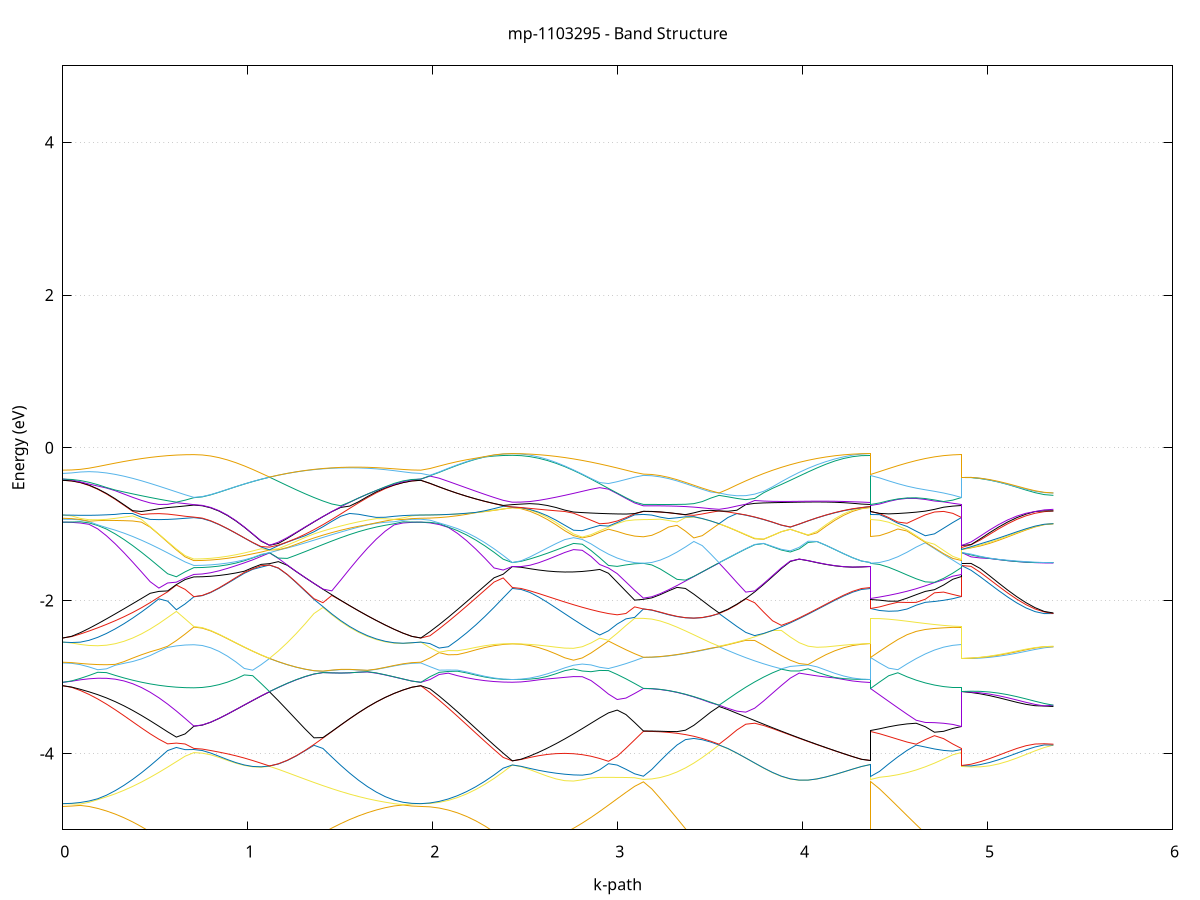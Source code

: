 set title 'mp-1103295 - Band Structure'
set xlabel 'k-path'
set ylabel 'Energy (eV)'
set grid y
set yrange [-5:5]
set terminal png size 800,600
set output 'mp-1103295_bands_gnuplot.png'
plot '-' using 1:2 with lines notitle, '-' using 1:2 with lines notitle, '-' using 1:2 with lines notitle, '-' using 1:2 with lines notitle, '-' using 1:2 with lines notitle, '-' using 1:2 with lines notitle, '-' using 1:2 with lines notitle, '-' using 1:2 with lines notitle, '-' using 1:2 with lines notitle, '-' using 1:2 with lines notitle, '-' using 1:2 with lines notitle, '-' using 1:2 with lines notitle, '-' using 1:2 with lines notitle, '-' using 1:2 with lines notitle, '-' using 1:2 with lines notitle, '-' using 1:2 with lines notitle, '-' using 1:2 with lines notitle, '-' using 1:2 with lines notitle, '-' using 1:2 with lines notitle, '-' using 1:2 with lines notitle, '-' using 1:2 with lines notitle, '-' using 1:2 with lines notitle, '-' using 1:2 with lines notitle, '-' using 1:2 with lines notitle, '-' using 1:2 with lines notitle, '-' using 1:2 with lines notitle, '-' using 1:2 with lines notitle, '-' using 1:2 with lines notitle, '-' using 1:2 with lines notitle, '-' using 1:2 with lines notitle, '-' using 1:2 with lines notitle, '-' using 1:2 with lines notitle, '-' using 1:2 with lines notitle, '-' using 1:2 with lines notitle, '-' using 1:2 with lines notitle, '-' using 1:2 with lines notitle, '-' using 1:2 with lines notitle, '-' using 1:2 with lines notitle, '-' using 1:2 with lines notitle, '-' using 1:2 with lines notitle, '-' using 1:2 with lines notitle, '-' using 1:2 with lines notitle, '-' using 1:2 with lines notitle, '-' using 1:2 with lines notitle, '-' using 1:2 with lines notitle, '-' using 1:2 with lines notitle, '-' using 1:2 with lines notitle, '-' using 1:2 with lines notitle, '-' using 1:2 with lines notitle, '-' using 1:2 with lines notitle, '-' using 1:2 with lines notitle, '-' using 1:2 with lines notitle, '-' using 1:2 with lines notitle, '-' using 1:2 with lines notitle, '-' using 1:2 with lines notitle, '-' using 1:2 with lines notitle, '-' using 1:2 with lines notitle, '-' using 1:2 with lines notitle, '-' using 1:2 with lines notitle, '-' using 1:2 with lines notitle, '-' using 1:2 with lines notitle, '-' using 1:2 with lines notitle, '-' using 1:2 with lines notitle, '-' using 1:2 with lines notitle, '-' using 1:2 with lines notitle, '-' using 1:2 with lines notitle, '-' using 1:2 with lines notitle, '-' using 1:2 with lines notitle, '-' using 1:2 with lines notitle, '-' using 1:2 with lines notitle, '-' using 1:2 with lines notitle, '-' using 1:2 with lines notitle, '-' using 1:2 with lines notitle, '-' using 1:2 with lines notitle, '-' using 1:2 with lines notitle, '-' using 1:2 with lines notitle, '-' using 1:2 with lines notitle, '-' using 1:2 with lines notitle, '-' using 1:2 with lines notitle, '-' using 1:2 with lines notitle, '-' using 1:2 with lines notitle, '-' using 1:2 with lines notitle, '-' using 1:2 with lines notitle, '-' using 1:2 with lines notitle, '-' using 1:2 with lines notitle, '-' using 1:2 with lines notitle, '-' using 1:2 with lines notitle, '-' using 1:2 with lines notitle, '-' using 1:2 with lines notitle, '-' using 1:2 with lines notitle, '-' using 1:2 with lines notitle, '-' using 1:2 with lines notitle, '-' using 1:2 with lines notitle, '-' using 1:2 with lines notitle, '-' using 1:2 with lines notitle, '-' using 1:2 with lines notitle
0.000000 -21.778601
0.047239 -21.776301
0.094479 -21.769301
0.141718 -21.757701
0.188958 -21.741501
0.236197 -21.721001
0.283436 -21.696101
0.330676 -21.667301
0.377915 -21.634801
0.425155 -21.598701
0.472394 -21.559601
0.519633 -21.517501
0.566873 -21.473001
0.614112 -21.426601
0.661352 -21.378901
0.708591 -21.332201
0.708591 -21.332201
0.754047 -21.330501
0.799503 -21.325401
0.844959 -21.316901
0.890415 -21.305301
0.935872 -21.290501
0.981328 -21.272901
1.026784 -21.252701
1.072240 -21.230001
1.117696 -21.206401
1.117696 -21.206401
1.165826 -21.257701
1.213956 -21.310501
1.262086 -21.362201
1.310216 -21.412601
1.358346 -21.461301
1.406476 -21.507601
1.454606 -21.551301
1.502736 -21.592101
1.550866 -21.629401
1.598996 -21.663301
1.647126 -21.693101
1.695256 -21.718801
1.743386 -21.740101
1.791516 -21.756901
1.839646 -21.768901
1.887776 -21.776201
1.935906 -21.778601
1.935906 -21.778601
1.985384 -21.776101
2.034862 -21.768401
2.084340 -21.755801
2.133817 -21.738101
2.183295 -21.715701
2.232773 -21.688801
2.282251 -21.657301
2.331728 -21.621601
2.381206 -21.582301
2.430684 -21.543001
2.430684 -21.543001
2.477923 -21.541101
2.525163 -21.535401
2.572402 -21.525901
2.619641 -21.512801
2.666881 -21.496601
2.714120 -21.477701
2.761359 -21.456801
2.808599 -21.434401
2.855838 -21.411201
2.903078 -21.388201
2.950317 -21.366301
2.997556 -21.347001
3.044796 -21.331501
3.092035 -21.321401
3.139275 -21.317901
3.139275 -21.317901
3.184731 -21.316101
3.230187 -21.310401
3.275643 -21.300901
3.321099 -21.287801
3.366555 -21.271101
3.412011 -21.251101
3.457468 -21.227901
3.502924 -21.201901
3.548380 -21.174101
3.548380 -21.174101
3.596510 -21.192401
3.644640 -21.215701
3.692770 -21.242601
3.740900 -21.272101
3.789030 -21.303101
3.837160 -21.334601
3.885290 -21.365801
3.933420 -21.395801
3.981550 -21.424201
4.029680 -21.450401
4.077810 -21.473901
4.125940 -21.494501
4.174070 -21.511601
4.222200 -21.525201
4.270330 -21.535001
4.318460 -21.541001
4.366590 -21.543001
4.366590 -21.317901
4.416068 -21.318701
4.465546 -21.320701
4.515023 -21.323601
4.564501 -21.327101
4.613979 -21.330501
4.663457 -21.333401
4.712934 -21.335201
4.762412 -21.335601
4.811890 -21.334301
4.861367 -21.332201
4.861367 -21.206401
4.910845 -21.205801
4.960323 -21.203701
5.009801 -21.201101
5.059278 -21.197801
5.108756 -21.193601
5.158234 -21.188701
5.207712 -21.183801
5.257189 -21.179101
5.306667 -21.175201
5.356145 -21.174101
e
0.000000 -21.022201
0.047239 -21.021401
0.094479 -21.018701
0.141718 -21.015001
0.188958 -21.011701
0.236197 -21.010901
0.283436 -21.014401
0.330676 -21.024501
0.377915 -21.042601
0.425155 -21.069201
0.472394 -21.103301
0.519633 -21.142901
0.566873 -21.186801
0.614112 -21.233301
0.661352 -21.281501
0.708591 -21.328301
0.708591 -21.328301
0.754047 -21.326601
0.799503 -21.321601
0.844959 -21.313301
0.890415 -21.301701
0.935872 -21.287101
0.981328 -21.269701
1.026784 -21.249701
1.072240 -21.227401
1.117696 -21.203101
1.117696 -21.203101
1.165826 -21.177601
1.213956 -21.148801
1.262086 -21.119401
1.310216 -21.090401
1.358346 -21.063701
1.406476 -21.040101
1.454606 -21.020701
1.502736 -21.006901
1.550866 -20.999301
1.598996 -20.997201
1.647126 -20.999301
1.695256 -21.003701
1.743386 -21.009101
1.791516 -21.014201
1.839646 -21.018501
1.887776 -21.021401
1.935906 -21.022201
1.935906 -21.022201
1.985384 -21.069901
2.034862 -21.122501
2.084340 -21.176801
2.133817 -21.231601
2.183295 -21.286301
2.232773 -21.340601
2.282251 -21.393301
2.331728 -21.444301
2.381206 -21.493001
2.430684 -21.535401
2.430684 -21.535401
2.477923 -21.533501
2.525163 -21.527801
2.572402 -21.518301
2.619641 -21.505201
2.666881 -21.488401
2.714120 -21.467901
2.761359 -21.443801
2.808599 -21.416101
2.855838 -21.385101
2.903078 -21.351101
2.950317 -21.314501
2.997556 -21.275501
3.044796 -21.234701
3.092035 -21.192301
3.139275 -21.150601
3.139275 -21.150601
3.184731 -21.150301
3.230187 -21.149401
3.275643 -21.148001
3.321099 -21.146901
3.366555 -21.146801
3.412011 -21.148301
3.457468 -21.152501
3.502924 -21.160601
3.548380 -21.172701
3.548380 -21.172701
3.596510 -21.190501
3.644640 -21.212901
3.692770 -21.239001
3.740900 -21.267801
3.789030 -21.298301
3.837160 -21.329301
3.885290 -21.360001
3.933420 -21.389601
3.981550 -21.417701
4.029680 -21.443601
4.077810 -21.466901
4.125940 -21.487201
4.174070 -21.504201
4.222200 -21.517701
4.270330 -21.527501
4.318460 -21.533401
4.366590 -21.535401
4.366590 -21.150601
4.416068 -21.178601
4.465546 -21.205801
4.515023 -21.230801
4.564501 -21.253201
4.613979 -21.272901
4.663457 -21.289801
4.712934 -21.303901
4.762412 -21.315201
4.811890 -21.323801
4.861367 -21.328301
4.861367 -21.203101
4.910845 -21.203901
4.960323 -21.203101
5.009801 -21.200501
5.059278 -21.196201
5.108756 -21.191301
5.158234 -21.186201
5.207712 -21.181601
5.257189 -21.177701
5.306667 -21.175001
5.356145 -21.172701
e
0.000000 -21.014601
0.047239 -21.013701
0.094479 -21.011001
0.141718 -21.006701
0.188958 -21.000101
0.236197 -20.990901
0.283436 -20.978901
0.330676 -20.964501
0.377915 -20.948101
0.425155 -20.929701
0.472394 -20.909901
0.519633 -20.888801
0.566873 -20.867301
0.614112 -20.846301
0.661352 -20.828801
0.708591 -20.821001
0.708591 -20.821001
0.754047 -20.837001
0.799503 -20.871701
0.844959 -20.913201
0.890415 -20.958101
0.935872 -21.005301
0.981328 -21.053901
1.026784 -21.103601
1.072240 -21.153801
1.117696 -21.203101
1.117696 -21.203101
1.165826 -21.175801
1.213956 -21.147501
1.262086 -21.118701
1.310216 -21.090301
1.358346 -21.063001
1.406476 -21.038401
1.454606 -21.018001
1.502736 -21.003101
1.550866 -20.994401
1.598996 -20.991501
1.647126 -20.992801
1.695256 -20.996801
1.743386 -21.001801
1.791516 -21.006801
1.839646 -21.011001
1.887776 -21.013701
1.935906 -21.014601
1.935906 -21.014601
1.985384 -20.969401
2.034862 -20.923401
2.084340 -20.881301
2.133817 -20.843401
2.183295 -20.810201
2.232773 -20.783101
2.282251 -20.761001
2.331728 -20.745001
2.381206 -20.735301
2.430684 -20.731901
2.430684 -20.731901
2.477923 -20.731001
2.525163 -20.728701
2.572402 -20.730201
2.619641 -20.744901
2.666881 -20.766501
2.714120 -20.792701
2.761359 -20.823001
2.808599 -20.856901
2.855838 -20.893601
2.903078 -20.932801
2.950317 -20.974201
2.997556 -21.016901
3.044796 -21.060801
3.092035 -21.104901
3.139275 -21.147301
3.139275 -21.147301
3.184731 -21.146901
3.230187 -21.146201
3.275643 -21.145101
3.321099 -21.144301
3.366555 -21.144601
3.412011 -21.146801
3.457468 -21.151701
3.502924 -21.160501
3.548380 -21.172701
3.548380 -21.172701
3.596510 -21.140401
3.644640 -21.105501
3.692770 -21.069201
3.740900 -21.031701
3.789030 -20.993801
3.837160 -20.955801
3.885290 -20.918501
3.933420 -20.882301
3.981550 -20.848201
4.029680 -20.816501
4.077810 -20.787701
4.125940 -20.762501
4.174070 -20.741101
4.222200 -20.725101
4.270330 -20.728401
4.318460 -20.731001
4.366590 -20.731901
4.366590 -21.147301
4.416068 -21.117301
4.465546 -21.083901
4.515023 -21.048901
4.564501 -21.012901
4.613979 -20.976101
4.663457 -20.939001
4.712934 -20.902201
4.762412 -20.866901
4.811890 -20.836001
4.861367 -20.821001
4.861367 -21.203101
4.910845 -21.201101
4.960323 -21.197801
5.009801 -21.193701
5.059278 -21.188801
5.108756 -21.183801
5.158234 -21.179001
5.207712 -21.175301
5.257189 -21.172801
5.306667 -21.171801
5.356145 -21.172701
e
0.000000 -20.620201
0.047239 -20.627601
0.094479 -20.643401
0.141718 -20.662601
0.188958 -20.683101
0.236197 -20.703101
0.283436 -20.720201
0.330676 -20.732201
0.377915 -20.737101
0.425155 -20.734501
0.472394 -20.727101
0.519633 -20.722401
0.566873 -20.723901
0.614112 -20.727701
0.661352 -20.738701
0.708591 -20.745701
0.708591 -20.745701
0.754047 -20.744301
0.799503 -20.740301
0.844959 -20.733701
0.890415 -20.724301
0.935872 -20.712501
0.981328 -20.698401
1.026784 -20.682101
1.072240 -20.664001
1.117696 -20.645301
1.117696 -20.645301
1.165826 -20.656801
1.213956 -20.670201
1.262086 -20.684901
1.310216 -20.700401
1.358346 -20.714801
1.406476 -20.726601
1.454606 -20.734201
1.502736 -20.736301
1.550866 -20.732401
1.598996 -20.722901
1.647126 -20.709001
1.695256 -20.692401
1.743386 -20.674901
1.791516 -20.657401
1.839646 -20.641101
1.887776 -20.627201
1.935906 -20.620201
1.935906 -20.620201
1.985384 -20.636001
2.034862 -20.650301
2.084340 -20.663101
2.133817 -20.674101
2.183295 -20.683301
2.232773 -20.691301
2.282251 -20.696901
2.331728 -20.700401
2.381206 -20.702101
2.430684 -20.701801
2.430684 -20.701801
2.477923 -20.704201
2.525163 -20.711001
2.572402 -20.716801
2.619641 -20.712201
2.666881 -20.703901
2.714120 -20.694801
2.761359 -20.688601
2.808599 -20.684301
2.855838 -20.682201
2.903078 -20.688301
2.950317 -20.707201
2.997556 -20.728401
3.044796 -20.745901
3.092035 -20.757401
3.139275 -20.761401
3.139275 -20.761401
3.184731 -20.761201
3.230187 -20.760701
3.275643 -20.759901
3.321099 -20.758701
3.366555 -20.757201
3.412011 -20.755501
3.457468 -20.753401
3.502924 -20.751401
3.548380 -20.750501
3.548380 -20.750501
3.596510 -20.749301
3.644640 -20.745601
3.692770 -20.741701
3.740900 -20.738301
3.789030 -20.735201
3.837160 -20.732201
3.885290 -20.729401
3.933420 -20.726701
3.981550 -20.724501
4.029680 -20.722801
4.077810 -20.721601
4.125940 -20.721401
4.174070 -20.722401
4.222200 -20.724101
4.270330 -20.711801
4.318460 -20.704301
4.366590 -20.701801
4.366590 -20.761401
4.416068 -20.759201
4.465546 -20.752401
4.515023 -20.741501
4.564501 -20.727401
4.613979 -20.711401
4.663457 -20.710001
4.712934 -20.717401
4.762412 -20.723501
4.811890 -20.733601
4.861367 -20.745701
4.861367 -20.645301
4.910845 -20.655601
4.960323 -20.669701
5.009801 -20.685901
5.059278 -20.702201
5.108756 -20.717401
5.158234 -20.730501
5.207712 -20.740501
5.257189 -20.746701
5.306667 -20.748501
5.356145 -20.750501
e
0.000000 -20.620101
0.047239 -20.626201
0.094479 -20.636901
0.141718 -20.648201
0.188958 -20.659101
0.236197 -20.669501
0.283436 -20.679101
0.330676 -20.688001
0.377915 -20.695701
0.425155 -20.702001
0.472394 -20.705201
0.519633 -20.699001
0.566873 -20.698401
0.614112 -20.716601
0.661352 -20.724401
0.708591 -20.725601
0.708591 -20.725601
0.754047 -20.711801
0.799503 -20.684401
0.844959 -20.655901
0.890415 -20.634201
0.935872 -20.625801
0.981328 -20.626001
1.026784 -20.630101
1.072240 -20.636501
1.117696 -20.645301
1.117696 -20.645301
1.165826 -20.655401
1.213956 -20.669601
1.262086 -20.684901
1.310216 -20.700101
1.358346 -20.714301
1.406476 -20.726101
1.454606 -20.733901
1.502736 -20.736201
1.550866 -20.731901
1.598996 -20.722101
1.647126 -20.708101
1.695256 -20.691501
1.743386 -20.674001
1.791516 -20.656801
1.839646 -20.640701
1.887776 -20.627101
1.935906 -20.620101
1.935906 -20.620101
1.985384 -20.615001
2.034862 -20.631101
2.084340 -20.645801
2.133817 -20.658901
2.183295 -20.670501
2.232773 -20.680901
2.282251 -20.689001
2.331728 -20.695101
2.381206 -20.699401
2.430684 -20.701801
2.430684 -20.701801
2.477923 -20.701501
2.525163 -20.700501
2.572402 -20.698701
2.619641 -20.696301
2.666881 -20.693001
2.714120 -20.687601
2.761359 -20.677301
2.808599 -20.663401
2.855838 -20.648101
2.903078 -20.650801
2.950317 -20.652301
2.997556 -20.647001
3.044796 -20.639601
3.092035 -20.631201
3.139275 -20.624301
3.139275 -20.624301
3.184731 -20.629701
3.230187 -20.643801
3.275643 -20.662301
3.321099 -20.682301
3.366555 -20.701901
3.412011 -20.719501
3.457468 -20.733801
3.502924 -20.743301
3.548380 -20.746001
3.548380 -20.746001
3.596510 -20.744001
3.644640 -20.735801
3.692770 -20.723501
3.740900 -20.706601
3.789030 -20.686301
3.837160 -20.664201
3.885290 -20.642701
3.933420 -20.629401
3.981550 -20.636601
4.029680 -20.652101
4.077810 -20.667601
4.125940 -20.680701
4.174070 -20.690601
4.222200 -20.696801
4.270330 -20.700101
4.318460 -20.701501
4.366590 -20.701801
4.366590 -20.624301
4.416068 -20.640101
4.465546 -20.657001
4.515023 -20.672401
4.564501 -20.686101
4.613979 -20.696801
4.663457 -20.689001
4.712934 -20.674801
4.762412 -20.702001
4.811890 -20.722601
4.861367 -20.725601
4.861367 -20.645301
4.910845 -20.645501
4.960323 -20.655301
5.009801 -20.669601
5.059278 -20.685801
5.108756 -20.702401
5.158234 -20.717901
5.207712 -20.731401
5.257189 -20.741801
5.306667 -20.748301
5.356145 -20.746001
e
0.000000 -20.597501
0.047239 -20.593101
0.094479 -20.587301
0.141718 -20.584201
0.188958 -20.584701
0.236197 -20.588801
0.283436 -20.596301
0.330676 -20.607401
0.377915 -20.621301
0.425155 -20.637701
0.472394 -20.656301
0.519633 -20.675901
0.566873 -20.679501
0.614112 -20.657101
0.661352 -20.631501
0.708591 -20.605801
0.708591 -20.605801
0.754047 -20.606101
0.799503 -20.607101
0.844959 -20.608801
0.890415 -20.611201
0.935872 -20.614701
0.981328 -20.619401
1.026784 -20.625501
1.072240 -20.633201
1.117696 -20.641801
1.117696 -20.641801
1.165826 -20.621701
1.213956 -20.598801
1.262086 -20.576201
1.310216 -20.556201
1.358346 -20.543701
1.406476 -20.539901
1.454606 -20.540501
1.502736 -20.542901
1.550866 -20.546201
1.598996 -20.550201
1.647126 -20.554901
1.695256 -20.560501
1.743386 -20.567101
1.791516 -20.574701
1.839646 -20.583301
1.887776 -20.592301
1.935906 -20.597501
1.935906 -20.597501
1.985384 -20.603101
2.034862 -20.585001
2.084340 -20.565901
2.133817 -20.546101
2.183295 -20.525601
2.232773 -20.505101
2.282251 -20.484301
2.331728 -20.463601
2.381206 -20.443201
2.430684 -20.423501
2.430684 -20.423501
2.477923 -20.431401
2.525163 -20.447901
2.572402 -20.468801
2.619641 -20.492701
2.666881 -20.519001
2.714120 -20.547401
2.761359 -20.576901
2.808599 -20.606401
2.855838 -20.633001
2.903078 -20.630801
2.950317 -20.614801
2.997556 -20.603201
3.044796 -20.604001
3.092035 -20.611801
3.139275 -20.619001
3.139275 -20.619001
3.184731 -20.625201
3.230187 -20.640501
3.275643 -20.660001
3.321099 -20.680701
3.366555 -20.700701
3.412011 -20.718501
3.457468 -20.732601
3.502924 -20.742101
3.548380 -20.746001
3.548380 -20.746001
3.596510 -20.742801
3.644640 -20.735801
3.692770 -20.722201
3.740900 -20.704301
3.789030 -20.683001
3.837160 -20.659401
3.885290 -20.634301
3.933420 -20.608301
3.981550 -20.582101
4.029680 -20.556301
4.077810 -20.531301
4.125940 -20.507401
4.174070 -20.485101
4.222200 -20.464601
4.270330 -20.446301
4.318460 -20.431201
4.366590 -20.423501
4.366590 -20.619001
4.416068 -20.602601
4.465546 -20.584801
4.515023 -20.579801
4.564501 -20.595501
4.613979 -20.618401
4.663457 -20.644501
4.712934 -20.666701
4.762412 -20.646801
4.811890 -20.625201
4.861367 -20.605801
4.861367 -20.641801
4.910845 -20.641201
4.960323 -20.644101
5.009801 -20.653601
5.059278 -20.667401
5.108756 -20.683401
5.158234 -20.699801
5.207712 -20.715401
5.257189 -20.728901
5.306667 -20.739301
5.356145 -20.746001
e
0.000000 -20.597501
0.047239 -20.591601
0.094479 -20.580001
0.141718 -20.567001
0.188958 -20.553401
0.236197 -20.539901
0.283436 -20.526101
0.330676 -20.512801
0.377915 -20.500301
0.425155 -20.489501
0.472394 -20.485101
0.519633 -20.497101
0.566873 -20.520701
0.614112 -20.547801
0.661352 -20.576001
0.708591 -20.602501
0.708591 -20.602501
0.754047 -20.602401
0.799503 -20.602101
0.844959 -20.600301
0.890415 -20.592901
0.935872 -20.574301
0.981328 -20.549801
1.026784 -20.524701
1.072240 -20.500601
1.117696 -20.480601
1.117696 -20.480601
1.165826 -20.490901
1.213956 -20.501001
1.262086 -20.509601
1.310216 -20.516801
1.358346 -20.523001
1.406476 -20.528301
1.454606 -20.533201
1.502736 -20.537801
1.550866 -20.542501
1.598996 -20.547401
1.647126 -20.552801
1.695256 -20.558801
1.743386 -20.565901
1.791516 -20.573901
1.839646 -20.582801
1.887776 -20.592001
1.935906 -20.597501
1.935906 -20.597501
1.985384 -20.579101
2.034862 -20.559901
2.084340 -20.540001
2.133817 -20.519601
2.183295 -20.498901
2.232773 -20.478401
2.282251 -20.457901
2.331728 -20.437801
2.381206 -20.418401
2.430684 -20.423501
2.430684 -20.423501
2.477923 -20.430301
2.525163 -20.442701
2.572402 -20.456501
2.619641 -20.470801
2.666881 -20.485201
2.714120 -20.499701
2.761359 -20.514001
2.808599 -20.528201
2.855838 -20.541701
2.903078 -20.554201
2.950317 -20.564901
2.997556 -20.569701
3.044796 -20.560901
3.092035 -20.543901
3.139275 -20.528201
3.139275 -20.528201
3.184731 -20.522701
3.230187 -20.509701
3.275643 -20.493401
3.321099 -20.476701
3.366555 -20.460301
3.412011 -20.444801
3.457468 -20.430501
3.502924 -20.417501
3.548380 -20.405801
3.548380 -20.405801
3.596510 -20.429101
3.644640 -20.453901
3.692770 -20.479201
3.740900 -20.504701
3.789030 -20.529901
3.837160 -20.553901
3.885290 -20.574901
3.933420 -20.585401
3.981550 -20.573701
4.029680 -20.551801
4.077810 -20.528401
4.125940 -20.505301
4.174070 -20.483601
4.222200 -20.463601
4.270330 -20.445801
4.318460 -20.431001
4.366590 -20.423501
4.366590 -20.528201
4.416068 -20.535401
4.465546 -20.546501
4.515023 -20.548001
4.564501 -20.532301
4.613979 -20.527001
4.663457 -20.536701
4.712934 -20.550001
4.762412 -20.566001
4.811890 -20.584201
4.861367 -20.602501
4.861367 -20.480601
4.910845 -20.480101
4.960323 -20.477901
5.009801 -20.470701
5.059278 -20.460001
5.108756 -20.448101
5.158234 -20.436401
5.207712 -20.425701
5.257189 -20.416801
5.306667 -20.410001
5.356145 -20.405801
e
0.000000 -20.306401
0.047239 -20.308001
0.094479 -20.313001
0.141718 -20.321201
0.188958 -20.332501
0.236197 -20.346801
0.283436 -20.363701
0.330676 -20.383001
0.377915 -20.404001
0.425155 -20.425401
0.472394 -20.442301
0.519633 -20.444301
0.566873 -20.436001
0.614112 -20.425201
0.661352 -20.413801
0.708591 -20.402601
0.708591 -20.402601
0.754047 -20.403701
0.799503 -20.407501
0.844959 -20.413701
0.890415 -20.421901
0.935872 -20.432001
0.981328 -20.443201
1.026784 -20.455201
1.072240 -20.467301
1.117696 -20.476501
1.117696 -20.476501
1.165826 -20.486601
1.213956 -20.494701
1.262086 -20.499901
1.310216 -20.500201
1.358346 -20.491801
1.406476 -20.474101
1.454606 -20.452001
1.502736 -20.428901
1.550866 -20.406201
1.598996 -20.384901
1.647126 -20.365301
1.695256 -20.348001
1.743386 -20.333301
1.791516 -20.321701
1.839646 -20.313201
1.887776 -20.308001
1.935906 -20.306401
1.935906 -20.306401
1.985384 -20.309001
2.034862 -20.314001
2.084340 -20.321201
2.133817 -20.330101
2.183295 -20.341701
2.232773 -20.355101
2.282251 -20.370101
2.331728 -20.386601
2.381206 -20.404401
2.430684 -20.399801
2.430684 -20.399801
2.477923 -20.395101
2.525163 -20.388301
2.572402 -20.383801
2.619641 -20.382401
2.666881 -20.383901
2.714120 -20.388501
2.761359 -20.396001
2.808599 -20.406101
2.855838 -20.418301
2.903078 -20.432801
2.950317 -20.448901
2.997556 -20.466501
3.044796 -20.485101
3.092035 -20.504301
3.139275 -20.520601
3.139275 -20.520601
3.184731 -20.515801
3.230187 -20.504101
3.275643 -20.489101
3.321099 -20.473101
3.366555 -20.457501
3.412011 -20.442601
3.457468 -20.428801
3.502924 -20.416201
3.548380 -20.405701
3.548380 -20.405701
3.596510 -20.394801
3.644640 -20.385301
3.692770 -20.377201
3.740900 -20.370401
3.789030 -20.365001
3.837160 -20.361101
3.885290 -20.358301
3.933420 -20.356801
3.981550 -20.356701
4.029680 -20.358001
4.077810 -20.360501
4.125940 -20.364501
4.174070 -20.370001
4.222200 -20.377001
4.270330 -20.385401
4.318460 -20.394401
4.366590 -20.399801
4.366590 -20.520601
4.416068 -20.516601
4.465546 -20.513301
4.515023 -20.513501
4.564501 -20.516301
4.613979 -20.507801
4.663457 -20.487001
4.712934 -20.465001
4.762412 -20.443401
4.811890 -20.422401
4.861367 -20.402601
4.861367 -20.476501
4.910845 -20.477801
4.960323 -20.470001
5.009801 -20.459301
5.059278 -20.447201
5.108756 -20.435401
5.158234 -20.424901
5.207712 -20.416101
5.257189 -20.409601
5.306667 -20.405601
5.356145 -20.405701
e
0.000000 -20.306401
0.047239 -20.306801
0.094479 -20.308201
0.141718 -20.310601
0.188958 -20.314001
0.236197 -20.318201
0.283436 -20.323201
0.330676 -20.329201
0.377915 -20.336001
0.425155 -20.343601
0.472394 -20.352001
0.519633 -20.360901
0.566873 -20.370501
0.614112 -20.380601
0.661352 -20.391401
0.708591 -20.402501
0.708591 -20.402501
0.754047 -20.403701
0.799503 -20.407501
0.844959 -20.413601
0.890415 -20.421601
0.935872 -20.431501
0.981328 -20.442401
1.026784 -20.454001
1.072240 -20.465601
1.117696 -20.476501
1.117696 -20.476501
1.165826 -20.455701
1.213956 -20.435501
1.262086 -20.417001
1.310216 -20.400501
1.358346 -20.385301
1.406476 -20.371801
1.454606 -20.359701
1.502736 -20.349001
1.550866 -20.339701
1.598996 -20.331601
1.647126 -20.324701
1.695256 -20.318901
1.743386 -20.314301
1.791516 -20.310701
1.839646 -20.308201
1.887776 -20.306901
1.935906 -20.306401
1.935906 -20.306401
1.985384 -20.306001
2.034862 -20.308101
2.084340 -20.312501
2.133817 -20.318801
2.183295 -20.327701
2.232773 -20.338701
2.282251 -20.351601
2.331728 -20.366101
2.381206 -20.382201
2.430684 -20.399701
2.430684 -20.399701
2.477923 -20.393901
2.525163 -20.383001
2.572402 -20.371401
2.619641 -20.360201
2.666881 -20.349501
2.714120 -20.339701
2.761359 -20.330801
2.808599 -20.322601
2.855838 -20.315401
2.903078 -20.309001
2.950317 -20.304001
2.997556 -20.300101
3.044796 -20.297301
3.092035 -20.295601
3.139275 -20.295201
3.139275 -20.295201
3.184731 -20.296501
3.230187 -20.301001
3.275643 -20.308401
3.321099 -20.318701
3.366555 -20.331601
3.412011 -20.347101
3.457468 -20.364601
3.502924 -20.384101
3.548380 -20.404201
3.548380 -20.404201
3.596510 -20.394001
3.644640 -20.384801
3.692770 -20.376901
3.740900 -20.370201
3.789030 -20.364901
3.837160 -20.360801
3.885290 -20.358001
3.933420 -20.356401
3.981550 -20.356201
4.029680 -20.357401
4.077810 -20.359901
4.125940 -20.363901
4.174070 -20.369501
4.222200 -20.376601
4.270330 -20.385001
4.318460 -20.394201
4.366590 -20.399701
4.366590 -20.295201
4.416068 -20.296301
4.465546 -20.299601
4.515023 -20.305201
4.564501 -20.313401
4.613979 -20.323701
4.663457 -20.335901
4.712934 -20.350201
4.762412 -20.366201
4.811890 -20.383501
4.861367 -20.402501
4.861367 -20.476501
4.910845 -20.468301
4.960323 -20.457401
5.009801 -20.445501
5.059278 -20.433801
5.108756 -20.423501
5.158234 -20.415101
5.207712 -20.408801
5.257189 -20.405201
5.306667 -20.404101
5.356145 -20.404201
e
0.000000 -6.473201
0.047239 -6.467401
0.094479 -6.450101
0.141718 -6.421701
0.188958 -6.382701
0.236197 -6.334201
0.283436 -6.277501
0.330676 -6.214801
0.377915 -6.148201
0.425155 -6.080301
0.472394 -6.013701
0.519633 -5.951501
0.566873 -5.897201
0.614112 -5.854701
0.661352 -5.827501
0.708591 -5.818101
0.708591 -5.818101
0.754047 -5.813101
0.799503 -5.798201
0.844959 -5.773601
0.890415 -5.740001
0.935872 -5.698101
0.981328 -5.648801
1.026784 -5.593001
1.072240 -5.532101
1.117696 -5.467801
1.117696 -5.467801
1.165826 -5.510901
1.213956 -5.567301
1.262086 -5.634801
1.310216 -5.710701
1.358346 -5.792201
1.406476 -5.876601
1.454606 -5.961801
1.502736 -6.045301
1.550866 -6.125401
1.598996 -6.200301
1.647126 -6.268401
1.695256 -6.328501
1.743386 -6.379201
1.791516 -6.419801
1.839646 -6.449201
1.887776 -6.467201
1.935906 -6.473201
1.935906 -6.473201
1.985384 -6.578701
2.034862 -6.689201
2.084340 -6.790701
2.133817 -6.881501
2.183295 -6.960401
2.232773 -7.026601
2.282251 -7.078901
2.331728 -7.116701
2.381206 -7.139601
2.430684 -7.147301
2.430684 -7.147301
2.477923 -7.140301
2.525163 -7.119601
2.572402 -7.085301
2.619641 -7.037901
2.666881 -6.977901
2.714120 -6.906101
2.761359 -6.823101
2.808599 -6.730001
2.855838 -6.627901
2.903078 -6.518101
2.950317 -6.401601
2.997556 -6.280101
3.044796 -6.155001
3.092035 -6.027901
3.139275 -5.904801
3.139275 -5.904801
3.184731 -5.899601
3.230187 -5.884101
3.275643 -5.858801
3.321099 -5.824001
3.366555 -5.780401
3.412011 -5.729001
3.457468 -5.670901
3.502924 -5.607201
3.548380 -5.541501
3.548380 -5.541501
3.596510 -5.682801
3.644640 -5.827101
3.692770 -5.969001
3.740900 -6.107501
3.789030 -6.241801
3.837160 -6.370601
3.885290 -6.493001
3.933420 -6.607901
3.981550 -6.714201
4.029680 -6.811001
4.077810 -6.897101
4.125940 -6.971601
4.174070 -7.033801
4.222200 -7.083001
4.270330 -7.118601
4.318460 -7.140101
4.366590 -7.147301
4.366590 -5.904801
4.416068 -5.902801
4.465546 -5.896801
4.515023 -5.887201
4.564501 -5.875101
4.613979 -5.861701
4.663457 -5.848201
4.712934 -5.836101
4.762412 -5.826501
4.811890 -5.820301
4.861367 -5.818101
4.861367 -5.467801
4.910845 -5.477101
4.960323 -5.489401
5.009801 -5.502601
5.059278 -5.515401
5.108756 -5.526501
5.158234 -5.535101
5.207712 -5.540401
5.257189 -5.542201
5.306667 -5.540201
5.356145 -5.541501
e
0.000000 -6.445201
0.047239 -6.439601
0.094479 -6.422601
0.141718 -6.394801
0.188958 -6.356401
0.236197 -6.308101
0.283436 -6.250301
0.330676 -6.183501
0.377915 -6.108201
0.425155 -6.025401
0.472394 -5.936601
0.519633 -5.843301
0.566873 -5.746901
0.614112 -5.649101
0.661352 -5.551201
0.708591 -5.458901
0.708591 -5.458901
0.754047 -5.456901
0.799503 -5.451301
0.844959 -5.443201
0.890415 -5.434201
0.935872 -5.426501
0.981328 -5.423201
1.026784 -5.427101
1.072240 -5.441101
1.117696 -5.467001
1.117696 -5.467001
1.165826 -5.508001
1.213956 -5.562101
1.262086 -5.627201
1.310216 -5.700701
1.358346 -5.779901
1.406476 -5.862101
1.454606 -5.945101
1.502736 -6.026701
1.550866 -6.105001
1.598996 -6.178201
1.647126 -6.244801
1.695256 -6.303601
1.743386 -6.353201
1.791516 -6.392901
1.839646 -6.421801
1.887776 -6.439301
1.935906 -6.445201
1.935906 -6.445201
1.985384 -6.333501
2.034862 -6.204401
2.084340 -6.072201
2.133817 -5.939101
2.183295 -5.806801
2.232773 -5.677101
2.282251 -5.551501
2.331728 -5.431501
2.381206 -5.318701
2.430684 -5.225601
2.430684 -5.225601
2.477923 -5.221201
2.525163 -5.208401
2.572402 -5.189001
2.619641 -5.167501
2.666881 -5.150901
2.714120 -5.145901
2.761359 -5.158901
2.808599 -5.194701
2.855838 -5.253701
2.903078 -5.333001
2.950317 -5.428501
2.997556 -5.536001
3.044796 -5.652301
3.092035 -5.774501
3.139275 -5.896101
3.139275 -5.896101
3.184731 -5.891001
3.230187 -5.875701
3.275643 -5.850601
3.321099 -5.816201
3.366555 -5.773101
3.412011 -5.722301
3.457468 -5.664701
3.502924 -5.601701
3.548380 -5.534601
3.548380 -5.534601
3.596510 -5.464401
3.644640 -5.388601
3.692770 -5.314001
3.740900 -5.243001
3.789030 -5.180101
3.837160 -5.127301
3.885290 -5.088101
3.933420 -5.066001
3.981550 -5.062101
4.029680 -5.074701
4.077810 -5.098901
4.125940 -5.128801
4.174070 -5.159301
4.222200 -5.186501
4.270330 -5.207701
4.318460 -5.221001
4.366590 -5.225601
4.366590 -5.896101
4.416068 -5.891701
4.465546 -5.878801
4.515023 -5.857301
4.564501 -5.827101
4.613979 -5.787901
4.663457 -5.739401
4.712934 -5.681601
4.762412 -5.614701
4.811890 -5.538901
4.861367 -5.458901
4.861367 -5.467001
4.910845 -5.469801
4.960323 -5.475501
5.009801 -5.484201
5.059278 -5.494901
5.108756 -5.506401
5.158234 -5.517601
5.207712 -5.527401
5.257189 -5.535001
5.306667 -5.539801
5.356145 -5.534601
e
0.000000 -4.694501
0.047239 -4.689501
0.094479 -4.681101
0.141718 -4.695101
0.188958 -4.720601
0.236197 -4.753801
0.283436 -4.794501
0.330676 -4.842501
0.377915 -4.897501
0.425155 -4.959501
0.472394 -5.028001
0.519633 -5.103001
0.566873 -5.183701
0.614112 -5.269701
0.661352 -5.360201
0.708591 -5.450101
0.708591 -5.450101
0.754047 -5.448201
0.799503 -5.443001
0.844959 -5.435401
0.890415 -5.427101
0.935872 -5.420501
0.981328 -5.418401
1.026784 -5.423901
1.072240 -5.439601
1.117696 -5.466901
1.117696 -5.466901
1.165826 -5.395701
1.213956 -5.322601
1.262086 -5.249301
1.310216 -5.177101
1.358346 -5.107201
1.406476 -5.040401
1.454606 -4.977601
1.502736 -4.919401
1.550866 -4.866201
1.598996 -4.818601
1.647126 -4.776701
1.695256 -4.740901
1.743386 -4.711301
1.791516 -4.688101
1.839646 -4.675401
1.887776 -4.689201
1.935906 -4.694501
1.935906 -4.694501
1.985384 -4.699801
2.034862 -4.715501
2.084340 -4.741701
2.133817 -4.778301
2.183295 -4.825401
2.232773 -4.882801
2.282251 -4.950401
2.331728 -5.027901
2.381206 -5.114901
2.430684 -5.199401
2.430684 -5.199401
2.477923 -5.195201
2.525163 -5.182701
2.572402 -5.162201
2.619641 -5.132401
2.666881 -5.091601
2.714120 -5.040501
2.761359 -4.980401
2.808599 -4.912701
2.855838 -4.838601
2.903078 -4.759601
2.950317 -4.677301
2.997556 -4.593701
3.044796 -4.510701
3.092035 -4.431201
3.139275 -4.372401
3.139275 -4.372401
3.184731 -4.464901
3.230187 -4.589501
3.275643 -4.718901
3.321099 -4.851301
3.366555 -4.986001
3.412011 -5.122501
3.457468 -5.260201
3.502924 -5.398501
3.548380 -5.534601
3.548380 -5.534601
3.596510 -5.460801
3.644640 -5.386101
3.692770 -5.312701
3.740900 -5.242901
3.789030 -5.178301
3.837160 -5.123301
3.885290 -5.081501
3.933420 -5.056201
3.981550 -5.048901
4.029680 -5.058301
4.077810 -5.079601
4.125940 -5.107201
4.174070 -5.136001
4.222200 -5.161901
4.270330 -5.182201
4.318460 -5.195001
4.366590 -5.199401
4.366590 -4.372401
4.416068 -4.464801
4.465546 -4.579201
4.515023 -4.696701
4.564501 -4.814901
4.613979 -4.932101
4.663457 -5.046701
4.712934 -5.157401
4.762412 -5.262901
4.811890 -5.362201
4.861367 -5.450101
4.861367 -5.466901
4.910845 -5.460301
4.960323 -5.458001
5.009801 -5.460301
5.059278 -5.466801
5.108756 -5.476701
5.158234 -5.488901
5.207712 -5.502001
5.257189 -5.514801
5.306667 -5.525901
5.356145 -5.534601
e
0.000000 -4.658101
0.047239 -4.661101
0.094479 -4.663601
0.141718 -4.640501
0.188958 -4.605501
0.236197 -4.569301
0.283436 -4.529301
0.330676 -4.483501
0.377915 -4.432101
0.425155 -4.375501
0.472394 -4.314101
0.519633 -4.248601
0.566873 -4.179701
0.614112 -4.108301
0.661352 -4.037001
0.708591 -3.990101
0.708591 -3.990101
0.754047 -3.996901
0.799503 -4.018401
0.844959 -4.052601
0.890415 -4.091601
0.935872 -4.128201
0.981328 -4.157501
1.026784 -4.175701
1.072240 -4.179901
1.117696 -4.170001
1.117696 -4.170001
1.165826 -4.208501
1.213956 -4.251401
1.262086 -4.294901
1.310216 -4.338201
1.358346 -4.380801
1.406476 -4.422101
1.454606 -4.461601
1.502736 -4.498801
1.550866 -4.533301
1.598996 -4.564701
1.647126 -4.592901
1.695256 -4.617601
1.743386 -4.639001
1.791516 -4.658001
1.839646 -4.671501
1.887776 -4.661401
1.935906 -4.658101
1.935906 -4.658101
1.985384 -4.655401
2.034862 -4.641201
2.084340 -4.615501
2.133817 -4.578601
2.183295 -4.530901
2.232773 -4.472801
2.282251 -4.405101
2.331728 -4.328301
2.381206 -4.243501
2.430684 -4.151701
2.430684 -4.151701
2.477923 -4.173101
2.525163 -4.212601
2.572402 -4.255901
2.619641 -4.298001
2.666881 -4.333901
2.714120 -4.357301
2.761359 -4.362101
2.808599 -4.346101
2.855838 -4.322101
2.903078 -4.314501
2.950317 -4.314001
2.997556 -4.314501
3.044796 -4.315501
3.092035 -4.318901
3.139275 -4.340701
3.139275 -4.340701
3.184731 -4.334501
3.230187 -4.316101
3.275643 -4.285601
3.321099 -4.243501
3.366555 -4.190501
3.412011 -4.127201
3.457468 -4.054601
3.502924 -3.974101
3.548380 -3.890501
3.548380 -3.890501
3.596510 -3.940501
3.644640 -3.997801
3.692770 -4.060501
3.740900 -4.127301
3.789030 -4.192801
3.837160 -4.252501
3.885290 -4.301801
3.933420 -4.335801
3.981550 -4.351801
4.029680 -4.350201
4.077810 -4.334701
4.125940 -4.309501
4.174070 -4.277901
4.222200 -4.242901
4.270330 -4.206701
4.318460 -4.172001
4.366590 -4.151701
4.366590 -4.340701
4.416068 -4.312801
4.465546 -4.299301
4.515023 -4.279201
4.564501 -4.251801
4.613979 -4.217101
4.663457 -4.175601
4.712934 -4.127801
4.762412 -4.074501
4.811890 -4.018601
4.861367 -3.990101
4.861367 -4.170001
4.910845 -4.176701
4.960323 -4.176201
5.009801 -4.163301
5.059278 -4.138601
5.108756 -4.103801
5.158234 -4.061301
5.207712 -4.014301
5.257189 -3.966601
5.306667 -3.923401
5.356145 -3.890501
e
0.000000 -4.658101
0.047239 -4.654301
0.094479 -4.642801
0.141718 -4.623501
0.188958 -4.593801
0.236197 -4.547301
0.283436 -4.487801
0.330676 -4.418301
0.377915 -4.340101
0.425155 -4.254201
0.472394 -4.161701
0.519633 -4.064001
0.566873 -3.963001
0.614112 -3.922401
0.661352 -3.951301
0.708591 -3.949301
0.708591 -3.949301
0.754047 -3.962501
0.799503 -3.995601
0.844959 -4.037901
0.890415 -4.081301
0.935872 -4.120601
0.981328 -4.151601
1.026784 -4.171001
1.072240 -4.175901
1.117696 -4.164901
1.117696 -4.164901
1.165826 -4.138801
1.213956 -4.093101
1.262086 -4.033901
1.310216 -3.964701
1.358346 -3.894301
1.406476 -3.935301
1.454606 -4.047101
1.502736 -4.156001
1.550866 -4.258001
1.598996 -4.351401
1.647126 -4.434801
1.695256 -4.506801
1.743386 -4.566201
1.791516 -4.611101
1.839646 -4.639901
1.887776 -4.654001
1.935906 -4.658101
1.935906 -4.658101
1.985384 -4.649101
2.034862 -4.628601
2.084340 -4.596701
2.133817 -4.553801
2.183295 -4.500401
2.232773 -4.436901
2.282251 -4.364101
2.331728 -4.282801
2.381206 -4.193801
2.430684 -4.151601
2.430684 -4.151601
2.477923 -4.169401
2.525163 -4.196501
2.572402 -4.221301
2.619641 -4.242301
2.666881 -4.259401
2.714120 -4.272601
2.761359 -4.281701
2.808599 -4.284901
2.855838 -4.269101
2.903078 -4.214001
2.950317 -4.134801
2.997556 -4.153001
3.044796 -4.208001
3.092035 -4.267401
3.139275 -4.298701
3.139275 -4.298701
3.184731 -4.210101
3.230187 -4.097401
3.275643 -3.988901
3.321099 -3.890201
3.366555 -3.819701
3.412011 -3.804501
3.457468 -3.821201
3.502924 -3.851201
3.548380 -3.890401
3.548380 -3.890401
3.596510 -3.936401
3.644640 -3.996001
3.692770 -4.060401
3.740900 -4.125601
3.789030 -4.189901
3.837160 -4.249001
3.885290 -4.298301
3.933420 -4.333001
3.981550 -4.350101
4.029680 -4.349701
4.077810 -4.334401
4.125940 -4.308601
4.174070 -4.276901
4.222200 -4.242001
4.270330 -4.206001
4.318460 -4.171701
4.366590 -4.151601
4.366590 -4.298701
4.416068 -4.235401
4.465546 -4.137701
4.515023 -4.045401
4.564501 -3.961301
4.613979 -3.891901
4.663457 -3.916901
4.712934 -3.942201
4.762412 -3.961101
4.811890 -3.970501
4.861367 -3.949301
4.861367 -4.164901
4.910845 -4.164101
4.960323 -4.146901
5.009801 -4.119501
5.059278 -4.083701
5.108756 -4.042001
5.158234 -3.997401
5.207712 -3.953701
5.257189 -3.915701
5.306667 -3.889201
5.356145 -3.890401
e
0.000000 -3.114301
0.047239 -3.135101
0.094479 -3.176501
0.141718 -3.227901
0.188958 -3.287801
0.236197 -3.355101
0.283436 -3.428501
0.330676 -3.506301
0.377915 -3.586501
0.425155 -3.666501
0.472394 -3.743601
0.519633 -3.814401
0.566873 -3.875301
0.614112 -3.865301
0.661352 -3.877001
0.708591 -3.934801
0.708591 -3.934801
0.754047 -3.943501
0.799503 -3.962501
0.844959 -3.983301
0.890415 -4.005901
0.935872 -4.031701
0.981328 -4.060901
1.026784 -4.093501
1.072240 -4.128801
1.117696 -4.164901
1.117696 -4.164901
1.165826 -4.135801
1.213956 -4.090201
1.262086 -4.030701
1.310216 -3.960501
1.358346 -3.882601
1.406476 -3.800001
1.454606 -3.715301
1.502736 -3.630601
1.550866 -3.547901
1.598996 -3.468901
1.647126 -3.395201
1.695256 -3.328001
1.743386 -3.268001
1.791516 -3.215701
1.839646 -3.171001
1.887776 -3.134101
1.935906 -3.114301
1.935906 -3.114301
1.985384 -3.205101
2.034862 -3.303401
2.084340 -3.407001
2.133817 -3.514301
2.183295 -3.623801
2.232773 -3.733901
2.282251 -3.843001
2.331728 -3.949901
2.381206 -4.053001
2.430684 -4.097801
2.430684 -4.097801
2.477923 -4.080001
2.525163 -4.053601
2.572402 -4.030701
2.619641 -4.013701
2.666881 -4.003301
2.714120 -4.000001
2.761359 -4.004301
2.808599 -4.016601
2.855838 -4.037201
2.903078 -4.066601
2.950317 -4.103501
2.997556 -4.037401
3.044796 -3.933001
3.092035 -3.822401
3.139275 -3.711201
3.139275 -3.711201
3.184731 -3.712701
3.230187 -3.717201
3.275643 -3.725101
3.321099 -3.737001
3.366555 -3.753801
3.412011 -3.776101
3.457468 -3.804701
3.502924 -3.840201
3.548380 -3.879601
3.548380 -3.879601
3.596510 -3.789701
3.644640 -3.693801
3.692770 -3.618001
3.740900 -3.605201
3.789030 -3.634701
3.837160 -3.674501
3.885290 -3.716901
3.933420 -3.759801
3.981550 -3.802501
4.029680 -3.844601
4.077810 -3.886001
4.125940 -3.926501
4.174070 -3.966201
4.222200 -4.005001
4.270330 -4.042601
4.318460 -4.077601
4.366590 -4.097801
4.366590 -3.711201
4.416068 -3.742601
4.465546 -3.778501
4.515023 -3.815201
4.564501 -3.851301
4.613979 -3.879701
4.663457 -3.819801
4.712934 -3.768001
4.762412 -3.807001
4.811890 -3.876901
4.861367 -3.934801
4.861367 -4.164901
4.910845 -4.141901
4.960323 -4.109301
5.009801 -4.069401
5.059278 -4.024801
5.108756 -3.978901
5.158234 -3.935501
5.207712 -3.899701
5.257189 -3.877501
5.306667 -3.874001
5.356145 -3.879601
e
0.000000 -3.114301
0.047239 -3.131501
0.094479 -3.160801
0.141718 -3.193801
0.188958 -3.231101
0.236197 -3.273801
0.283436 -3.322601
0.330676 -3.377301
0.377915 -3.437701
0.425155 -3.503001
0.472394 -3.572101
0.519633 -3.644201
0.566873 -3.717801
0.614112 -3.786801
0.661352 -3.745001
0.708591 -3.644801
0.708591 -3.644801
0.754047 -3.630201
0.799503 -3.592701
0.844959 -3.542301
0.890415 -3.486201
0.935872 -3.427301
0.981328 -3.367501
1.026784 -3.307901
1.072240 -3.249501
1.117696 -3.194101
1.117696 -3.194101
1.165826 -3.311201
1.213956 -3.433401
1.262086 -3.557301
1.310216 -3.680601
1.358346 -3.796301
1.406476 -3.793001
1.454606 -3.712201
1.502736 -3.628401
1.550866 -3.546001
1.598996 -3.467201
1.647126 -3.393601
1.695256 -3.326601
1.743386 -3.266801
1.791516 -3.214801
1.839646 -3.170301
1.887776 -3.133801
1.935906 -3.114301
1.935906 -3.114301
1.985384 -3.155101
2.034862 -3.249001
2.084340 -3.349501
2.133817 -3.454801
2.183295 -3.563101
2.232773 -3.673101
2.282251 -3.783001
2.331728 -3.891401
2.381206 -3.996801
2.430684 -4.097701
2.430684 -4.097701
2.477923 -4.076001
2.525163 -4.034501
2.572402 -3.985801
2.619641 -3.931701
2.666881 -3.873101
2.714120 -3.810601
2.761359 -3.744601
2.808599 -3.676101
2.855838 -3.605901
2.903078 -3.535701
2.950317 -3.470001
2.997556 -3.433101
3.044796 -3.491401
3.092035 -3.596001
3.139275 -3.706501
3.139275 -3.706501
3.184731 -3.707401
3.230187 -3.710101
3.275643 -3.713801
3.321099 -3.715001
3.366555 -3.696701
3.412011 -3.632701
3.457468 -3.547501
3.502924 -3.460401
3.548380 -3.386101
3.548380 -3.386101
3.596510 -3.427501
3.644640 -3.474801
3.692770 -3.522401
3.740900 -3.569901
3.789030 -3.617001
3.837160 -3.663401
3.885290 -3.709001
3.933420 -3.753801
3.981550 -3.797801
4.029680 -3.840701
4.077810 -3.882801
4.125940 -3.923901
4.174070 -3.964101
4.222200 -4.003501
4.270330 -4.041701
4.318460 -4.077201
4.366590 -4.097701
4.366590 -3.706501
4.416068 -3.678301
4.465546 -3.652001
4.515023 -3.630301
4.564501 -3.614101
4.613979 -3.605301
4.663457 -3.650801
4.712934 -3.722801
4.762412 -3.711101
4.811890 -3.673601
4.861367 -3.644801
4.861367 -3.194101
4.910845 -3.202901
4.960323 -3.220401
5.009801 -3.243401
5.059278 -3.270801
5.108756 -3.300901
5.158234 -3.331301
5.207712 -3.358001
5.257189 -3.375801
5.306667 -3.380001
5.356145 -3.386101
e
0.000000 -3.069701
0.047239 -3.055701
0.094479 -3.037001
0.141718 -3.023401
0.188958 -3.016301
0.236197 -3.017201
0.283436 -3.028201
0.330676 -3.051601
0.377915 -3.088101
0.425155 -3.137601
0.472394 -3.199301
0.519633 -3.272101
0.566873 -3.354701
0.614112 -3.445301
0.661352 -3.542201
0.708591 -3.641901
0.708591 -3.641901
0.754047 -3.627901
0.799503 -3.591401
0.844959 -3.542001
0.890415 -3.485701
0.935872 -3.426301
0.981328 -3.366101
1.026784 -3.306301
1.072240 -3.247801
1.117696 -3.191401
1.117696 -3.191401
1.165826 -3.136701
1.213956 -3.084301
1.262086 -3.037001
1.310216 -2.995801
1.358346 -2.962001
1.406476 -2.942201
1.454606 -2.946001
1.502736 -2.948401
1.550866 -2.945301
1.598996 -2.937601
1.647126 -2.933901
1.695256 -2.949801
1.743386 -2.973301
1.791516 -2.999501
1.839646 -3.026701
1.887776 -3.053401
1.935906 -3.069701
1.935906 -3.069701
1.985384 -3.033201
2.034862 -2.967301
2.084340 -2.949701
2.133817 -2.982701
2.183295 -3.009801
2.232773 -3.031401
2.282251 -3.047901
2.331728 -3.059501
2.381206 -3.066301
2.430684 -3.068601
2.430684 -3.068601
2.477923 -3.064601
2.525163 -3.053001
2.572402 -3.037501
2.619641 -3.025401
2.666881 -3.015301
2.714120 -3.004701
2.761359 -2.994701
2.808599 -2.996001
2.855838 -3.046101
2.903078 -3.130801
2.950317 -3.223401
2.997556 -3.294601
3.044796 -3.276101
3.092035 -3.215601
3.139275 -3.150801
3.139275 -3.150801
3.184731 -3.154001
3.230187 -3.163801
3.275643 -3.179701
3.321099 -3.201601
3.366555 -3.228901
3.412011 -3.261201
3.457468 -3.297701
3.502924 -3.337401
3.548380 -3.369301
3.548380 -3.369301
3.596510 -3.410601
3.644640 -3.446901
3.692770 -3.460001
3.740900 -3.408401
3.789030 -3.314701
3.837160 -3.212601
3.885290 -3.111401
3.933420 -3.015101
3.981550 -2.949001
4.029680 -2.967701
4.077810 -2.985401
4.125940 -3.000301
4.174070 -3.012301
4.222200 -3.032701
4.270330 -3.052101
4.318460 -3.064401
4.366590 -3.068601
4.366590 -3.150801
4.416068 -3.234501
4.465546 -3.319201
4.515023 -3.403301
4.564501 -3.486301
4.613979 -3.566001
4.663457 -3.595101
4.712934 -3.597601
4.762412 -3.605801
4.811890 -3.620801
4.861367 -3.641901
4.861367 -3.191401
4.910845 -3.197401
4.960323 -3.207301
5.009801 -3.223401
5.059278 -3.245101
5.108756 -3.271501
5.158234 -3.301101
5.207712 -3.331401
5.257189 -3.358901
5.306667 -3.378801
5.356145 -3.369301
e
0.000000 -3.069701
0.047239 -3.051701
0.094479 -3.018601
0.141718 -2.980301
0.188958 -2.938201
0.236197 -2.942601
0.283436 -2.978801
0.330676 -3.012101
0.377915 -3.041901
0.425155 -3.068101
0.472394 -3.090401
0.519633 -3.108701
0.566873 -3.123101
0.614112 -3.133301
0.661352 -3.139501
0.708591 -3.141601
0.708591 -3.141601
0.754047 -3.137001
0.799503 -3.123101
0.844959 -3.100001
0.890415 -3.067301
0.935872 -3.025101
0.981328 -2.973001
1.026784 -2.982801
1.072240 -3.084601
1.117696 -3.191401
1.117696 -3.191401
1.165826 -3.134801
1.213956 -3.082401
1.262086 -3.035001
1.310216 -2.993701
1.358346 -2.960201
1.406476 -2.942201
1.454606 -2.946001
1.502736 -2.948301
1.550866 -2.945301
1.598996 -2.937101
1.647126 -2.930001
1.695256 -2.946401
1.743386 -2.970901
1.791516 -2.997901
1.839646 -3.025801
1.887776 -3.053001
1.935906 -3.069701
1.935906 -3.069701
1.985384 -2.996101
2.034862 -2.939401
2.084340 -2.927201
2.133817 -2.924001
2.183295 -2.946401
2.232773 -2.975001
2.282251 -3.000501
2.331728 -3.019501
2.381206 -3.030601
2.430684 -3.033201
2.430684 -3.033201
2.477923 -3.031901
2.525163 -3.027501
2.572402 -3.016701
2.619641 -2.992301
2.666881 -2.957001
2.714120 -2.917601
2.761359 -2.895401
2.808599 -2.921601
2.855838 -2.930601
2.903078 -2.914101
2.950317 -2.916001
2.997556 -2.966901
3.044796 -3.023701
3.092035 -3.085201
3.139275 -3.148901
3.139275 -3.148901
3.184731 -3.152201
3.230187 -3.161801
3.275643 -3.177601
3.321099 -3.199001
3.366555 -3.225701
3.412011 -3.257001
3.457468 -3.292001
3.502924 -3.329901
3.548380 -3.369301
3.548380 -3.369301
3.596510 -3.289001
3.644640 -3.208801
3.692770 -3.133801
3.740900 -3.064601
3.789030 -3.001701
3.837160 -2.945601
3.885290 -2.897901
3.933420 -2.920601
3.981550 -2.921301
4.029680 -2.892701
4.077810 -2.936201
4.125940 -2.974401
4.174070 -3.006601
4.222200 -3.021501
4.270330 -3.028001
4.318460 -3.031901
4.366590 -3.033201
4.366590 -3.148901
4.416068 -3.065901
4.465546 -2.983601
4.515023 -2.944601
4.564501 -2.997001
4.613979 -3.041301
4.663457 -3.077501
4.712934 -3.105601
4.762412 -3.125601
4.811890 -3.137601
4.861367 -3.141601
4.861367 -3.191401
4.910845 -3.186301
4.960323 -3.187901
5.009801 -3.196101
5.059278 -3.210701
5.108756 -3.231301
5.158234 -3.257001
5.207712 -3.286501
5.257189 -3.317501
5.306667 -3.346701
5.356145 -3.369301
e
0.000000 -2.816001
0.047239 -2.820801
0.094479 -2.838001
0.141718 -2.868301
0.188958 -2.904901
0.236197 -2.893201
0.283436 -2.846401
0.330676 -2.821201
0.377915 -2.797401
0.425155 -2.763201
0.472394 -2.718901
0.519633 -2.664401
0.566873 -2.612701
0.614112 -2.592901
0.661352 -2.581501
0.708591 -2.577701
0.708591 -2.577701
0.754047 -2.587801
0.799503 -2.617601
0.844959 -2.664901
0.890415 -2.727401
0.935872 -2.802601
0.981328 -2.888301
1.026784 -2.911001
1.072240 -2.839001
1.117696 -2.757601
1.117696 -2.757601
1.165826 -2.801101
1.213956 -2.839301
1.262086 -2.871901
1.310216 -2.898501
1.358346 -2.918701
1.406476 -2.926601
1.454606 -2.913101
1.502736 -2.903801
1.550866 -2.902601
1.598996 -2.908501
1.647126 -2.914801
1.695256 -2.900401
1.743386 -2.878401
1.791516 -2.855301
1.839646 -2.834801
1.887776 -2.820901
1.935906 -2.816001
1.935906 -2.816001
1.985384 -2.864701
2.034862 -2.910501
2.084340 -2.908801
2.133817 -2.910301
2.183295 -2.933601
2.232773 -2.963401
2.282251 -2.991001
2.331728 -3.012901
2.381206 -3.027201
2.430684 -3.033201
2.430684 -3.033201
2.477923 -3.028301
2.525163 -3.014001
2.572402 -2.990501
2.619641 -2.958901
2.666881 -2.920801
2.714120 -2.880301
2.761359 -2.845701
2.808599 -2.830601
2.855838 -2.841901
2.903078 -2.872801
2.950317 -2.889101
2.997556 -2.859301
3.044796 -2.825001
3.092035 -2.786201
3.139275 -2.744201
3.139275 -2.744201
3.184731 -2.741901
3.230187 -2.735101
3.275643 -2.724201
3.321099 -2.709801
3.366555 -2.692401
3.412011 -2.672801
3.457468 -2.651401
3.502924 -2.628701
3.548380 -2.604601
3.548380 -2.604601
3.596510 -2.653301
3.644640 -2.701601
3.692770 -2.746801
3.740900 -2.788701
3.789030 -2.827101
3.837160 -2.862001
3.885290 -2.893201
3.933420 -2.861601
3.981550 -2.852101
4.029680 -2.842001
4.077810 -2.867001
4.125940 -2.909601
4.174070 -2.951801
4.222200 -2.987101
4.270330 -3.012801
4.318460 -3.028101
4.366590 -3.033201
4.366590 -2.744201
4.416068 -2.816801
4.465546 -2.884401
4.515023 -2.904001
4.564501 -2.828601
4.613979 -2.759301
4.663457 -2.698101
4.712934 -2.647401
4.762412 -2.609301
4.811890 -2.585701
4.861367 -2.577701
4.861367 -2.757601
4.910845 -2.757701
4.960323 -2.752801
5.009801 -2.743001
5.059278 -2.728701
5.108756 -2.710101
5.158234 -2.688201
5.207712 -2.663901
5.257189 -2.639401
5.306667 -2.618001
5.356145 -2.604601
e
0.000000 -2.806501
0.047239 -2.811601
0.094479 -2.822301
0.141718 -2.831301
0.188958 -2.837501
0.236197 -2.839501
0.283436 -2.834701
0.330676 -2.798801
0.377915 -2.752601
0.425155 -2.709201
0.472394 -2.670301
0.519633 -2.637101
0.566873 -2.597701
0.614112 -2.523301
0.661352 -2.438101
0.708591 -2.346601
0.708591 -2.346601
0.754047 -2.360301
0.799503 -2.396201
0.844959 -2.444801
0.890415 -2.499001
0.935872 -2.554801
0.981328 -2.609701
1.026784 -2.662501
1.072240 -2.712001
1.117696 -2.757601
1.117696 -2.757601
1.165826 -2.799801
1.213956 -2.838101
1.262086 -2.870701
1.310216 -2.897301
1.358346 -2.917201
1.406476 -2.923201
1.454606 -2.909701
1.502736 -2.900501
1.550866 -2.899701
1.598996 -2.906701
1.647126 -2.912101
1.695256 -2.896701
1.743386 -2.873801
1.791516 -2.849301
1.839646 -2.827201
1.887776 -2.812001
1.935906 -2.806501
1.935906 -2.806501
1.985384 -2.750201
2.034862 -2.681301
2.084340 -2.709401
2.133817 -2.706701
2.183295 -2.678901
2.232773 -2.645001
2.282251 -2.614301
2.331728 -2.590101
2.381206 -2.573701
2.430684 -2.565601
2.430684 -2.565601
2.477923 -2.571101
2.525163 -2.587601
2.572402 -2.614801
2.619641 -2.652201
2.666881 -2.698401
2.714120 -2.748601
2.761359 -2.780101
2.808599 -2.750501
2.855838 -2.686301
2.903078 -2.608601
2.950317 -2.529101
2.997556 -2.587001
3.044796 -2.643201
3.092035 -2.695201
3.139275 -2.741601
3.139275 -2.741601
3.184731 -2.739201
3.230187 -2.732201
3.275643 -2.721001
3.321099 -2.706101
3.366555 -2.688201
3.412011 -2.668101
3.457468 -2.646401
3.502924 -2.623501
3.548380 -2.604601
3.548380 -2.604601
3.596510 -2.577601
3.644640 -2.548801
3.692770 -2.520201
3.740900 -2.521401
3.789030 -2.585301
3.837160 -2.654401
3.885290 -2.720001
3.933420 -2.780001
3.981550 -2.824001
4.029680 -2.836801
4.077810 -2.770001
4.125940 -2.708101
4.174070 -2.657001
4.222200 -2.617101
4.270330 -2.588501
4.318460 -2.571301
4.366590 -2.565601
4.366590 -2.741601
4.416068 -2.664601
4.465546 -2.585001
4.515023 -2.509601
4.564501 -2.446701
4.613979 -2.403101
4.663457 -2.378001
4.712934 -2.364501
4.762412 -2.356601
4.811890 -2.350501
4.861367 -2.346601
4.861367 -2.757601
4.910845 -2.752701
4.960323 -2.744801
5.009801 -2.731901
5.059278 -2.714501
5.108756 -2.693201
5.158234 -2.669001
5.207712 -2.643801
5.257189 -2.620401
5.306667 -2.603401
5.356145 -2.604601
e
0.000000 -2.543201
0.047239 -2.555001
0.094479 -2.573701
0.141718 -2.587001
0.188958 -2.591001
0.236197 -2.583801
0.283436 -2.564501
0.330676 -2.533001
0.377915 -2.489901
0.425155 -2.436101
0.472394 -2.372501
0.519633 -2.300501
0.566873 -2.221101
0.614112 -2.141301
0.661352 -2.238901
0.708591 -2.339301
0.708591 -2.339301
0.754047 -2.353601
0.799503 -2.390601
0.844959 -2.440401
0.890415 -2.495601
0.935872 -2.552101
0.981328 -2.607601
1.026784 -2.660601
1.072240 -2.710401
1.117696 -2.755401
1.117696 -2.755401
1.165826 -2.659101
1.213956 -2.550501
1.262086 -2.431801
1.310216 -2.304001
1.358346 -2.168601
1.406476 -2.089201
1.454606 -2.185601
1.502736 -2.273101
1.550866 -2.349901
1.598996 -2.415201
1.647126 -2.468501
1.695256 -2.509901
1.743386 -2.539501
1.791516 -2.556801
1.839646 -2.561001
1.887776 -2.552701
1.935906 -2.543201
1.935906 -2.543201
1.985384 -2.616701
2.034862 -2.675701
2.084340 -2.654001
2.133817 -2.656001
2.183295 -2.637101
2.232773 -2.612501
2.282251 -2.590401
2.331728 -2.574301
2.381206 -2.565901
2.430684 -2.565601
2.430684 -2.565601
2.477923 -2.567601
2.525163 -2.573501
2.572402 -2.583001
2.619641 -2.595501
2.666881 -2.609601
2.714120 -2.621901
2.761359 -2.624401
2.808599 -2.604001
2.855838 -2.554901
2.903078 -2.491701
2.950317 -2.520101
2.997556 -2.427301
3.044796 -2.326701
3.092035 -2.232101
3.139275 -2.232701
3.139275 -2.232701
3.184731 -2.241701
3.230187 -2.266601
3.275643 -2.303201
3.321099 -2.347401
3.366555 -2.396301
3.412011 -2.447601
3.457468 -2.499701
3.502924 -2.551301
3.548380 -2.596501
3.548380 -2.596501
3.596510 -2.571901
3.644640 -2.542701
3.692770 -2.510501
3.740900 -2.474701
3.789030 -2.435001
3.837160 -2.391201
3.885290 -2.390301
3.933420 -2.476401
3.981550 -2.550701
4.029680 -2.596601
4.077810 -2.611001
4.125940 -2.606301
4.174070 -2.594901
4.222200 -2.583201
4.270330 -2.573701
4.318460 -2.567601
4.366590 -2.565601
4.366590 -2.232701
4.416068 -2.235501
4.465546 -2.243501
4.515023 -2.255401
4.564501 -2.269701
4.613979 -2.284901
4.663457 -2.299601
4.712934 -2.313101
4.762412 -2.324701
4.811890 -2.334101
4.861367 -2.339301
4.861367 -2.755401
4.910845 -2.752301
4.960323 -2.742001
5.009801 -2.726901
5.059278 -2.707501
5.108756 -2.684601
5.158234 -2.659801
5.207712 -2.635301
5.257189 -2.614901
5.306667 -2.603001
5.356145 -2.596501
e
0.000000 -2.543201
0.047239 -2.548801
0.094479 -2.544001
0.141718 -2.520201
0.188958 -2.480901
0.236197 -2.430101
0.283436 -2.370201
0.330676 -2.302901
0.377915 -2.229101
0.425155 -2.149701
0.472394 -2.065301
0.519633 -1.976801
0.566873 -2.006601
0.614112 -2.119601
0.661352 -2.043601
0.708591 -1.950601
0.708591 -1.950601
0.754047 -1.935301
0.799503 -1.894701
0.844959 -1.838601
0.890415 -1.774601
0.935872 -1.707801
0.981328 -1.642501
1.026784 -1.591301
1.072240 -1.562101
1.117696 -1.534401
1.117696 -1.534401
1.165826 -1.576001
1.213956 -1.659901
1.262086 -1.765001
1.310216 -1.875301
1.358346 -1.984301
1.406476 -2.078301
1.454606 -2.174401
1.502736 -2.261701
1.550866 -2.338601
1.598996 -2.404301
1.647126 -2.458601
1.695256 -2.501301
1.743386 -2.532601
1.791516 -2.551901
1.839646 -2.558101
1.887776 -2.551701
1.935906 -2.543201
1.935906 -2.543201
1.985384 -2.563101
2.034862 -2.621001
2.084340 -2.603901
2.133817 -2.517801
2.183295 -2.422801
2.232773 -2.319301
2.282251 -2.207601
2.331728 -2.088701
2.381206 -1.963801
2.430684 -1.840801
2.430684 -1.840801
2.477923 -1.853901
2.525163 -1.892901
2.572402 -1.952401
2.619641 -2.022001
2.666881 -2.096101
2.714120 -2.171501
2.761359 -2.246601
2.808599 -2.319901
2.855838 -2.390301
2.903078 -2.450401
2.950317 -2.395301
2.997556 -2.306901
3.044796 -2.239101
3.092035 -2.219701
3.139275 -2.109701
3.139275 -2.109701
3.184731 -2.124901
3.230187 -2.155001
3.275643 -2.185201
3.321099 -2.209501
3.366555 -2.224901
3.412011 -2.229701
3.457468 -2.223401
3.502924 -2.203401
3.548380 -2.169301
3.548380 -2.169301
3.596510 -2.253901
3.644640 -2.338101
3.692770 -2.416401
3.740900 -2.458201
3.789030 -2.430101
3.837160 -2.390501
3.885290 -2.343301
3.933420 -2.291501
3.981550 -2.236301
4.029680 -2.178201
4.077810 -2.118101
4.125940 -2.057101
4.174070 -1.996801
4.222200 -1.939701
4.270330 -1.889901
4.318460 -1.854201
4.366590 -1.840801
4.366590 -2.109701
4.416068 -2.129301
4.465546 -2.139301
4.515023 -2.135401
4.564501 -2.110501
4.613979 -2.060301
4.663457 -2.022601
4.712934 -2.011501
4.762412 -1.996001
4.811890 -1.975201
4.861367 -1.950601
4.861367 -1.534401
4.910845 -1.602701
4.960323 -1.687701
5.009801 -1.778001
5.059278 -1.867701
5.108756 -1.953001
5.158234 -2.030301
5.207712 -2.095601
5.257189 -2.144201
5.306667 -2.170101
5.356145 -2.169301
e
0.000000 -2.489401
0.047239 -2.471401
0.094479 -2.437501
0.141718 -2.398501
0.188958 -2.356301
0.236197 -2.311301
0.283436 -2.263401
0.330676 -2.211701
0.377915 -2.155501
0.425155 -2.093901
0.472394 -2.026401
0.519633 -1.954001
0.566873 -1.885101
0.614112 -1.796501
0.661352 -1.852901
0.708591 -1.948101
0.708591 -1.948101
0.754047 -1.932301
0.799503 -1.890401
0.844959 -1.832801
0.890415 -1.767101
0.935872 -1.698301
0.981328 -1.631001
1.026784 -1.584501
1.072240 -1.543301
1.117696 -1.534401
1.117696 -1.534401
1.165826 -1.572801
1.213956 -1.657901
1.262086 -1.759401
1.310216 -1.867501
1.358346 -1.975101
1.406476 -2.027201
1.454606 -1.932201
1.502736 -1.997901
1.550866 -2.066701
1.598996 -2.133601
1.647126 -2.198301
1.695256 -2.260401
1.743386 -2.319901
1.791516 -2.375801
1.839646 -2.426501
1.887776 -2.468701
1.935906 -2.489401
1.935906 -2.489401
1.985384 -2.460001
2.034862 -2.369901
2.084340 -2.274401
2.133817 -2.174801
2.183295 -2.072201
2.232773 -1.967701
2.282251 -1.862401
2.331728 -1.757501
2.381206 -1.703101
2.430684 -1.828101
2.430684 -1.828101
2.477923 -1.841201
2.525163 -1.871501
2.572402 -1.906701
2.619641 -1.943901
2.666881 -1.981401
2.714120 -2.018201
2.761359 -2.053601
2.808599 -2.087101
2.855838 -2.118101
2.903078 -2.146101
2.950317 -2.169801
2.997556 -2.185801
3.044796 -2.168901
3.092035 -2.082001
3.139275 -2.109401
3.139275 -2.109401
3.184731 -2.122601
3.230187 -2.150601
3.275643 -2.180601
3.321099 -2.206101
3.366555 -2.223301
3.412011 -2.229301
3.457468 -2.221201
3.502924 -2.199701
3.548380 -2.169301
3.548380 -2.169301
3.596510 -2.118301
3.644640 -2.053001
3.692770 -1.975201
3.740900 -2.027701
3.789030 -2.149201
3.837160 -2.263401
3.885290 -2.324001
3.933420 -2.281001
3.981550 -2.226701
4.029680 -2.168801
4.077810 -2.108501
4.125940 -2.047301
4.174070 -1.986601
4.222200 -1.928901
4.270330 -1.878401
4.318460 -1.841901
4.366590 -1.828101
4.366590 -2.109401
4.416068 -2.082601
4.465546 -2.050101
4.515023 -2.021501
4.564501 -2.024101
4.613979 -2.023301
4.663457 -1.981701
4.712934 -1.897801
4.762412 -1.888601
4.811890 -1.919301
4.861367 -1.948101
4.861367 -1.534401
4.910845 -1.551701
4.960323 -1.629701
5.009801 -1.720001
5.059278 -1.811501
5.108756 -1.899801
5.158234 -1.981301
5.207712 -2.052801
5.257189 -2.110101
5.306667 -2.148201
5.356145 -2.169301
e
0.000000 -2.489401
0.047239 -2.467201
0.094479 -2.420201
0.141718 -2.363901
0.188958 -2.303001
0.236197 -2.239501
0.283436 -2.174201
0.330676 -2.107801
0.377915 -2.040601
0.425155 -1.972701
0.472394 -1.904501
0.519633 -1.879401
0.566873 -1.873101
0.614112 -1.790601
0.661352 -1.724101
0.708591 -1.689901
0.708591 -1.689901
0.754047 -1.687801
0.799503 -1.681501
0.844959 -1.671101
0.890415 -1.656701
0.935872 -1.638201
0.981328 -1.615301
1.026784 -1.568201
1.072240 -1.525801
1.117696 -1.516101
1.117696 -1.516101
1.165826 -1.489901
1.213956 -1.537901
1.262086 -1.620001
1.310216 -1.698801
1.358346 -1.775401
1.406476 -1.850501
1.454606 -1.924101
1.502736 -1.995901
1.550866 -2.065501
1.598996 -2.133001
1.647126 -2.198001
1.695256 -2.260401
1.743386 -2.319601
1.791516 -2.375301
1.839646 -2.426001
1.887776 -2.468401
1.935906 -2.489401
1.935906 -2.489401
1.985384 -2.405701
2.034862 -2.314601
2.084340 -2.218001
2.133817 -2.117601
2.183295 -2.014501
2.232773 -1.909901
2.282251 -1.805101
2.331728 -1.701401
2.381206 -1.654301
2.430684 -1.554001
2.430684 -1.554001
2.477923 -1.563601
2.525163 -1.582101
2.572402 -1.599201
2.619641 -1.612701
2.666881 -1.621601
2.714120 -1.625701
2.761359 -1.624601
2.808599 -1.618501
2.855838 -1.607401
2.903078 -1.592001
2.950317 -1.641901
2.997556 -1.759301
3.044796 -1.877301
3.092035 -1.993901
3.139275 -1.983401
3.139275 -1.983401
3.184731 -1.964201
3.230187 -1.922101
3.275643 -1.872501
3.321099 -1.826901
3.366555 -1.841101
3.412011 -1.915701
3.457468 -1.998701
3.502924 -2.082901
3.548380 -2.161701
3.548380 -2.161701
3.596510 -2.112301
3.644640 -2.046901
3.692770 -1.973201
3.740900 -1.886501
3.789030 -1.789401
3.837160 -1.686301
3.885290 -1.581401
3.933420 -1.487301
3.981550 -1.456901
4.029680 -1.477701
4.077810 -1.503301
4.125940 -1.526101
4.174070 -1.544301
4.222200 -1.556701
4.270330 -1.562101
4.318460 -1.559301
4.366590 -1.554001
4.366590 -1.983401
4.416068 -1.994401
4.465546 -2.007401
4.515023 -2.007701
4.564501 -1.967901
4.613979 -1.922801
4.663457 -1.879501
4.712934 -1.857001
4.762412 -1.796101
4.811890 -1.720901
4.861367 -1.689901
4.861367 -1.516101
4.910845 -1.513301
4.960323 -1.579001
5.009801 -1.672601
5.059278 -1.768701
5.108756 -1.861801
5.158234 -1.948801
5.207712 -2.026901
5.257189 -2.092701
5.306667 -2.142001
5.356145 -2.161701
e
0.000000 -0.973101
0.047239 -0.975601
0.094479 -0.984001
0.141718 -1.001301
0.188958 -1.061301
0.236197 -1.151701
0.283436 -1.256601
0.330676 -1.372401
0.377915 -1.495601
0.425155 -1.623301
0.472394 -1.752301
0.519633 -1.836101
0.566873 -1.769201
0.614112 -1.758601
0.661352 -1.704501
0.708591 -1.657401
0.708591 -1.657401
0.754047 -1.651601
0.799503 -1.635201
0.844959 -1.609901
0.890415 -1.578301
0.935872 -1.543101
0.981328 -1.506201
1.026784 -1.466601
1.072240 -1.421301
1.117696 -1.375201
1.117696 -1.375201
1.165826 -1.448201
1.213956 -1.533801
1.262086 -1.618001
1.310216 -1.697801
1.358346 -1.775101
1.406476 -1.849301
1.454606 -1.872501
1.502736 -1.731501
1.550866 -1.586801
1.598996 -1.446701
1.647126 -1.314901
1.695256 -1.195001
1.743386 -1.091101
1.791516 -1.008601
1.839646 -0.983701
1.887776 -0.975701
1.935906 -0.973101
1.935906 -0.973101
1.985384 -0.982501
2.034862 -1.004201
2.084340 -1.041301
2.133817 -1.119801
2.183295 -1.215601
2.232773 -1.325301
2.282251 -1.445401
2.331728 -1.572501
2.381206 -1.599901
2.430684 -1.554001
2.430684 -1.554001
2.477923 -1.554101
2.525163 -1.537601
2.572402 -1.504901
2.619641 -1.462901
2.666881 -1.416601
2.714120 -1.370001
2.761359 -1.332401
2.808599 -1.341401
2.855838 -1.421501
2.903078 -1.527501
2.950317 -1.573301
2.997556 -1.646701
3.044796 -1.755701
3.092035 -1.865801
3.139275 -1.967101
3.139275 -1.967101
3.184731 -1.949601
3.230187 -1.909001
3.275643 -1.858101
3.321099 -1.802401
3.366555 -1.744101
3.412011 -1.684501
3.457468 -1.625101
3.502924 -1.566001
3.548380 -1.508001
3.548380 -1.508001
3.596510 -1.633101
3.644640 -1.762901
3.692770 -1.888601
3.740900 -1.873201
3.789030 -1.777601
3.837160 -1.674701
3.885290 -1.570901
3.933420 -1.481801
3.981550 -1.456501
4.029680 -1.476101
4.077810 -1.501101
4.125940 -1.523801
4.174070 -1.542201
4.222200 -1.555101
4.270330 -1.561101
4.318460 -1.559001
4.366590 -1.554001
4.366590 -1.967101
4.416068 -1.953301
4.465546 -1.931401
4.515023 -1.906301
4.564501 -1.877601
4.613979 -1.844601
4.663457 -1.806401
4.712934 -1.764501
4.762412 -1.726701
4.811890 -1.680701
4.861367 -1.657401
4.861367 -1.375201
4.910845 -1.427301
4.960323 -1.441601
5.009801 -1.448901
5.059278 -1.463101
5.108756 -1.477101
5.158234 -1.488401
5.207712 -1.497101
5.257189 -1.503201
5.306667 -1.506801
5.356145 -1.508001
e
0.000000 -0.973101
0.047239 -0.971701
0.094479 -0.967701
0.141718 -0.982601
0.188958 -1.017101
0.236197 -1.063501
0.283436 -1.127001
0.330676 -1.199601
0.377915 -1.279901
0.425155 -1.366501
0.472394 -1.458001
0.519633 -1.553001
0.566873 -1.648501
0.614112 -1.687901
0.661352 -1.623301
0.708591 -1.568801
0.708591 -1.568801
0.754047 -1.566601
0.799503 -1.559801
0.844959 -1.548401
0.890415 -1.531701
0.935872 -1.508801
0.981328 -1.478501
1.026784 -1.441601
1.072240 -1.401901
1.117696 -1.373101
1.117696 -1.373101
1.165826 -1.443301
1.213956 -1.447301
1.262086 -1.404201
1.310216 -1.358901
1.358346 -1.312501
1.406476 -1.266001
1.454606 -1.220301
1.502736 -1.176501
1.550866 -1.135501
1.598996 -1.098101
1.647126 -1.065101
1.695256 -1.036901
1.743386 -1.013601
1.791516 -0.993901
1.839646 -0.968601
1.887776 -0.971701
1.935906 -0.973101
1.935906 -0.973101
1.985384 -0.975801
2.034862 -0.990801
2.084340 -1.038001
2.133817 -1.083701
2.183295 -1.140401
2.232773 -1.207301
2.282251 -1.283301
2.331728 -1.367201
2.381206 -1.457901
2.430684 -1.501801
2.430684 -1.501801
2.477923 -1.485801
2.525163 -1.455301
2.572402 -1.419501
2.619641 -1.380301
2.666881 -1.338301
2.714120 -1.294501
2.761359 -1.251701
2.808599 -1.261701
2.855838 -1.343701
2.903078 -1.438501
2.950317 -1.539701
2.997556 -1.552101
3.044796 -1.532701
3.092035 -1.518001
3.139275 -1.512201
3.139275 -1.512201
3.184731 -1.533201
3.230187 -1.585801
3.275643 -1.653701
3.321099 -1.721801
3.366555 -1.732001
3.412011 -1.682601
3.457468 -1.624301
3.502924 -1.564001
3.548380 -1.504101
3.548380 -1.504101
3.596510 -1.444501
3.644640 -1.383401
3.692770 -1.324001
3.740900 -1.268801
3.789030 -1.252901
3.837160 -1.296501
3.885290 -1.337901
3.933420 -1.363601
3.981550 -1.323401
4.029680 -1.238801
4.077810 -1.227101
4.125940 -1.276101
4.174070 -1.331101
4.222200 -1.386401
4.270330 -1.438501
4.318460 -1.481701
4.366590 -1.501801
4.366590 -1.512201
4.416068 -1.526901
4.465546 -1.563901
4.515023 -1.612201
4.564501 -1.664001
4.613979 -1.713901
4.663457 -1.754701
4.712934 -1.760901
4.762412 -1.708801
4.811890 -1.641001
4.861367 -1.568801
4.861367 -1.373101
4.910845 -1.401901
4.960323 -1.426601
5.009801 -1.446301
5.059278 -1.462201
5.108756 -1.477001
5.158234 -1.488301
5.207712 -1.496401
5.257189 -1.501601
5.306667 -1.504101
5.356145 -1.504101
e
0.000000 -0.934701
0.047239 -0.935701
0.094479 -0.942901
0.141718 -0.965401
0.188958 -1.008301
0.236197 -1.043901
0.283436 -1.077701
0.330676 -1.116601
0.377915 -1.160501
0.425155 -1.208901
0.472394 -1.261201
0.519633 -1.316801
0.566873 -1.375101
0.614112 -1.434901
0.661352 -1.493801
0.708591 -1.540001
0.708591 -1.540001
0.754047 -1.538101
0.799503 -1.532201
0.844959 -1.522401
0.890415 -1.508601
0.935872 -1.490301
0.981328 -1.467001
1.026784 -1.436301
1.072240 -1.394601
1.117696 -1.373101
1.117696 -1.373101
1.165826 -1.339601
1.213956 -1.311001
1.262086 -1.279401
1.310216 -1.244601
1.358346 -1.208801
1.406476 -1.172801
1.454606 -1.137201
1.502736 -1.102601
1.550866 -1.069301
1.598996 -1.037701
1.647126 -1.008301
1.695256 -0.987901
1.743386 -0.974601
1.791516 -0.967801
1.839646 -0.948701
1.887776 -0.935701
1.935906 -0.934701
1.935906 -0.934701
1.985384 -0.947001
2.034862 -0.983001
2.084340 -1.018201
2.133817 -1.057701
2.183295 -1.108801
2.232773 -1.170401
2.282251 -1.241701
2.331728 -1.321501
2.381206 -1.408701
2.430684 -1.501801
2.430684 -1.501801
2.477923 -1.479201
2.525163 -1.429301
2.572402 -1.371101
2.619641 -1.311501
2.666881 -1.253901
2.714120 -1.201501
2.761359 -1.176301
2.808599 -1.198901
2.855838 -1.257201
2.903078 -1.328401
2.950317 -1.391501
2.997556 -1.442701
3.044796 -1.480401
3.092035 -1.503301
3.139275 -1.511301
3.139275 -1.511301
3.184731 -1.500601
3.230187 -1.469901
3.275643 -1.423301
3.321099 -1.364801
3.366555 -1.298101
3.412011 -1.225801
3.457468 -1.279901
3.502924 -1.389301
3.548380 -1.504101
3.548380 -1.504101
3.596510 -1.441501
3.644640 -1.380201
3.692770 -1.320601
3.740900 -1.265001
3.789030 -1.250501
3.837160 -1.290001
3.885290 -1.328801
3.933420 -1.348201
3.981550 -1.302301
4.029680 -1.222501
4.077810 -1.225501
4.125940 -1.275501
4.174070 -1.330601
4.222200 -1.386001
4.270330 -1.438201
4.318460 -1.481601
4.366590 -1.501801
4.366590 -1.511301
4.416068 -1.501001
4.465546 -1.471801
4.515023 -1.425901
4.564501 -1.367001
4.613979 -1.299701
4.663457 -1.242401
4.712934 -1.319301
4.762412 -1.394901
4.811890 -1.469101
4.861367 -1.540001
4.861367 -1.373101
4.910845 -1.391601
4.960323 -1.420201
5.009801 -1.443501
5.059278 -1.459601
5.108756 -1.471001
5.158234 -1.481401
5.207712 -1.490201
5.257189 -1.497001
5.306667 -1.501701
5.356145 -1.504101
e
0.000000 -0.921901
0.047239 -0.926401
0.094479 -0.938201
0.141718 -0.961001
0.188958 -0.952901
0.236197 -0.949401
0.283436 -0.951001
0.330676 -0.953501
0.377915 -0.957601
0.425155 -0.972801
0.472394 -1.038301
0.519633 -1.134001
0.566873 -1.235301
0.614112 -1.335601
0.661352 -1.427301
0.708591 -1.476301
0.708591 -1.476301
0.754047 -1.474401
0.799503 -1.468701
0.844959 -1.459301
0.890415 -1.446301
0.935872 -1.429701
0.981328 -1.409801
1.026784 -1.387301
1.072240 -1.364901
1.117696 -1.337001
1.117696 -1.337001
1.165826 -1.334301
1.213956 -1.305501
1.262086 -1.263201
1.310216 -1.220101
1.358346 -1.179901
1.406476 -1.143201
1.454606 -1.109701
1.502736 -1.079201
1.550866 -1.051601
1.598996 -1.027001
1.647126 -1.005701
1.695256 -0.981501
1.743386 -0.957901
1.791516 -0.937401
1.839646 -0.937901
1.887776 -0.926701
1.935906 -0.921901
1.935906 -0.921901
1.985384 -0.919701
2.034862 -0.913401
2.084340 -0.903101
2.133817 -0.888901
2.183295 -0.870801
2.232773 -0.849101
2.282251 -0.834501
2.331728 -0.819101
2.381206 -0.801301
2.430684 -0.783701
2.430684 -0.783701
2.477923 -0.796601
2.525163 -0.830301
2.572402 -0.878201
2.619641 -0.937901
2.666881 -1.007701
2.714120 -1.084701
2.761359 -1.150001
2.808599 -1.178901
2.855838 -1.155501
2.903078 -1.107101
2.950317 -1.065201
2.997556 -1.094701
3.044796 -1.130501
3.092035 -1.155601
3.139275 -1.164701
3.139275 -1.164701
3.184731 -1.145401
3.230187 -1.097501
3.275643 -1.037001
3.321099 -1.014801
3.366555 -1.090201
3.412011 -1.179501
3.457468 -1.150001
3.502924 -1.072101
3.548380 -0.994201
3.548380 -0.994201
3.596510 -1.039001
3.644640 -1.088501
3.692770 -1.140101
3.740900 -1.190001
3.789030 -1.196801
3.837160 -1.148101
3.885290 -1.098201
3.933420 -1.066501
3.981550 -1.104901
4.029680 -1.145201
4.077810 -1.112501
4.125940 -1.028101
4.174070 -0.949401
4.222200 -0.883201
4.270330 -0.832001
4.318460 -0.797101
4.366590 -0.783701
4.366590 -1.164701
4.416068 -1.149401
4.465546 -1.110101
4.515023 -1.062201
4.564501 -1.089001
4.613979 -1.163201
4.663457 -1.236901
4.712934 -1.309601
4.762412 -1.384901
4.811890 -1.447701
4.861367 -1.476301
4.861367 -1.337001
4.910845 -1.309901
4.960323 -1.285001
5.009801 -1.251801
5.059278 -1.211201
5.108756 -1.166701
5.158234 -1.120601
5.207712 -1.075701
5.257189 -1.035601
5.306667 -1.005901
5.356145 -0.994201
e
0.000000 -0.879801
0.047239 -0.891101
0.094479 -0.923501
0.141718 -0.940801
0.188958 -0.942301
0.236197 -0.936501
0.283436 -0.923101
0.330676 -0.907401
0.377915 -0.891701
0.425155 -0.936901
0.472394 -1.031801
0.519633 -1.129501
0.566873 -1.227801
0.614112 -1.324401
0.661352 -1.411201
0.708591 -1.455701
0.708591 -1.455701
0.754047 -1.453301
0.799503 -1.446401
0.844959 -1.434901
0.890415 -1.419301
0.935872 -1.399701
0.981328 -1.376501
1.026784 -1.350101
1.072240 -1.321801
1.117696 -1.337001
1.117696 -1.337001
1.165826 -1.319901
1.213956 -1.273001
1.262086 -1.224301
1.310216 -1.173001
1.358346 -1.126801
1.406476 -1.089201
1.454606 -1.055101
1.502736 -1.023601
1.550866 -0.994801
1.598996 -0.968901
1.647126 -0.946101
1.695256 -0.927001
1.743386 -0.928601
1.791516 -0.937101
1.839646 -0.916801
1.887776 -0.891101
1.935906 -0.879801
1.935906 -0.879801
1.985384 -0.879301
2.034862 -0.877301
2.084340 -0.873201
2.133817 -0.867001
2.183295 -0.858401
2.232773 -0.847601
2.282251 -0.832201
2.331728 -0.816701
2.381206 -0.798901
2.430684 -0.783701
2.430684 -0.783701
2.477923 -0.789601
2.525163 -0.812101
2.572402 -0.853401
2.619641 -0.909401
2.666881 -0.977201
2.714120 -1.053201
2.761359 -1.127001
2.808599 -1.168501
2.855838 -1.137001
2.903078 -1.086701
2.950317 -1.038701
2.997556 -0.991001
3.044796 -0.955901
3.092035 -0.943301
3.139275 -0.939501
3.139275 -0.939501
3.184731 -0.938101
3.230187 -0.933601
3.275643 -0.951701
3.321099 -0.971201
3.366555 -0.913701
3.412011 -0.905101
3.457468 -0.927801
3.502924 -0.957401
3.548380 -0.993101
3.548380 -0.993101
3.596510 -1.036801
3.644640 -1.085001
3.692770 -1.135201
3.740900 -1.183401
3.789030 -1.195301
3.837160 -1.147201
3.885290 -1.097201
3.933420 -1.066501
3.981550 -1.104401
4.029680 -1.140001
4.077810 -1.092501
4.125940 -1.007001
4.174070 -0.928601
4.222200 -0.863901
4.270330 -0.815901
4.318460 -0.789801
4.366590 -0.783701
4.366590 -0.939501
4.416068 -0.947901
4.465546 -0.974101
4.515023 -1.020401
4.564501 -1.074501
4.613979 -1.150001
4.663457 -1.228101
4.712934 -1.262301
4.762412 -1.342701
4.811890 -1.420501
4.861367 -1.455701
4.861367 -1.337001
4.910845 -1.303201
4.960323 -1.273701
5.009801 -1.238401
5.059278 -1.198201
5.108756 -1.155101
5.158234 -1.110901
5.207712 -1.068201
5.257189 -1.030801
5.306667 -1.004101
5.356145 -0.993101
e
0.000000 -0.879801
0.047239 -0.881301
0.094479 -0.883601
0.141718 -0.883701
0.188958 -0.881401
0.236197 -0.877101
0.283436 -0.871401
0.330676 -0.864901
0.377915 -0.864901
0.425155 -0.907801
0.472394 -0.936901
0.519633 -0.939801
0.566873 -0.937101
0.614112 -0.931301
0.661352 -0.922701
0.708591 -0.914001
0.708591 -0.914001
0.754047 -0.926401
0.799503 -0.959401
0.844959 -1.005501
0.890415 -1.059401
0.935872 -1.118001
0.981328 -1.179501
1.026784 -1.241601
1.072240 -1.298101
1.117696 -1.334901
1.117696 -1.334901
1.165826 -1.280101
1.213956 -1.234201
1.262086 -1.192301
1.310216 -1.151001
1.358346 -1.098701
1.406476 -1.033401
1.454606 -0.963201
1.502736 -0.896101
1.550866 -0.859201
1.598996 -0.869801
1.647126 -0.891201
1.695256 -0.910801
1.743386 -0.908801
1.791516 -0.896401
1.839646 -0.887201
1.887776 -0.881601
1.935906 -0.879801
1.935906 -0.879801
1.985384 -0.878801
2.034862 -0.876301
2.084340 -0.871801
2.133817 -0.865201
2.183295 -0.856501
2.232773 -0.845501
2.282251 -0.823901
2.331728 -0.795701
2.381206 -0.765501
2.430684 -0.774501
2.430684 -0.774501
2.477923 -0.783501
2.525163 -0.807001
2.572402 -0.841901
2.619641 -0.889001
2.666881 -0.947001
2.714120 -1.013001
2.761359 -1.078601
2.808599 -1.084301
2.855838 -1.049501
2.903078 -1.016301
2.950317 -1.024601
2.997556 -0.978001
3.044796 -0.927101
3.092035 -0.877301
3.139275 -0.871701
3.139275 -0.871701
3.184731 -0.880501
3.230187 -0.907401
3.275643 -0.926201
3.321099 -0.915801
3.366555 -0.903001
3.412011 -0.901401
3.457468 -0.925701
3.502924 -0.956801
3.548380 -0.993101
3.548380 -0.993101
3.596510 -0.911601
3.644640 -0.861001
3.692770 -0.881401
3.740900 -0.908101
3.789030 -0.939101
3.837160 -0.974201
3.885290 -1.012601
3.933420 -1.038301
3.981550 -0.999201
4.029680 -0.956901
4.077810 -0.917601
4.125940 -0.882001
4.174070 -0.850501
4.222200 -0.823701
4.270330 -0.801901
4.318460 -0.783701
4.366590 -0.774501
4.366590 -0.871701
4.416068 -0.874701
4.465546 -0.924401
4.515023 -0.987401
4.564501 -1.029001
4.613979 -1.091101
4.663457 -1.150901
4.712934 -1.126301
4.762412 -1.052501
4.811890 -0.978101
4.861367 -0.914001
4.861367 -1.334901
4.910845 -1.294801
4.960323 -1.257101
5.009801 -1.220701
5.059278 -1.181801
5.108756 -1.141001
5.158234 -1.099501
5.207712 -1.059601
5.257189 -1.024801
5.306667 -1.000501
5.356145 -0.993101
e
0.000000 -0.425101
0.047239 -0.433501
0.094479 -0.456101
0.141718 -0.492501
0.188958 -0.542501
0.236197 -0.603801
0.283436 -0.674101
0.330676 -0.751801
0.377915 -0.831701
0.425155 -0.873401
0.472394 -0.864101
0.519633 -0.861201
0.566873 -0.867401
0.614112 -0.880601
0.661352 -0.895801
0.708591 -0.906901
0.708591 -0.906901
0.754047 -0.920101
0.799503 -0.954501
0.844959 -1.002101
0.890415 -1.057401
0.935872 -1.117201
0.981328 -1.178801
1.026784 -1.239101
1.072240 -1.292201
1.117696 -1.299801
1.117696 -1.299801
1.165826 -1.273501
1.213956 -1.232201
1.262086 -1.185401
1.310216 -1.131101
1.358346 -1.071401
1.406476 -1.006601
1.454606 -0.937701
1.502736 -0.865901
1.550866 -0.793001
1.598996 -0.721001
1.647126 -0.652201
1.695256 -0.589001
1.743386 -0.534001
1.791516 -0.489301
1.839646 -0.455501
1.887776 -0.433701
1.935906 -0.425101
1.935906 -0.425101
1.985384 -0.467201
2.034862 -0.512501
2.084340 -0.555701
2.133817 -0.596201
2.183295 -0.634401
2.232773 -0.669601
2.282251 -0.701701
2.331728 -0.730701
2.381206 -0.756501
2.430684 -0.774501
2.430684 -0.774501
2.477923 -0.781401
2.525163 -0.792501
2.572402 -0.803601
2.619641 -0.814301
2.666881 -0.824201
2.714120 -0.833301
2.761359 -0.855701
2.808599 -0.900101
2.855838 -0.947501
2.903078 -0.994401
2.950317 -0.985601
2.997556 -0.958001
3.044796 -0.914001
3.092035 -0.863501
3.139275 -0.832701
3.139275 -0.832701
3.184731 -0.835001
3.230187 -0.841301
3.275643 -0.850701
3.321099 -0.862801
3.366555 -0.877601
3.412011 -0.883701
3.457468 -0.865901
3.502924 -0.844901
3.548380 -0.825801
3.548380 -0.825801
3.596510 -0.840101
3.644640 -0.858801
3.692770 -0.878601
3.740900 -0.905101
3.789030 -0.936401
3.837160 -0.972001
3.885290 -1.010901
3.933420 -1.036201
3.981550 -0.997501
4.029680 -0.955201
4.077810 -0.915601
4.125940 -0.879601
4.174070 -0.847601
4.222200 -0.819901
4.270330 -0.797501
4.318460 -0.781801
4.366590 -0.774501
4.366590 -0.832701
4.416068 -0.860601
4.465546 -0.913201
4.515023 -0.971401
4.564501 -0.987601
4.613979 -0.932001
4.663457 -0.877901
4.712934 -0.840201
4.762412 -0.832301
4.811890 -0.857301
4.861367 -0.906901
4.861367 -1.299801
4.910845 -1.268101
4.960323 -1.207701
5.009801 -1.134401
5.059278 -1.061501
5.108756 -0.994501
5.158234 -0.936601
5.207712 -0.890001
5.257189 -0.856301
5.306667 -0.835701
5.356145 -0.825801
e
0.000000 -0.425101
0.047239 -0.432501
0.094479 -0.452201
0.141718 -0.487801
0.188958 -0.537501
0.236197 -0.597401
0.283436 -0.667101
0.330676 -0.744701
0.377915 -0.822801
0.425155 -0.833501
0.472394 -0.817101
0.519633 -0.797201
0.566873 -0.782001
0.614112 -0.772301
0.661352 -0.761001
0.708591 -0.749301
0.708591 -0.749301
0.754047 -0.758601
0.799503 -0.785501
0.844959 -0.828401
0.890415 -0.886101
0.935872 -0.957001
0.981328 -1.039101
1.026784 -1.129301
1.072240 -1.222301
1.117696 -1.275701
1.117696 -1.275701
1.165826 -1.251201
1.213956 -1.185301
1.262086 -1.112801
1.310216 -1.040301
1.358346 -0.969401
1.406476 -0.900901
1.454606 -0.835201
1.502736 -0.780201
1.550866 -0.762801
1.598996 -0.706301
1.647126 -0.639001
1.695256 -0.576001
1.743386 -0.524901
1.791516 -0.486201
1.839646 -0.455301
1.887776 -0.432901
1.935906 -0.425101
1.935906 -0.425101
1.985384 -0.464301
2.034862 -0.510601
2.084340 -0.554701
2.133817 -0.596101
2.183295 -0.633801
2.232773 -0.668401
2.282251 -0.700001
2.331728 -0.728601
2.381206 -0.754301
2.430684 -0.743501
2.430684 -0.743501
2.477923 -0.736701
2.525163 -0.730501
2.572402 -0.737001
2.619641 -0.754701
2.666881 -0.781201
2.714120 -0.815101
2.761359 -0.840601
2.808599 -0.847701
2.855838 -0.853601
2.903078 -0.858501
2.950317 -0.862501
2.997556 -0.865401
3.044796 -0.867101
3.092035 -0.860701
3.139275 -0.830801
3.139275 -0.830801
3.184731 -0.832901
3.230187 -0.838901
3.275643 -0.848501
3.321099 -0.861501
3.366555 -0.874801
3.412011 -0.851201
3.457468 -0.823501
3.502924 -0.818401
3.548380 -0.825801
3.548380 -0.825801
3.596510 -0.830501
3.644640 -0.817001
3.692770 -0.743001
3.740900 -0.727201
3.789030 -0.721301
3.837160 -0.718201
3.885290 -0.715801
3.933420 -0.713401
3.981550 -0.711201
4.029680 -0.709501
4.077810 -0.708801
4.125940 -0.709701
4.174070 -0.712601
4.222200 -0.717901
4.270330 -0.726001
4.318460 -0.736301
4.366590 -0.743501
4.366590 -0.830801
4.416068 -0.858301
4.465546 -0.864801
4.515023 -0.859701
4.564501 -0.852101
4.613979 -0.842101
4.663457 -0.828701
4.712934 -0.805601
4.762412 -0.777301
4.811890 -0.763101
4.861367 -0.749301
4.861367 -1.275701
4.910845 -1.267001
4.960323 -1.192001
5.009801 -1.112501
5.059278 -1.037901
5.108756 -0.971201
5.158234 -0.914101
5.207712 -0.868001
5.257189 -0.834001
5.306667 -0.824601
5.356145 -0.825801
e
0.000000 -0.409301
0.047239 -0.419201
0.094479 -0.445501
0.141718 -0.474001
0.188958 -0.500001
0.236197 -0.526301
0.283436 -0.561401
0.330676 -0.605001
0.377915 -0.648201
0.425155 -0.688001
0.472394 -0.721101
0.519633 -0.741501
0.566873 -0.739601
0.614112 -0.717701
0.661352 -0.730101
0.708591 -0.743901
0.708591 -0.743901
0.754047 -0.753001
0.799503 -0.779801
0.844959 -0.822901
0.890415 -0.881201
0.935872 -0.952801
0.981328 -1.035501
1.026784 -1.125801
1.072240 -1.216501
1.117696 -1.275701
1.117696 -1.275701
1.165826 -1.234601
1.213956 -1.174501
1.262086 -1.106301
1.310216 -1.036201
1.358346 -0.966801
1.406476 -0.899501
1.454606 -0.835001
1.502736 -0.772601
1.550866 -0.713601
1.598996 -0.658101
1.647126 -0.606501
1.695256 -0.558901
1.743386 -0.515101
1.791516 -0.475601
1.839646 -0.442701
1.887776 -0.419001
1.935906 -0.409301
1.935906 -0.409301
1.985384 -0.369901
2.034862 -0.397601
2.084340 -0.439201
2.133817 -0.482001
2.183295 -0.525101
2.232773 -0.567801
2.282251 -0.609601
2.331728 -0.649801
2.381206 -0.687301
2.430684 -0.711801
2.430684 -0.711801
2.477923 -0.710101
2.525163 -0.703301
2.572402 -0.688201
2.619641 -0.668401
2.666881 -0.646001
2.714120 -0.621901
2.761359 -0.596401
2.808599 -0.569801
2.855838 -0.543201
2.903078 -0.521201
2.950317 -0.541101
2.997556 -0.599701
3.044796 -0.662301
3.092035 -0.722201
3.139275 -0.759101
3.139275 -0.759101
3.184731 -0.759201
3.230187 -0.759701
3.275643 -0.761201
3.321099 -0.764101
3.366555 -0.769101
3.412011 -0.776301
3.457468 -0.785701
3.502924 -0.796701
3.548380 -0.805101
3.548380 -0.805101
3.596510 -0.788101
3.644640 -0.762201
3.692770 -0.738301
3.740900 -0.689701
3.789030 -0.696801
3.837160 -0.700501
3.885290 -0.701801
3.933420 -0.701501
3.981550 -0.700301
4.029680 -0.699001
4.077810 -0.698101
4.125940 -0.698201
4.174070 -0.699501
4.222200 -0.702301
4.270330 -0.706201
4.318460 -0.710101
4.366590 -0.711801
4.366590 -0.759101
4.416068 -0.735701
4.465546 -0.701601
4.515023 -0.675301
4.564501 -0.662001
4.613979 -0.662901
4.663457 -0.676001
4.712934 -0.696301
4.762412 -0.707301
4.811890 -0.726001
4.861367 -0.743901
4.861367 -1.275701
4.910845 -1.232301
4.960323 -1.156201
5.009801 -1.077801
5.059278 -1.006001
5.108756 -0.943901
5.158234 -0.893701
5.207712 -0.856701
5.257189 -0.833801
5.306667 -0.812401
5.356145 -0.805101
e
0.000000 -0.409201
0.047239 -0.413901
0.094479 -0.427801
0.141718 -0.451001
0.188958 -0.482101
0.236197 -0.519501
0.283436 -0.552201
0.330676 -0.577801
0.377915 -0.602701
0.425155 -0.626801
0.472394 -0.649801
0.519633 -0.671801
0.566873 -0.692501
0.614112 -0.711001
0.661352 -0.685301
0.708591 -0.652801
0.708591 -0.652801
0.754047 -0.642201
0.799503 -0.615701
0.844959 -0.581701
0.890415 -0.545301
0.935872 -0.509101
0.981328 -0.474401
1.026784 -0.441901
1.072240 -0.411801
1.117696 -0.384401
1.117696 -0.384401
1.165826 -0.439501
1.213956 -0.494901
1.262086 -0.549201
1.310216 -0.601301
1.358346 -0.650501
1.406476 -0.695801
1.454606 -0.735301
1.502736 -0.758101
1.550866 -0.711401
1.598996 -0.657101
1.647126 -0.606001
1.695256 -0.557801
1.743386 -0.510001
1.791516 -0.465901
1.839646 -0.433101
1.887776 -0.414501
1.935906 -0.409201
1.935906 -0.409201
1.985384 -0.365101
2.034862 -0.321501
2.084340 -0.273801
2.133817 -0.228301
2.183295 -0.186301
2.232773 -0.149401
2.282251 -0.119401
2.331728 -0.107601
2.381206 -0.100501
2.430684 -0.098101
2.430684 -0.098101
2.477923 -0.102301
2.525163 -0.114901
2.572402 -0.136201
2.619641 -0.165601
2.666881 -0.202501
2.714120 -0.246201
2.761359 -0.295801
2.808599 -0.350301
2.855838 -0.408701
2.903078 -0.469601
2.950317 -0.531301
2.997556 -0.592401
3.044796 -0.652801
3.092035 -0.709001
3.139275 -0.741001
3.139275 -0.741001
3.184731 -0.740901
3.230187 -0.740801
3.275643 -0.740801
3.321099 -0.740701
3.366555 -0.739101
3.412011 -0.730501
3.457468 -0.703801
3.502924 -0.658801
3.548380 -0.622201
3.548380 -0.622201
3.596510 -0.641601
3.644640 -0.662501
3.692770 -0.678501
3.740900 -0.662901
3.789030 -0.588701
3.837160 -0.530401
3.885290 -0.479101
3.933420 -0.425501
3.981550 -0.370601
4.029680 -0.315901
4.077810 -0.263401
4.125940 -0.214901
4.174070 -0.172701
4.222200 -0.139201
4.270330 -0.115801
4.318460 -0.102401
4.366590 -0.098101
4.366590 -0.741001
4.416068 -0.721501
4.465546 -0.691601
4.515023 -0.668901
4.564501 -0.656001
4.613979 -0.654101
4.663457 -0.664001
4.712934 -0.682001
4.762412 -0.703101
4.811890 -0.684801
4.861367 -0.652801
4.861367 -0.384401
4.910845 -0.389601
4.960323 -0.402501
5.009801 -0.422201
5.059278 -0.447801
5.108756 -0.479301
5.158234 -0.515501
5.207712 -0.552801
5.257189 -0.587101
5.306667 -0.612501
5.356145 -0.622201
e
0.000000 -0.335201
0.047239 -0.328601
0.094479 -0.316701
0.141718 -0.311801
0.188958 -0.316601
0.236197 -0.329001
0.283436 -0.347601
0.330676 -0.371401
0.377915 -0.399501
0.425155 -0.431101
0.472394 -0.465501
0.519633 -0.501701
0.566873 -0.539001
0.614112 -0.576701
0.661352 -0.614201
0.708591 -0.648501
0.708591 -0.648501
0.754047 -0.638201
0.799503 -0.612501
0.844959 -0.579201
0.890415 -0.543501
0.935872 -0.507801
0.981328 -0.473401
1.026784 -0.441001
1.072240 -0.411001
1.117696 -0.384401
1.117696 -0.384401
1.165826 -0.358401
1.213956 -0.335501
1.262086 -0.315701
1.310216 -0.299001
1.358346 -0.285501
1.406476 -0.274901
1.454606 -0.267401
1.502736 -0.262901
1.550866 -0.261501
1.598996 -0.263101
1.647126 -0.267701
1.695256 -0.275301
1.743386 -0.285801
1.791516 -0.299001
1.839646 -0.314001
1.887776 -0.328301
1.935906 -0.335201
1.935906 -0.335201
1.985384 -0.358901
2.034862 -0.315901
2.084340 -0.267801
2.133817 -0.222101
2.183295 -0.180401
2.232773 -0.144001
2.282251 -0.118801
2.331728 -0.095701
2.381206 -0.081201
2.430684 -0.075701
2.430684 -0.075701
2.477923 -0.080601
2.525163 -0.095201
2.572402 -0.119101
2.619641 -0.151401
2.666881 -0.191201
2.714120 -0.237401
2.761359 -0.288701
2.808599 -0.343701
2.855838 -0.400701
2.903078 -0.454401
2.950317 -0.467701
2.997556 -0.443301
3.044796 -0.414001
3.092035 -0.384101
3.139275 -0.360801
3.139275 -0.360801
3.184731 -0.365701
3.230187 -0.380101
3.275643 -0.402901
3.321099 -0.432901
3.366555 -0.467901
3.412011 -0.505501
3.457468 -0.543001
3.502924 -0.577301
3.548380 -0.591201
3.548380 -0.591201
3.596510 -0.614601
3.644640 -0.627601
3.692770 -0.626001
3.740900 -0.606101
3.789030 -0.569401
3.837160 -0.510701
3.885290 -0.443501
3.933420 -0.379801
3.981550 -0.321301
4.029680 -0.268301
4.077810 -0.221301
4.125940 -0.180601
4.174070 -0.146101
4.222200 -0.117601
4.270330 -0.095301
4.318460 -0.080801
4.366590 -0.075701
4.366590 -0.360801
4.416068 -0.393801
4.465546 -0.432701
4.515023 -0.469101
4.564501 -0.501301
4.613979 -0.527901
4.663457 -0.549301
4.712934 -0.569201
4.762412 -0.591501
4.811890 -0.618601
4.861367 -0.648501
4.861367 -0.384401
4.910845 -0.387201
4.960323 -0.399601
5.009801 -0.419801
5.059278 -0.446801
5.108756 -0.477801
5.158234 -0.510101
5.207712 -0.541701
5.257189 -0.568601
5.306667 -0.586301
5.356145 -0.591201
e
0.000000 -0.292301
0.047239 -0.289801
0.094479 -0.282001
0.141718 -0.266601
0.188958 -0.245601
0.236197 -0.222801
0.283436 -0.200301
0.330676 -0.178801
0.377915 -0.159001
0.425155 -0.141201
0.472394 -0.125701
0.519633 -0.112701
0.566873 -0.102401
0.614112 -0.095001
0.661352 -0.090501
0.708591 -0.089001
0.708591 -0.089001
0.754047 -0.093501
0.799503 -0.106901
0.844959 -0.128801
0.890415 -0.158301
0.935872 -0.194601
0.981328 -0.236501
1.026784 -0.282801
1.072240 -0.332301
1.117696 -0.383001
1.117696 -0.383001
1.165826 -0.357301
1.213956 -0.334001
1.262086 -0.313801
1.310216 -0.296601
1.358346 -0.282201
1.406476 -0.270801
1.454606 -0.262101
1.502736 -0.256301
1.550866 -0.253201
1.598996 -0.252801
1.647126 -0.255001
1.695256 -0.259601
1.743386 -0.266401
1.791516 -0.274601
1.839646 -0.283101
1.887776 -0.289801
1.935906 -0.292301
1.935906 -0.292301
1.985384 -0.270901
2.034862 -0.238901
2.084340 -0.208101
2.133817 -0.180301
2.183295 -0.156001
2.232773 -0.135601
2.282251 -0.114401
2.331728 -0.092601
2.381206 -0.079601
2.430684 -0.075701
2.430684 -0.075701
2.477923 -0.077401
2.525163 -0.082101
2.572402 -0.089501
2.619641 -0.099601
2.666881 -0.112201
2.714120 -0.127401
2.761359 -0.145001
2.808599 -0.164901
2.855838 -0.186901
2.903078 -0.210901
2.950317 -0.236601
2.997556 -0.263801
3.044796 -0.292101
3.092035 -0.321101
3.139275 -0.344001
3.139275 -0.344001
3.184731 -0.348901
3.230187 -0.363401
3.275643 -0.386601
3.321099 -0.416801
3.366555 -0.452001
3.412011 -0.489701
3.457468 -0.527201
3.502924 -0.561801
3.548380 -0.591201
3.548380 -0.591201
3.596510 -0.541401
3.644640 -0.485901
3.692770 -0.432801
3.740900 -0.382901
3.789030 -0.336701
3.837160 -0.294201
3.885290 -0.255601
3.933420 -0.220901
3.981550 -0.190001
4.029680 -0.162901
4.077810 -0.139501
4.125940 -0.119901
4.174070 -0.103901
4.222200 -0.091501
4.270330 -0.082701
4.318460 -0.077401
4.366590 -0.075701
4.366590 -0.344001
4.416068 -0.310901
4.465546 -0.271501
4.515023 -0.233701
4.564501 -0.198601
4.613979 -0.167101
4.663457 -0.140001
4.712934 -0.118201
4.762412 -0.102101
4.811890 -0.092301
4.861367 -0.089001
4.861367 -0.383001
4.910845 -0.387001
4.960323 -0.397301
5.009801 -0.415001
5.059278 -0.439201
5.108756 -0.468501
5.158234 -0.500801
5.207712 -0.533201
5.257189 -0.562001
5.306667 -0.582501
5.356145 -0.591201
e
0.000000 7.349999
0.047239 7.365499
0.094479 7.411599
0.141718 7.487299
0.188958 7.590999
0.236197 7.720399
0.283436 7.873499
0.330676 8.047399
0.377915 8.239899
0.425155 8.448399
0.472394 8.670799
0.519633 8.904999
0.566873 9.149099
0.614112 9.401499
0.661352 9.660399
0.708591 9.916799
0.708591 9.916799
0.754047 9.926499
0.799503 9.955199
0.844959 10.002499
0.890415 10.067599
0.935872 10.149499
0.981328 10.246499
1.026784 10.357699
1.072240 10.481599
1.117696 10.616499
1.117696 10.616499
1.165826 10.329699
1.213956 10.041799
1.262086 9.760299
1.310216 9.486099
1.358346 9.220399
1.406476 8.964699
1.454606 8.720199
1.502736 8.488699
1.550866 8.272299
1.598996 8.072699
1.647126 7.892499
1.695256 7.734099
1.743386 7.599899
1.791516 7.492499
1.839646 7.413999
1.887776 7.366099
1.935906 7.349999
1.935906 7.349999
1.985384 7.367299
2.034862 7.418699
2.084340 7.502899
2.133817 7.617899
2.183295 7.760799
2.232773 7.928899
2.282251 8.119099
2.331728 8.328499
2.381206 8.553599
2.430684 8.782399
2.430684 8.782399
2.477923 8.794299
2.525163 8.829699
2.572402 8.888099
2.619641 8.968199
2.666881 9.068599
2.714120 9.187499
2.761359 9.322799
2.808599 9.472399
2.855838 9.633399
2.903078 9.802599
2.950317 9.975399
2.997556 10.145099
3.044796 10.300699
3.092035 10.419699
3.139275 10.466799
3.139275 10.466799
3.184731 10.476199
3.230187 10.504399
3.275643 10.550599
3.321099 10.613899
3.366555 10.692999
3.412011 10.786399
3.457468 10.892399
3.502924 11.009199
3.548380 11.129099
3.548380 11.129099
3.596510 11.013499
3.644640 10.841199
3.692770 10.645499
3.740900 10.442599
3.789030 10.239999
3.837160 10.041799
3.885290 9.850899
3.933420 9.669499
3.981550 9.499699
4.029680 9.343399
4.077810 9.202599
4.125940 9.079199
4.174070 8.975099
4.222200 8.891999
4.270330 8.831599
4.318460 8.794799
4.366590 8.782399
4.366590 10.466799
4.416068 10.445999
4.465546 10.390799
4.515023 10.314799
4.564501 10.216999
4.613979 10.118599
4.663457 10.039299
4.712934 9.980399
4.762412 9.941599
4.811890 9.921599
4.861367 9.916799
4.861367 10.616499
4.910845 10.622299
4.960323 10.643299
5.009801 10.678899
5.059278 10.728799
5.108756 10.791599
5.158234 10.865599
5.207712 10.947099
5.257189 11.029099
5.306667 11.097899
5.356145 11.129099
e
0.000000 11.432499
0.047239 11.442499
0.094479 11.472499
0.141718 11.521099
0.188958 11.586599
0.236197 11.664999
0.283436 11.748899
0.330676 11.812599
0.377915 11.742299
0.425155 11.524099
0.472394 11.268799
0.519633 11.003099
0.566873 10.733399
0.614112 10.462599
0.661352 10.192499
0.708591 9.932199
0.708591 9.932199
0.754047 9.941899
0.799503 9.970599
0.844959 10.017999
0.890415 10.083099
0.935872 10.164799
0.981328 10.261699
1.026784 10.372499
1.072240 10.495799
1.117696 10.616499
1.117696 10.616499
1.165826 10.769899
1.213956 10.932699
1.262086 11.103199
1.310216 11.279999
1.358346 11.461199
1.406476 11.644599
1.454606 11.825899
1.502736 11.972899
1.550866 11.981299
1.598996 11.884199
1.647126 11.777499
1.695256 11.678899
1.743386 11.593699
1.791516 11.524699
1.839646 11.473999
1.887776 11.442899
1.935906 11.432499
1.935906 11.432499
1.985384 11.185199
2.034862 10.920799
2.084340 10.651499
2.133817 10.379299
2.183295 10.106399
2.232773 9.834099
2.282251 9.564999
2.331728 9.300299
2.381206 9.042299
2.430684 8.802699
2.430684 8.802699
2.477923 8.814599
2.525163 8.849999
2.572402 8.908299
2.619641 8.988299
2.666881 9.088599
2.714120 9.207499
2.761359 9.343099
2.808599 9.493499
2.855838 9.656899
2.903078 9.831699
2.950317 10.016199
2.997556 10.208799
3.044796 10.407899
3.092035 10.611799
3.139275 10.813099
3.139275 10.813099
3.184731 10.820899
3.230187 10.843999
3.275643 10.881699
3.321099 10.932099
3.366555 10.992699
3.412011 11.059099
3.457468 11.122599
3.502924 11.156899
3.548380 11.129099
3.548380 11.129099
3.596510 11.032699
3.644640 10.860999
3.692770 10.664899
3.740900 10.461699
3.789030 10.258899
3.837160 10.060699
3.885290 9.869899
3.933420 9.688699
3.981550 9.518999
4.029680 9.362999
4.077810 9.222399
4.125940 9.099099
4.174070 8.995199
4.222200 8.912199
4.270330 8.851799
4.318460 8.815099
4.366590 8.802699
4.366590 10.813099
4.416068 10.642099
4.465546 10.483299
4.515023 10.344899
4.564501 10.241399
4.613979 10.160599
4.663457 10.088199
4.712934 10.026599
4.762412 9.978199
4.811890 9.945199
4.861367 9.932199
4.861367 10.616499
4.910845 10.625599
4.960323 10.649599
5.009801 10.687999
5.059278 10.740099
5.108756 10.804699
5.158234 10.879599
5.207712 10.960999
5.257189 11.041399
5.306667 11.105799
5.356145 11.129099
e
0.000000 11.451799
0.047239 11.461699
0.094479 11.491499
0.141718 11.540299
0.188958 11.607299
0.236197 11.691899
0.283436 11.793399
0.330676 11.910099
0.377915 12.039299
0.425155 12.160899
0.472394 12.264099
0.519633 12.368999
0.566873 12.465099
0.614112 12.544499
0.661352 12.599799
0.708591 12.621999
0.708591 12.621999
0.754047 12.627899
0.799503 12.597999
0.844959 12.338599
0.890415 12.053199
0.935872 11.764499
0.981328 11.475999
1.026784 11.189199
1.072240 10.904799
1.117696 10.637399
1.117696 10.637399
1.165826 10.783199
1.213956 10.944899
1.262086 11.114199
1.310216 11.289399
1.358346 11.468699
1.406476 11.649399
1.454606 11.826099
1.502736 11.986699
1.550866 12.004699
1.598996 11.903499
1.647126 11.795699
1.695256 11.697099
1.743386 11.612099
1.791516 11.543399
1.839646 11.492999
1.887776 11.462099
1.935906 11.451799
1.935906 11.451799
1.985384 11.679599
2.034862 11.719099
2.084340 11.768699
2.133817 11.836499
2.183295 11.920999
2.232773 12.020299
2.282251 12.131699
2.331728 12.251999
2.381206 12.373799
2.430684 12.408599
2.430684 12.408599
2.477923 12.412999
2.525163 12.425399
2.572402 12.442899
2.619641 12.459099
2.666881 12.460099
2.714120 12.425899
2.761359 12.339399
2.808599 12.200199
2.855838 12.030699
2.903078 11.843999
2.950317 11.646999
2.997556 11.443699
3.044796 11.236499
3.092035 11.027699
3.139275 10.824599
3.139275 10.824599
3.184731 10.832399
3.230187 10.855199
3.275643 10.892399
3.321099 10.941999
3.366555 11.001099
3.412011 11.064899
3.457468 11.123799
3.502924 11.163599
3.548380 11.151199
3.548380 11.151199
3.596510 11.278599
3.644640 11.427199
3.692770 11.580799
3.740900 11.737999
3.789030 11.897299
3.837160 12.056999
3.885290 12.215999
3.933420 12.372299
3.981550 12.435199
4.029680 12.466999
4.077810 12.480999
4.125940 12.478499
4.174070 12.464099
4.222200 12.444499
4.270330 12.425999
4.318460 12.413199
4.366590 12.408599
4.366590 10.824599
4.416068 11.011699
4.465546 11.218999
4.515023 11.438699
4.564501 11.668599
4.613979 11.891499
4.663457 12.050699
4.712934 12.207499
4.762412 12.359499
4.811890 12.501899
4.861367 12.621999
4.861367 10.637399
4.910845 10.644899
4.960323 10.667499
5.009801 10.704799
5.059278 10.756099
5.108756 10.820099
5.158234 10.894899
5.207712 10.976499
5.257189 11.057699
5.306667 11.124099
5.356145 11.151199
e
0.000000 11.679999
0.047239 11.688699
0.094479 11.714699
0.141718 11.757399
0.188958 11.815699
0.236197 11.888099
0.283436 11.972399
0.330676 12.065099
0.377915 12.088799
0.425155 12.178899
0.472394 12.324399
0.519633 12.454399
0.566873 12.537299
0.614112 12.596499
0.661352 12.630099
0.708591 12.638599
0.708591 12.638599
0.754047 12.642199
0.799503 12.645299
0.844959 12.673399
0.890415 12.710899
0.935872 12.755399
0.981328 12.803899
1.026784 12.851699
1.072240 12.892599
1.117696 12.918299
1.117696 12.918299
1.165826 12.888299
1.213956 12.838999
1.262086 12.773199
1.310216 12.689799
1.358346 12.584299
1.406476 12.460299
1.454606 12.333099
1.502736 12.225099
1.550866 12.180499
1.598996 12.080199
1.647126 11.983199
1.695256 11.895799
1.743386 11.820799
1.791516 11.760399
1.839646 11.716099
1.887776 11.688999
1.935906 11.679999
1.935906 11.679999
1.985384 11.698299
2.034862 11.917899
2.084340 12.119999
2.133817 12.280399
2.183295 12.381599
2.232773 12.424299
2.282251 12.431399
2.331728 12.425199
2.381206 12.421499
2.430684 12.488599
2.430684 12.488599
2.477923 12.491199
2.525163 12.498499
2.572402 12.506499
2.619641 12.506499
2.666881 12.489899
2.714120 12.448099
2.761359 12.374999
2.808599 12.278299
2.855838 12.156799
2.903078 12.014399
2.950317 11.857999
2.997556 11.697199
3.044796 11.546199
3.092035 11.429199
3.139275 11.382599
3.139275 11.382599
3.184731 11.387699
3.230187 11.402899
3.275643 11.428099
3.321099 11.462799
3.366555 11.506499
3.412011 11.558799
3.457468 11.618599
3.502924 11.684799
3.548380 11.748699
3.548380 11.748699
3.596510 11.754699
3.644640 11.828099
3.692770 11.929999
3.740900 12.041399
3.789030 12.152399
3.837160 12.247999
3.885290 12.323799
3.933420 12.386699
3.981550 12.473599
4.029680 12.508199
4.077810 12.524599
4.125940 12.527099
4.174070 12.520599
4.222200 12.509799
4.270330 12.499099
4.318460 12.491399
4.366590 12.488599
4.366590 11.382599
4.416068 11.411799
4.465546 11.491799
4.515023 11.607599
4.564501 11.745599
4.613979 11.911499
4.663457 12.152199
4.712934 12.396899
4.762412 12.632899
4.811890 12.739599
4.861367 12.638599
4.861367 12.918299
4.910845 12.871899
4.960323 12.769099
5.009801 12.631999
5.059278 12.477399
5.108756 12.316499
5.158234 12.157399
5.207712 12.007299
5.257189 11.876499
5.306667 11.781899
5.356145 11.748699
e
0.000000 13.077499
0.047239 13.067499
0.094479 13.024899
0.141718 12.924799
0.188958 12.770499
0.236197 12.577599
0.283436 12.364099
0.330676 12.163899
0.377915 12.168299
0.425155 12.270399
0.472394 12.371999
0.519633 12.485699
0.566873 12.630899
0.614112 12.766799
0.661352 12.865599
0.708591 12.900399
0.708591 12.900399
0.754047 12.847099
0.799503 12.690299
0.844959 12.700499
0.890415 12.736299
0.935872 12.780499
0.981328 12.828699
1.026784 12.875499
1.072240 12.912099
1.117696 12.918299
1.117696 12.918299
1.165826 12.918599
1.213956 12.883399
1.262086 12.812099
1.310216 12.711699
1.358346 12.592099
1.406476 12.462799
1.454606 12.333799
1.502736 12.233499
1.550866 12.262099
1.598996 12.420399
1.647126 12.586199
1.695256 12.739799
1.743386 12.870299
1.791516 12.969299
1.839646 13.033599
1.887776 13.067299
1.935906 13.077499
1.935906 13.077499
1.985384 13.050899
2.034862 13.012699
2.084340 12.984399
2.133817 12.983799
2.183295 13.027099
2.232773 12.968999
2.282251 12.874199
2.331728 12.764199
2.381206 12.644199
2.430684 12.541099
2.430684 12.541099
2.477923 12.542799
2.525163 12.548099
2.572402 12.557399
2.619641 12.574899
2.666881 12.603399
2.714120 12.641299
2.761359 12.686299
2.808599 12.736099
2.855838 12.788499
2.903078 12.841099
2.950317 12.891299
2.997556 12.936599
3.044796 12.974799
3.092035 13.003699
3.139275 13.018199
3.139275 13.018199
3.184731 12.979299
3.230187 12.873899
3.275643 12.724599
3.321099 12.549699
3.366555 12.361999
3.412011 12.171099
3.457468 11.988799
3.502924 11.835499
3.548380 11.748699
3.548380 11.748699
3.596510 11.776899
3.644640 11.849999
3.692770 11.949399
3.740900 12.056499
3.789030 12.158699
3.837160 12.256099
3.885290 12.346899
3.933420 12.421199
3.981550 12.507099
4.029680 12.541499
4.077810 12.558899
4.125940 12.563999
4.174070 12.561399
4.222200 12.554999
4.270330 12.548099
4.318460 12.542899
4.366590 12.541099
4.366590 13.018199
4.416068 13.017199
4.465546 13.014199
4.515023 13.007899
4.564501 12.996399
4.613979 12.976499
4.663457 12.944499
4.712934 12.896799
4.762412 12.829799
4.811890 12.828399
4.861367 12.900399
4.861367 12.918299
4.910845 12.892399
4.960323 12.801099
5.009801 12.666799
5.059278 12.510499
5.108756 12.345999
5.158234 12.182799
5.207712 12.028699
5.257189 11.893099
5.306667 11.791699
5.356145 11.748699
e
0.000000 13.108199
0.047239 13.097899
0.094479 13.074699
0.141718 13.056199
0.188958 13.043199
0.236197 13.035299
0.283436 13.032399
0.330676 13.033799
0.377915 13.038899
0.425155 13.046899
0.472394 13.057199
0.519633 13.070099
0.566873 13.087099
0.614112 13.115399
0.661352 13.170199
0.708591 13.228999
0.708591 13.228999
0.754047 13.056399
0.799503 12.991499
0.844959 12.981699
0.890415 12.980699
0.935872 12.980399
0.981328 12.978199
1.026784 12.972099
1.072240 12.962199
1.117696 12.957399
1.117696 12.957399
1.165826 12.948999
1.213956 12.909199
1.262086 12.834799
1.310216 12.735599
1.358346 12.628099
1.406476 12.521099
1.454606 12.412599
1.502736 12.305899
1.550866 12.293999
1.598996 12.441999
1.647126 12.605599
1.695256 12.759599
1.743386 12.892299
1.791516 12.994399
1.839646 13.061599
1.887776 13.097299
1.935906 13.108199
1.935906 13.108199
1.985384 13.125199
2.034862 13.136999
2.084340 13.129399
2.133817 13.098999
2.183295 13.046999
2.232773 13.117099
2.282251 13.221499
2.331728 13.314999
2.381206 13.285299
2.430684 13.274899
2.430684 13.274899
2.477923 13.259999
2.525163 13.214399
2.572402 13.141499
2.619641 13.050599
2.666881 12.958299
2.714120 12.890199
2.761359 12.867299
2.808599 12.881299
2.855838 12.912899
2.903078 12.948999
2.950317 12.982399
2.997556 13.008899
3.044796 13.025499
3.092035 13.030999
3.139275 13.028099
3.139275 13.028099
3.184731 12.988199
3.230187 12.880599
3.275643 12.729199
3.321099 12.552999
3.366555 12.365099
3.412011 12.175499
3.457468 11.996799
3.502924 11.850699
3.548380 11.780799
3.548380 11.780799
3.596510 11.844199
3.644640 11.929299
3.692770 12.017599
3.740900 12.107799
3.789030 12.200199
3.837160 12.293899
3.885290 12.380799
3.933420 12.453299
3.981550 12.526599
4.029680 12.672699
4.077810 12.810899
4.125940 12.937899
4.174070 13.050399
4.222200 13.144199
4.270330 13.215199
4.318460 13.259699
4.366590 13.274899
4.366590 13.028099
4.416068 13.029099
4.465546 13.031899
4.515023 13.035799
4.564501 13.040499
4.613979 13.046099
4.663457 13.052699
4.712934 13.061899
4.762412 13.079299
4.811890 13.130499
4.861367 13.228999
4.861367 12.957399
4.910845 12.920399
4.960323 12.821699
5.009801 12.684299
5.059278 12.527699
5.108756 12.364099
5.158234 12.202299
5.207712 12.049899
5.257189 11.916599
5.306667 11.818699
5.356145 11.780799
e
0.000000 14.313499
0.047239 14.194099
0.094479 14.074399
0.141718 13.962999
0.188958 13.860599
0.236197 13.767299
0.283436 13.683299
0.330676 13.608599
0.377915 13.543099
0.425155 13.486899
0.472394 13.439699
0.519633 13.401499
0.566873 13.371899
0.614112 13.350899
0.661352 13.338699
0.708591 13.337099
0.708591 13.337099
0.754047 13.374399
0.799503 13.406499
0.844959 13.459399
0.890415 13.532199
0.935872 13.623599
0.981328 13.732099
1.026784 13.856099
1.072240 13.993799
1.117696 14.134199
1.117696 14.134199
1.165826 14.069899
1.213956 14.045299
1.262086 14.058499
1.310216 14.098999
1.358346 14.152799
1.406476 14.203999
1.454606 14.235099
1.502736 14.229999
1.550866 14.187199
1.598996 14.122399
1.647126 14.056999
1.695256 14.009599
1.743386 13.993799
1.791516 14.019499
1.839646 14.088899
1.887776 14.194199
1.935906 14.313499
1.935906 14.313499
1.985384 14.147899
2.034862 13.982299
2.084340 13.828199
2.133817 13.688499
2.183295 13.565699
2.232773 13.461799
2.282251 13.379599
2.331728 13.320399
2.381206 13.289399
2.430684 13.274899
2.430684 13.274899
2.477923 13.281299
2.525163 13.300099
2.572402 13.330799
2.619641 13.371799
2.666881 13.421799
2.714120 13.478999
2.761359 13.542099
2.808599 13.609999
2.855838 13.681799
2.903078 13.756799
2.950317 13.834199
2.997556 13.913599
3.044796 13.994499
3.092035 14.076999
3.139275 14.160899
3.139275 14.160899
3.184731 14.193499
3.230187 14.280299
3.275643 14.400699
3.321099 14.538799
3.366555 14.685799
3.412011 14.835699
3.457468 14.983399
3.502924 15.120899
3.548380 15.233999
3.548380 15.233999
3.596510 15.053299
3.644640 14.835099
3.692770 14.617599
3.740900 14.407999
3.789030 14.209899
3.837160 14.026099
3.885290 13.859499
3.933420 13.712999
3.981550 13.589299
4.029680 13.490599
4.077810 13.417399
4.125940 13.367099
4.174070 13.334599
4.222200 13.312899
4.270330 13.295599
4.318460 13.281099
4.366590 13.274899
4.366590 14.160899
4.416068 14.010399
4.465546 13.873599
4.515023 13.751199
4.564501 13.643899
4.613979 13.551999
4.663457 13.475499
4.712934 13.414899
4.762412 13.370499
4.811890 13.343499
4.861367 13.337099
4.861367 14.134199
4.910845 14.136499
4.960323 14.205399
5.009801 14.318199
5.059278 14.454299
5.108756 14.599999
5.158234 14.746299
5.207712 14.887199
5.257189 15.018199
5.306667 15.135199
5.356145 15.233999
e
0.000000 14.313499
0.047239 14.198899
0.094479 14.109999
0.141718 14.074399
0.188958 14.094799
0.236197 14.159299
0.283436 14.253599
0.330676 14.364999
0.377915 14.367899
0.425155 14.230099
0.472394 14.081599
0.519633 13.926099
0.566873 13.766999
0.614112 13.608299
0.661352 13.458299
0.708591 13.363499
0.708591 13.363499
0.754047 13.565199
0.799503 13.847099
0.844959 14.131199
0.890415 14.413099
0.935872 14.582099
0.981328 14.456999
1.026784 14.335399
1.072240 14.224899
1.117696 14.134199
1.117696 14.134199
1.165826 14.088999
1.213956 14.062199
1.262086 14.072399
1.310216 14.110299
1.358346 14.162299
1.406476 14.212399
1.454606 14.242299
1.502736 14.234799
1.550866 14.188799
1.598996 14.123699
1.647126 14.060199
1.695256 14.013699
1.743386 13.997499
1.791516 14.021999
1.839646 14.089999
1.887776 14.194499
1.935906 14.313499
1.935906 14.313499
1.985384 14.153899
2.034862 13.993099
2.084340 13.842099
2.133817 13.703699
2.183295 13.580799
2.232773 13.475499
2.282251 13.390799
2.331728 13.328299
2.381206 13.378599
2.430684 13.401099
2.430684 13.401099
2.477923 13.411899
2.525163 13.446899
2.572402 13.507499
2.619641 13.592499
2.666881 13.700499
2.714120 13.829699
2.761359 13.978399
2.808599 14.144399
2.855838 14.324799
2.903078 14.509799
2.950317 14.517099
2.997556 14.425699
3.044796 14.334999
3.092035 14.246899
3.139275 14.160999
3.139275 14.160999
3.184731 14.195699
3.230187 14.287699
3.275643 14.415299
3.321099 14.562199
3.366555 14.719199
3.412011 14.880899
3.457468 15.041599
3.502924 15.188099
3.548380 15.233999
3.548380 15.233999
3.596510 15.302799
3.644640 15.304199
3.692770 15.256799
3.740900 15.188999
3.789030 15.119199
3.837160 15.029799
3.885290 14.806699
3.933420 14.566699
3.981550 14.337799
4.029680 14.126099
4.077810 13.935599
4.125940 13.769399
4.174070 13.630899
4.222200 13.523799
4.270330 13.451099
4.318460 13.412399
4.366590 13.401099
4.366590 14.160999
4.416068 14.323799
4.465546 14.496499
4.515023 14.671899
4.564501 14.731399
4.613979 14.514799
4.663457 14.273599
4.712934 14.026699
4.762412 13.778199
4.811890 13.536599
4.861367 13.363499
4.861367 14.134199
4.910845 14.203899
4.960323 14.305299
5.009801 14.446899
5.059278 14.609799
5.108756 14.781499
5.158234 14.952499
5.207712 15.114399
5.257189 15.256599
5.306667 15.308799
5.356145 15.233999
e
0.000000 14.331099
0.047239 14.453699
0.094479 14.568799
0.141718 14.647899
0.188958 14.677599
0.236197 14.655699
0.283436 14.589599
0.330676 14.490399
0.377915 14.483099
0.425155 14.596499
0.472394 14.696499
0.519633 14.776999
0.566873 14.838399
0.614112 14.888399
0.661352 14.938099
0.708591 14.996099
0.708591 14.996099
0.754047 14.973599
0.799503 14.910499
0.844959 14.817399
0.890415 14.705299
0.935872 14.598999
0.981328 14.475699
1.026784 14.355799
1.072240 14.246899
1.117696 14.166099
1.117696 14.166099
1.165826 14.316299
1.213956 14.495999
1.262086 14.683799
1.310216 14.875599
1.358346 15.020899
1.406476 14.946799
1.454606 14.864999
1.502736 14.821699
1.550866 14.817399
1.598996 14.831899
1.647126 14.841699
1.695256 14.828399
1.743386 14.781399
1.791516 14.698999
1.839646 14.587499
1.887776 14.457899
1.935906 14.331099
1.935906 14.331099
1.985384 14.493699
2.034862 14.666599
2.084340 14.838799
2.133817 15.008799
2.183295 15.175699
2.232773 15.338599
2.282251 15.498299
2.331728 15.655499
2.381206 15.773199
2.430684 15.761199
2.430684 15.761199
2.477923 15.766299
2.525163 15.676199
2.572402 15.518399
2.619641 15.367899
2.666881 15.225299
2.714120 15.090799
2.761359 14.964299
2.808599 14.845599
2.855838 14.734999
2.903078 14.638899
2.950317 14.736299
2.997556 14.943899
3.044796 15.157899
3.092035 15.370599
3.139275 15.509299
3.139275 15.509299
3.184731 15.513699
3.230187 15.526499
3.275643 15.547399
3.321099 15.575399
3.366555 15.609699
3.412011 15.648999
3.457468 15.647599
3.502924 15.509299
3.548380 15.403699
3.548380 15.403699
3.596510 15.435099
3.644640 15.405699
3.692770 15.329699
3.740900 15.240699
3.789030 15.150199
3.837160 15.059399
3.885290 15.018099
3.933420 15.001899
3.981550 15.015399
4.029680 15.060299
4.077810 15.136099
4.125940 15.239699
4.174070 15.366699
4.222200 15.512099
4.270330 15.670499
4.318460 15.766399
4.366590 15.761199
4.366590 15.509299
4.416068 15.408099
4.465546 15.211099
4.515023 15.000999
4.564501 14.894499
4.613979 15.032799
4.663457 15.114899
4.712934 15.068899
4.762412 15.014999
4.811890 14.992399
4.861367 14.996099
4.861367 14.166099
4.910845 14.205499
4.960323 14.335199
5.009801 14.501299
5.059278 14.687399
5.108756 14.882499
5.158234 15.076099
5.207712 15.249099
5.257189 15.336799
5.306667 15.362299
5.356145 15.403699
e
0.000000 14.331099
0.047239 14.457299
0.094479 14.597899
0.141718 14.743299
0.188958 14.892099
0.236197 15.041999
0.283436 15.191399
0.330676 15.336599
0.377915 15.471999
0.425155 15.578099
0.472394 15.568999
0.519633 15.443299
0.566873 15.304999
0.614112 15.181299
0.661352 15.078899
0.708591 15.001899
0.708591 15.001899
0.754047 14.980199
0.799503 14.919199
0.844959 14.828699
0.890415 14.719099
0.935872 14.691799
0.981328 14.964299
1.026784 15.229499
1.072240 15.485099
1.117696 15.714399
1.117696 15.714399
1.165826 15.589699
1.213956 15.461599
1.262086 15.331899
1.310216 15.205799
1.358346 15.083099
1.406476 14.968799
1.454606 14.881399
1.502736 14.834299
1.550866 14.826399
1.598996 14.837999
1.647126 14.845599
1.695256 14.830799
1.743386 14.782899
1.791516 14.699799
1.839646 14.587899
1.887776 14.458099
1.935906 14.331099
1.935906 14.331099
1.985384 14.502999
2.034862 14.686199
2.084340 14.870099
2.133817 15.052899
2.183295 15.233299
2.232773 15.409899
2.282251 15.582999
2.331728 15.752899
2.381206 15.810599
2.430684 15.964899
2.430684 15.964899
2.477923 15.841599
2.525163 15.681199
2.572402 15.528399
2.619641 15.393099
2.666881 15.284099
2.714120 15.207899
2.761359 15.168599
2.808599 15.166399
2.855838 15.197099
2.903078 15.252599
2.950317 15.321799
2.997556 15.392799
3.044796 15.453899
3.092035 15.495099
3.139275 15.566799
3.139275 15.566799
3.184731 15.578199
3.230187 15.610399
3.275643 15.656799
3.321099 15.704999
3.366555 15.734999
3.412011 15.722899
3.457468 15.691599
3.502924 15.731599
3.548380 15.747399
3.548380 15.747399
3.596510 15.748399
3.644640 15.770099
3.692770 15.805799
3.740900 15.624799
3.789030 15.363199
3.837160 15.148099
3.885290 15.064299
3.933420 15.035599
3.981550 15.041299
4.029680 15.080399
4.077810 15.151299
4.125940 15.250899
4.174070 15.374699
4.222200 15.517799
4.270330 15.674899
4.318460 15.839299
4.366590 15.964899
4.366590 15.566799
4.416068 15.505299
4.465546 15.493199
4.515023 15.472199
4.564501 15.390599
4.613979 15.263299
4.663457 15.153199
4.712934 15.111199
4.762412 15.071299
4.811890 15.028699
4.861367 15.001899
4.861367 15.714399
4.910845 15.685399
4.960323 15.658299
5.009801 15.632099
5.059278 15.605899
5.108756 15.578399
5.158234 15.550299
5.207712 15.531799
5.257189 15.578599
5.306667 15.709299
5.356145 15.747399
e
0.000000 16.115599
0.047239 16.113299
0.094479 16.108099
0.141718 16.095499
0.188958 16.070299
0.236197 16.037999
0.283436 16.005399
0.330676 15.977199
0.377915 15.958199
0.425155 15.896699
0.472394 15.860199
0.519633 15.945899
0.566873 16.056699
0.614112 16.166999
0.661352 16.268399
0.708591 16.350099
0.708591 16.350099
0.754047 16.371399
0.799503 16.379999
0.844959 16.319599
0.890415 16.237899
0.935872 16.144799
0.981328 16.044299
1.026784 15.938499
1.072240 15.828399
1.117696 15.714399
1.117696 15.714399
1.165826 15.614499
1.213956 15.481199
1.262086 15.345899
1.310216 15.211599
1.358346 15.137199
1.406476 15.306499
1.454606 15.514699
1.502736 15.728399
1.550866 15.942399
1.598996 16.140799
1.647126 16.221799
1.695256 16.177899
1.743386 16.135399
1.791516 16.114099
1.839646 16.109999
1.887776 16.113399
1.935906 16.115599
1.935906 16.115599
1.985384 16.100299
2.034862 16.072399
2.084340 16.040099
2.133817 16.002899
2.183295 15.958999
2.232773 15.907399
2.282251 15.854899
2.331728 15.807099
2.381206 15.919799
2.430684 15.964899
2.430684 15.964899
2.477923 15.843199
2.525163 15.787099
2.572402 15.812299
2.619641 15.842299
2.666881 15.873699
2.714120 15.904599
2.761359 15.934299
2.808599 15.963099
2.855838 15.992099
2.903078 16.022099
2.950317 16.054999
2.997556 16.051099
3.044796 15.921399
3.092035 15.761199
3.139275 15.582899
3.139275 15.582899
3.184731 15.595199
3.230187 15.630199
3.275643 15.682599
3.321099 15.742199
3.366555 15.794499
3.412011 15.825199
3.457468 15.829799
3.502924 15.821399
3.548380 15.839799
3.548380 15.839799
3.596510 15.836499
3.644640 15.911499
3.692770 15.874399
3.740900 15.840999
3.789030 15.870399
3.837160 15.893299
3.885290 15.908999
3.933420 15.917399
3.981550 15.917699
4.029680 15.909899
4.077810 15.893899
4.125940 15.870699
4.174070 15.842899
4.222200 15.813499
4.270330 15.787899
4.318460 15.839599
4.366590 15.964899
4.366590 15.582899
4.416068 15.673299
4.465546 15.647899
4.515023 15.535599
4.564501 15.461199
4.613979 15.459899
4.663457 15.533299
4.712934 15.697799
4.762412 15.906699
4.811890 16.132099
4.861367 16.350099
4.861367 15.714399
4.910845 15.745899
4.960323 15.768299
5.009801 15.773899
5.059278 15.780599
5.108756 15.786499
5.158234 15.789399
5.207712 15.786399
5.257189 15.775099
5.306667 15.757499
5.356145 15.839799
e
0.000000 16.179699
0.047239 16.176899
0.094479 16.173699
0.141718 16.190399
0.188958 16.246299
0.236197 16.340799
0.283436 16.446899
0.330676 16.260799
0.377915 16.069399
0.425155 15.972299
0.472394 15.996399
0.519633 16.054299
0.566873 16.139999
0.614112 16.248099
0.661352 16.370299
0.708591 16.374999
0.708591 16.374999
0.754047 16.388699
0.799503 16.407299
0.844959 16.371099
0.890415 16.292799
0.935872 16.198299
0.981328 16.094099
1.026784 15.983299
1.072240 15.868199
1.117696 15.763399
1.117696 15.763399
1.165826 15.975299
1.213956 16.196899
1.262086 16.393599
1.310216 16.557899
1.358346 16.682599
1.406476 16.752499
1.454606 16.693399
1.502736 16.595299
1.550866 16.498099
1.598996 16.420199
1.647126 16.327099
1.695256 16.248999
1.743386 16.198299
1.791516 16.175099
1.839646 16.171899
1.887776 16.176799
1.935906 16.179699
1.935906 16.179699
1.985384 16.199699
2.034862 16.242599
2.084340 16.297599
2.133817 16.363099
2.183295 16.437899
2.232773 16.519599
2.282251 16.428699
2.331728 16.274199
2.381206 16.119499
2.430684 16.084399
2.430684 16.084399
2.477923 16.207499
2.525163 16.369399
2.572402 16.521199
2.619641 16.646699
2.666881 16.663999
2.714120 16.611899
2.761359 16.539999
2.808599 16.457499
2.855838 16.368499
2.903078 16.274099
2.950317 16.173799
2.997556 16.102999
3.044796 16.145299
3.092035 16.203499
3.139275 16.264499
3.139275 16.264499
3.184731 16.263499
3.230187 16.260999
3.275643 16.259299
3.321099 16.261299
3.366555 16.260099
3.412011 16.177599
3.457468 16.027199
3.502924 15.909899
3.548380 15.839799
3.548380 15.839799
3.596510 15.904799
3.644640 15.996699
3.692770 16.103299
3.740900 16.208799
3.789030 16.318699
3.837160 16.410699
3.885290 16.490199
3.933420 16.557499
3.981550 16.612699
4.029680 16.655399
4.077810 16.683799
4.125940 16.692499
4.174070 16.652499
4.222200 16.536099
4.270330 16.379999
4.318460 16.211699
4.366590 16.084399
4.366590 16.264499
4.416068 16.171699
4.465546 16.171199
4.515023 16.242699
4.564501 16.320499
4.613979 16.381599
4.663457 16.423299
4.712934 16.449499
4.762412 16.464699
4.811890 16.472799
4.861367 16.374999
4.861367 15.763399
4.910845 15.764699
4.960323 15.780599
5.009801 15.818499
5.059278 15.859199
5.108756 15.900599
5.158234 15.939099
5.207712 15.966799
5.257189 15.970099
5.306667 15.930899
5.356145 15.839799
e
0.000000 16.825199
0.047239 16.826499
0.094479 16.830799
0.141718 16.838399
0.188958 16.842399
0.236197 16.673399
0.283436 16.482499
0.330676 16.590099
0.377915 16.703599
0.425155 16.786499
0.472394 16.757399
0.519633 16.686699
0.566873 16.611399
0.614112 16.532999
0.661352 16.451199
0.708591 16.475999
0.708591 16.475999
0.754047 16.469999
0.799503 16.500499
0.844959 16.583499
0.890415 16.710299
0.935872 16.851299
0.981328 16.982999
1.026784 17.093199
1.072240 17.168299
1.117696 17.205499
1.117696 17.205499
1.165826 17.177899
1.213956 17.123499
1.262086 17.053099
1.310216 16.971199
1.358346 16.882199
1.406476 16.789299
1.454606 16.728399
1.502736 16.638099
1.550866 16.532299
1.598996 16.424999
1.647126 16.469399
1.695256 16.657799
1.743386 16.830599
1.791516 16.843199
1.839646 16.832399
1.887776 16.826699
1.935906 16.825199
1.935906 16.825199
1.985384 16.812599
2.034862 16.795699
2.084340 16.776399
2.133817 16.754699
2.183295 16.716099
2.232773 16.580299
2.282251 16.550799
2.331728 16.404499
2.381206 16.246699
2.430684 16.084399
2.430684 16.084399
2.477923 16.209699
2.525163 16.379199
2.572402 16.542699
2.619641 16.668899
2.666881 16.752599
2.714120 16.808099
2.761359 16.848799
2.808599 16.891699
2.855838 16.937899
2.903078 16.968099
2.950317 16.829399
2.997556 16.664599
3.044796 16.511399
3.092035 16.383599
3.139275 16.298799
3.139275 16.298799
3.184731 16.298999
3.230187 16.300099
3.275643 16.304899
3.321099 16.318699
3.366555 16.350799
3.412011 16.410399
3.457468 16.498999
3.502924 16.607999
3.548380 16.724399
3.548380 16.724399
3.596510 16.468399
3.644640 16.212199
3.692770 16.104399
3.740900 16.214999
3.789030 16.322299
3.837160 16.424199
3.885290 16.513899
3.933420 16.593399
3.981550 16.663699
4.029680 16.723999
4.077810 16.769799
4.125940 16.777599
4.174070 16.692599
4.222200 16.545199
4.270330 16.381199
4.318460 16.211799
4.366590 16.084399
4.366590 16.298799
4.416068 16.442199
4.465546 16.607899
4.515023 16.752099
4.564501 16.827899
4.613979 16.752099
4.663457 16.663899
4.712934 16.598699
4.762412 16.555599
4.811890 16.530599
4.861367 16.475999
4.861367 17.205499
4.910845 17.169999
4.960323 17.119199
5.009801 17.054999
5.059278 16.983899
5.108756 16.911699
5.158234 16.842299
5.207712 16.779099
5.257189 16.729299
5.306667 16.707099
5.356145 16.724399
e
0.000000 16.825199
0.047239 16.829699
0.094479 16.843399
0.141718 16.863699
0.188958 16.855399
0.236197 16.866399
0.283436 16.883799
0.330676 16.894599
0.377915 16.878599
0.425155 16.833299
0.472394 16.849599
0.519633 16.852399
0.566873 16.803899
0.614112 16.723099
0.661352 16.620999
0.708591 16.523999
0.708591 16.523999
0.754047 16.513399
0.799503 16.506099
0.844959 16.594399
0.890415 16.716899
0.935872 16.855299
0.981328 17.002999
1.026784 17.127899
1.072240 17.193199
1.117696 17.205499
1.117696 17.205499
1.165826 17.181999
1.213956 17.132199
1.262086 17.073299
1.310216 17.018399
1.358346 16.961799
1.406476 16.896799
1.454606 16.877199
1.502736 16.897499
1.550866 16.918599
1.598996 16.929499
1.647126 16.924599
1.695256 16.906899
1.743386 16.883999
1.791516 16.861599
1.839646 16.842699
1.887776 16.829799
1.935906 16.825199
1.935906 16.825199
1.985384 16.829599
2.034862 16.824799
2.084340 16.812199
2.133817 16.788699
2.183295 16.723899
2.232773 16.663399
2.282251 16.605799
2.331728 16.693099
2.381206 16.737499
2.430684 16.727199
2.430684 16.727199
2.477923 16.729999
2.525163 16.737899
2.572402 16.746699
2.619641 16.750399
2.666881 16.785299
2.714120 16.839599
2.761359 16.898299
2.808599 16.955299
2.855838 17.013599
2.903078 17.013299
2.950317 17.044999
2.997556 17.094499
3.044796 17.140499
3.092035 17.178399
3.139275 17.196299
3.139275 17.196299
3.184731 17.194899
3.230187 17.176399
3.275643 16.957199
3.321099 16.722099
3.366555 16.515999
3.412011 16.440199
3.457468 16.502099
3.502924 16.607999
3.548380 16.724399
3.548380 16.724399
3.596510 16.841899
3.644640 16.938999
3.692770 16.974299
3.740900 16.952299
3.789030 16.922999
3.837160 16.895299
3.885290 16.870699
3.933420 16.849099
3.981550 16.830299
4.029680 16.813299
4.077810 16.796499
4.125940 16.781799
4.174070 16.758499
4.222200 16.747799
4.270330 16.737999
4.318460 16.730099
4.366590 16.727199
4.366590 17.196299
4.416068 17.193799
4.465546 17.179799
4.515023 17.047199
4.564501 16.937899
4.613979 16.965099
4.663457 17.003499
4.712934 17.004599
4.762412 16.810899
4.811890 16.593199
4.861367 16.523999
4.861367 17.205499
4.910845 17.221899
4.960323 17.198699
5.009801 17.153999
5.059278 17.089499
5.108756 17.013799
5.158234 16.935599
5.207712 16.860599
5.257189 16.795199
5.306667 16.748499
5.356145 16.724399
e
0.000000 17.018199
0.047239 17.021199
0.094479 17.025599
0.141718 17.004399
0.188958 16.930299
0.236197 16.949399
0.283436 16.986699
0.330676 17.005799
0.377915 16.999399
0.425155 16.997499
0.472394 16.990299
0.519633 16.992099
0.566873 17.012199
0.614112 17.034299
0.661352 17.049499
0.708591 17.054899
0.708591 17.054899
0.754047 17.063499
0.799503 17.086199
0.844959 17.117899
0.890415 17.154099
0.935872 17.190899
0.981328 17.223199
1.026784 17.241399
1.072240 17.240099
1.117696 17.228699
1.117696 17.228699
1.165826 17.243599
1.213956 17.250499
1.262086 17.221699
1.310216 17.131299
1.358346 17.066299
1.406476 17.047999
1.454606 17.059999
1.502736 17.077199
1.550866 17.062399
1.598996 17.009999
1.647126 16.958599
1.695256 16.916399
1.743386 16.909699
1.791516 17.009299
1.839646 17.031199
1.887776 17.021699
1.935906 17.018199
1.935906 17.018199
1.985384 17.012299
2.034862 17.008999
2.084340 16.979999
2.133817 16.901299
2.183295 16.828399
2.232773 16.802399
2.282251 16.789999
2.331728 16.770099
2.381206 16.778199
2.430684 16.777599
2.430684 16.777599
2.477923 16.776599
2.525163 16.774499
2.572402 16.776599
2.619641 16.809599
2.666881 16.904399
2.714120 16.964799
2.761359 17.008099
2.808599 17.057699
2.855838 17.110799
2.903078 17.075499
2.950317 17.141799
2.997556 17.205899
3.044796 17.240299
3.092035 17.244199
3.139275 17.239399
3.139275 17.239399
3.184731 17.234999
3.230187 17.189999
3.275643 17.180799
3.321099 17.166199
3.366555 17.148199
3.412011 17.130899
3.457468 17.116399
3.502924 16.956499
3.548380 16.731199
3.548380 16.731199
3.596510 16.857299
3.644640 16.974399
3.692770 17.076599
3.740900 17.167699
3.789030 17.242499
3.837160 17.279599
3.885290 17.231899
3.933420 17.161299
3.981550 17.087199
4.029680 17.012199
4.077810 16.937999
4.125940 16.865099
4.174070 16.807899
4.222200 16.783099
4.270330 16.776599
4.318460 16.776699
4.366590 16.777599
4.366590 17.239399
4.416068 17.257799
4.465546 17.236299
4.515023 17.233599
4.564501 17.260699
4.613979 17.267799
4.663457 17.180999
4.712934 17.038199
4.762412 17.045299
4.811890 17.052599
4.861367 17.054899
4.861367 17.228699
4.910845 17.228199
4.960323 17.242199
5.009801 17.248499
5.059278 17.236799
5.108756 17.158799
5.158234 17.054199
5.207712 16.951899
5.257189 16.857799
5.306667 16.778599
5.356145 16.731199
e
0.000000 17.018199
0.047239 17.023199
0.094479 17.036199
0.141718 17.052699
0.188958 17.067699
0.236197 17.074499
0.283436 17.067199
0.330676 17.064799
0.377915 17.091699
0.425155 17.120299
0.472394 17.150499
0.519633 17.183999
0.566873 17.216699
0.614112 17.244899
0.661352 17.264199
0.708591 17.271099
0.708591 17.271099
0.754047 17.266399
0.799503 17.257199
0.844959 17.251899
0.890415 17.254199
0.935872 17.265099
0.981328 17.287199
1.026784 17.333099
1.072240 17.418299
1.117696 17.480999
1.117696 17.480999
1.165826 17.413499
1.213956 17.317399
1.262086 17.243899
1.310216 17.227299
1.358346 17.204199
1.406476 17.176899
1.454606 17.145599
1.502736 17.108099
1.550866 17.086599
1.598996 17.086699
1.647126 17.081799
1.695256 17.072899
1.743386 17.059999
1.791516 17.045099
1.839646 17.031399
1.887776 17.023099
1.935906 17.018199
1.935906 17.018199
1.985384 17.033999
2.034862 17.056899
2.084340 17.075599
2.133817 17.058299
2.183295 16.972999
2.232773 16.873099
2.282251 16.815799
2.331728 16.782399
2.381206 16.778399
2.430684 16.777599
2.430684 16.777599
2.477923 16.788499
2.525163 16.820199
2.572402 16.864599
2.619641 16.899099
2.666881 16.929799
2.714120 17.022799
2.761359 17.124999
2.808599 17.167999
2.855838 17.120399
2.903078 17.170799
2.950317 17.224399
2.997556 17.273899
3.044796 17.342199
3.092035 17.419499
3.139275 17.457199
3.139275 17.457199
3.184731 17.437099
3.230187 17.270499
3.275643 17.239099
3.321099 17.219099
3.366555 17.192799
3.412011 17.161099
3.457468 17.120699
3.502924 17.124099
3.548380 17.147199
3.548380 17.147199
3.596510 17.100899
3.644640 17.068099
3.692770 17.092999
3.740900 17.177699
3.789030 17.271399
3.837160 17.295299
3.885290 17.272799
3.933420 17.238799
3.981550 17.185399
4.029680 17.107799
4.077810 17.002399
4.125940 16.894499
4.174070 16.857699
4.222200 16.847099
4.270330 16.818599
4.318460 16.788799
4.366590 16.777599
4.366590 17.457199
4.416068 17.381599
4.465546 17.320899
4.515023 17.401799
4.564501 17.425899
4.613979 17.362999
4.663457 17.328899
4.712934 17.310099
4.762412 17.290499
4.811890 17.276299
4.861367 17.271099
4.861367 17.480999
4.910845 17.465999
4.960323 17.431599
5.009801 17.397099
5.059278 17.307099
5.108756 17.270599
5.158234 17.253499
5.207712 17.226599
5.257189 17.190799
5.306667 17.159099
5.356145 17.147199
e
0.000000 17.242599
0.047239 17.248499
0.094479 17.265899
0.141718 17.236599
0.188958 17.177499
0.236197 17.174599
0.283436 17.180299
0.330676 17.186299
0.377915 17.198199
0.425155 17.224199
0.472394 17.261099
0.519633 17.301299
0.566873 17.339199
0.614112 17.370899
0.661352 17.392399
0.708591 17.400199
0.708591 17.400199
0.754047 17.395499
0.799503 17.384699
0.844959 17.373399
0.890415 17.366199
0.935872 17.366699
0.981328 17.383399
1.026784 17.432099
1.072240 17.511899
1.117696 17.582799
1.117696 17.582799
1.165826 17.570499
1.213956 17.555699
1.262086 17.541399
1.310216 17.533999
1.358346 17.529399
1.406476 17.516399
1.454606 17.494399
1.502736 17.432799
1.550866 17.343199
1.598996 17.272499
1.647126 17.223599
1.695256 17.190599
1.743386 17.176799
1.791516 17.225599
1.839646 17.266899
1.887776 17.248699
1.935906 17.242599
1.935906 17.242599
1.985384 17.239299
2.034862 17.229199
2.084340 17.212099
2.133817 17.142899
2.183295 17.014199
2.232773 16.907199
2.282251 16.826099
2.331728 16.791699
2.381206 16.781299
2.430684 16.846199
2.430684 16.846199
2.477923 16.853499
2.525163 16.874099
2.572402 16.900799
2.619641 16.955299
2.666881 17.045199
2.714120 17.141499
2.761359 17.204999
2.808599 17.266999
2.855838 17.313799
2.903078 17.353499
2.950317 17.402999
2.997556 17.463099
3.044796 17.514599
3.092035 17.541199
3.139275 17.548199
3.139275 17.548199
3.184731 17.452199
3.230187 17.438099
3.275643 17.416099
3.321099 17.386399
3.366555 17.347699
3.412011 17.300399
3.457468 17.226099
3.502924 17.149699
3.548380 17.147199
3.548380 17.147199
3.596510 17.174499
3.644640 17.229999
3.692770 17.302399
3.740900 17.366599
3.789030 17.359499
3.837160 17.365099
3.885290 17.397599
3.933420 17.376599
3.981550 17.337199
4.029680 17.276899
4.077810 17.185199
4.125940 17.076699
4.174070 16.981799
4.222200 16.916799
4.270330 16.876699
4.318460 16.853799
4.366590 16.846199
4.366590 17.548199
4.416068 17.541799
4.465546 17.520799
4.515023 17.484499
4.564501 17.511099
4.613979 17.509099
4.663457 17.457199
4.712934 17.425399
4.762412 17.409799
4.811890 17.402499
4.861367 17.400199
4.861367 17.582799
4.910845 17.554499
4.960323 17.498899
5.009801 17.401699
5.059278 17.370699
5.108756 17.346199
5.158234 17.312499
5.207712 17.262699
5.257189 17.206399
5.306667 17.163499
5.356145 17.147199
e
0.000000 17.419599
0.047239 17.408899
0.094479 17.353799
0.141718 17.297099
0.188958 17.335799
0.236197 17.371699
0.283436 17.361999
0.330676 17.382199
0.377915 17.437699
0.425155 17.514599
0.472394 17.584999
0.519633 17.631799
0.566873 17.657899
0.614112 17.670299
0.661352 17.674199
0.708591 17.674699
0.708591 17.674699
0.754047 17.699399
0.799503 17.764799
0.844959 17.852799
0.890415 17.938299
0.935872 17.974099
0.981328 17.916299
1.026784 17.802299
1.072240 17.677899
1.117696 17.582799
1.117696 17.582799
1.165826 17.604599
1.213956 17.587599
1.262086 17.563999
1.310216 17.545099
1.358346 17.530499
1.406476 17.521199
1.454606 17.499999
1.502736 17.453799
1.550866 17.394699
1.598996 17.354499
1.647126 17.345099
1.695256 17.350599
1.743386 17.330499
1.791516 17.295899
1.839646 17.346899
1.887776 17.408199
1.935906 17.419599
1.935906 17.419599
1.985384 17.390999
2.034862 17.345599
2.084340 17.289999
2.133817 17.187499
2.183295 17.154899
2.232773 17.113699
2.282251 17.063799
2.331728 17.004999
2.381206 16.938099
2.430684 16.876799
2.430684 16.876799
2.477923 16.879499
2.525163 16.890899
2.572402 16.928199
2.619641 16.996899
2.666881 17.081399
2.714120 17.177199
2.761359 17.296699
2.808599 17.355099
2.855838 17.391099
2.903078 17.442899
2.950317 17.491099
2.997556 17.540799
3.044796 17.609299
3.092035 17.696799
3.139275 17.744699
3.139275 17.744699
3.184731 17.732799
3.230187 17.701599
3.275643 17.658299
3.321099 17.609599
3.366555 17.572599
3.412011 17.410899
3.457468 17.248599
3.502924 17.196599
3.548380 17.147799
3.548380 17.147799
3.596510 17.198799
3.644640 17.274899
3.692770 17.355499
3.740900 17.391999
3.789030 17.410999
3.837160 17.455199
3.885290 17.482599
3.933420 17.487399
3.981550 17.404599
4.029680 17.295199
4.077810 17.196799
4.125940 17.101999
4.174070 17.006699
4.222200 16.929499
4.270330 16.891399
4.318460 16.879699
4.366590 16.876799
4.366590 17.744699
4.416068 17.713599
4.465546 17.659599
4.515023 17.616199
4.564501 17.605599
4.613979 17.612299
4.663457 17.626499
4.712934 17.650299
4.762412 17.665799
4.811890 17.672799
4.861367 17.674699
4.861367 17.582799
4.910845 17.567599
4.960323 17.516999
5.009801 17.486699
5.059278 17.462399
5.108756 17.433599
5.158234 17.382999
5.207712 17.303099
5.257189 17.221499
5.306667 17.166499
5.356145 17.147799
e
0.000000 17.419599
0.047239 17.424899
0.094479 17.436299
0.141718 17.439499
0.188958 17.417799
0.236197 17.395899
0.283436 17.447799
0.330676 17.511099
0.377915 17.576199
0.425155 17.639399
0.472394 17.695599
0.519633 17.735299
0.566873 17.754399
0.614112 17.757899
0.661352 17.754599
0.708591 17.752499
0.708591 17.752499
0.754047 17.771699
0.799503 17.824199
0.844959 17.898599
0.890415 17.980299
0.935872 18.048499
0.981328 18.077399
1.026784 18.060599
1.072240 18.025599
1.117696 18.007799
1.117696 18.007799
1.165826 18.004199
1.213956 17.992499
1.262086 17.979799
1.310216 17.959599
1.358346 17.894399
1.406476 17.763399
1.454606 17.625299
1.502736 17.542799
1.550866 17.518199
1.598996 17.507199
1.647126 17.471299
1.695256 17.436899
1.743386 17.443399
1.791516 17.452099
1.839646 17.439799
1.887776 17.425299
1.935906 17.419599
1.935906 17.419599
1.985384 17.444199
2.034862 17.450199
2.084340 17.294999
2.133817 17.286699
2.183295 17.316599
2.232773 17.348499
2.282251 17.394299
2.331728 17.439399
2.381206 17.475399
2.430684 17.495299
2.430684 17.495299
2.477923 17.478799
2.525163 17.438399
2.572402 17.392299
2.619641 17.356099
2.666881 17.339099
2.714120 17.340899
2.761359 17.348399
2.808599 17.411699
2.855838 17.516099
2.903078 17.605199
2.950317 17.669799
2.997556 17.716199
3.044796 17.751499
3.092035 17.777399
3.139275 17.793899
3.139275 17.793899
3.184731 17.770599
3.230187 17.720199
3.275643 17.661499
3.321099 17.610899
3.366555 17.573399
3.412011 17.553799
3.457468 17.549799
3.502924 17.554799
3.548380 17.563399
3.548380 17.563399
3.596510 17.539299
3.644640 17.509899
3.692770 17.477499
3.740900 17.458299
3.789030 17.463399
3.837160 17.462399
3.885290 17.496399
3.933420 17.510999
3.981550 17.495999
4.029680 17.451799
4.077810 17.418499
4.125940 17.410099
4.174070 17.393099
4.222200 17.409399
4.270330 17.443599
4.318460 17.478999
4.366590 17.495299
4.366590 17.793899
4.416068 17.800799
4.465546 17.779899
4.515023 17.729899
4.564501 17.667499
4.613979 17.751199
4.663457 17.739299
4.712934 17.736399
4.762412 17.742799
4.811890 17.749899
4.861367 17.752499
4.861367 18.007799
4.910845 18.010599
4.960323 18.050399
5.009801 18.001199
5.059278 17.895099
5.108756 17.767699
5.158234 17.660599
5.207712 17.599499
5.257189 17.573099
5.306667 17.563299
5.356145 17.563399
e
0.000000 17.768199
0.047239 17.685199
0.094479 17.562899
0.141718 17.518799
0.188958 17.522799
0.236197 17.546999
0.283436 17.591099
0.330676 17.651099
0.377915 17.720099
0.425155 17.805199
0.472394 17.924299
0.519633 18.083399
0.566873 18.262499
0.614112 18.428899
0.661352 18.543899
0.708591 18.598699
0.708591 18.598699
0.754047 18.586099
0.799503 18.536899
0.844959 18.460899
0.890415 18.371199
0.935872 18.290599
0.981328 18.212699
1.026784 18.121599
1.072240 18.041199
1.117696 18.007799
1.117696 18.007799
1.165826 18.059099
1.213956 18.156599
1.262086 18.195699
1.310216 18.118999
1.358346 17.981899
1.406476 17.835099
1.454606 17.706399
1.502736 17.617699
1.550866 17.563799
1.598996 17.518099
1.647126 17.500999
1.695256 17.498199
1.743386 17.499499
1.791516 17.510699
1.839646 17.558899
1.887776 17.682499
1.935906 17.768199
1.935906 17.768199
1.985384 17.617299
2.034862 17.463799
2.084340 17.419799
2.133817 17.332799
2.183295 17.319799
2.232773 17.370399
2.282251 17.423899
2.331728 17.468099
2.381206 17.493599
2.430684 17.495399
2.430684 17.495399
2.477923 17.488699
2.525163 17.477299
2.572402 17.472899
2.619641 17.482999
2.666881 17.513699
2.714120 17.567999
2.761359 17.628099
2.808599 17.664399
2.855838 17.692399
2.903078 17.732199
2.950317 17.788199
2.997556 17.846399
3.044796 17.894599
3.092035 17.921699
3.139275 17.919899
3.139275 17.919899
3.184731 17.875899
3.230187 17.805899
3.275643 17.742499
3.321099 17.694899
3.366555 17.593999
3.412011 17.555699
3.457468 17.550999
3.502924 17.555399
3.548380 17.563399
3.548380 17.563399
3.596510 17.575699
3.644640 17.592099
3.692770 17.619499
3.740900 17.669199
3.789030 17.741199
3.837160 17.812799
3.885290 17.856499
3.933420 17.810699
3.981550 17.692599
4.029680 17.577799
4.077810 17.476099
4.125940 17.411399
4.174070 17.420799
4.222200 17.442699
4.270330 17.467599
4.318460 17.487599
4.366590 17.495399
4.366590 17.919899
4.416068 17.894999
4.465546 17.864699
4.515023 17.821699
4.564501 17.782399
4.613979 17.754899
4.663457 17.949899
4.712934 18.165999
4.762412 18.373299
4.811890 18.535199
4.861367 18.598699
4.861367 18.007799
4.910845 18.038799
4.960323 18.055199
5.009801 18.079899
5.059278 17.973699
5.108756 17.840599
5.158234 17.722299
5.207712 17.639699
5.257189 17.594399
5.306667 17.574199
5.356145 17.563399
e
0.000000 17.768199
0.047239 17.733099
0.094479 17.665499
0.141718 17.600999
0.188958 17.573399
0.236197 17.589499
0.283436 17.630499
0.330676 17.691999
0.377915 17.779699
0.425155 17.890399
0.472394 18.017799
0.519633 18.155899
0.566873 18.297099
0.614112 18.433299
0.661352 18.554499
0.708591 18.602899
0.708591 18.602899
0.754047 18.601799
0.799503 18.608399
0.844959 18.602499
0.890415 18.516399
0.935872 18.412599
0.981328 18.314599
1.026784 18.231099
1.072240 18.168599
1.117696 18.140799
1.117696 18.140799
1.165826 18.188099
1.213956 18.301099
1.262086 18.336299
1.310216 18.218299
1.358346 18.114099
1.406476 18.083799
1.454606 18.006099
1.502736 17.895899
1.550866 17.798199
1.598996 17.716699
1.647126 17.652999
1.695256 17.606799
1.743386 17.583499
1.791516 17.604299
1.839646 17.665499
1.887776 17.732499
1.935906 17.768199
1.935906 17.768199
1.985384 17.681799
2.034862 17.598399
2.084340 17.561199
2.133817 17.569199
2.183295 17.588799
2.232773 17.614199
2.282251 17.640499
2.331728 17.665299
2.381206 17.688399
2.430684 17.707399
2.430684 17.707399
2.477923 17.714599
2.525163 17.725999
2.572402 17.730699
2.619641 17.728099
2.666881 17.723299
2.714120 17.726299
2.761359 17.758299
2.808599 17.837299
2.855838 17.937999
2.903078 18.041599
2.950317 18.123599
2.997556 18.135999
3.044796 18.077199
3.092035 18.024999
3.139275 17.999999
3.139275 17.999999
3.184731 18.017199
3.230187 17.968999
3.275643 17.876599
3.321099 17.749499
3.366555 17.660199
3.412011 17.632899
3.457468 17.609599
3.502924 17.587799
3.548380 17.568699
3.548380 17.568699
3.596510 17.581899
3.644640 17.600699
3.692770 17.630799
3.740900 17.686599
3.789030 17.765699
3.837160 17.840099
3.885290 17.887799
3.933420 17.911099
3.981550 17.930799
4.029680 17.939099
4.077810 17.917699
4.125940 17.873599
4.174070 17.823599
4.222200 17.777699
4.270330 17.740699
4.318460 17.716199
4.366590 17.707399
4.366590 17.999999
4.416068 18.010599
4.465546 18.042099
4.515023 18.115799
4.564501 18.203899
4.613979 18.297499
4.663457 18.391599
4.712934 18.479599
4.762412 18.548399
4.811890 18.589299
4.861367 18.602899
4.861367 18.140799
4.910845 18.147799
4.960323 18.145499
5.009801 18.087999
5.059278 18.012099
5.108756 17.886899
5.158234 17.762699
5.207712 17.666199
5.257189 17.605699
5.306667 17.575099
5.356145 17.568699
e
0.000000 17.785599
0.047239 17.801499
0.094479 17.842299
0.141718 17.899699
0.188958 17.971099
0.236197 18.054299
0.283436 18.147099
0.330676 18.242799
0.377915 18.279699
0.425155 18.309099
0.472394 18.348799
0.519633 18.403899
0.566873 18.478199
0.614112 18.571299
0.661352 18.667899
0.708591 18.741299
0.708591 18.741299
0.754047 18.728099
0.799503 18.683399
0.844959 18.611099
0.890415 18.530099
0.935872 18.473399
0.981328 18.503499
1.026784 18.613599
1.072240 18.753199
1.117696 18.861799
1.117696 18.861799
1.165826 18.762699
1.213956 18.639599
1.262086 18.510799
1.310216 18.379899
1.358346 18.250799
1.406476 18.125399
1.454606 18.086399
1.502736 18.098299
1.550866 18.111699
1.598996 18.122699
1.647126 18.125099
1.695256 18.096199
1.743386 18.011299
1.791516 17.918199
1.839646 17.845999
1.887776 17.801699
1.935906 17.785599
1.935906 17.785599
1.985384 17.743299
2.034862 17.624399
2.084340 17.565699
2.133817 17.587499
2.183295 17.627799
2.232773 17.666299
2.282251 17.696799
2.331728 17.714599
2.381206 17.717699
2.430684 17.707399
2.430684 17.707399
2.477923 17.726199
2.525163 17.778299
2.572402 17.854299
2.619641 17.946199
2.666881 18.045599
2.714120 18.086599
2.761359 18.026299
2.808599 18.013199
2.855838 18.072799
2.903078 18.178999
2.950317 18.210299
2.997556 18.162499
3.044796 18.114499
3.092035 18.050599
3.139275 18.026299
3.139275 18.026299
3.184731 18.076599
3.230187 18.168799
3.275643 18.280099
3.321099 18.408399
3.366555 18.553799
3.412011 18.716199
3.457468 18.895299
3.502924 19.088499
3.548380 19.267799
3.548380 19.267799
3.596510 19.140299
3.644640 18.981699
3.692770 18.803099
3.740900 18.606999
3.789030 18.398199
3.837160 18.188299
3.885290 17.998099
3.933420 17.912399
3.981550 17.931199
4.029680 17.955099
4.077810 17.954999
4.125940 17.924599
4.174070 17.875999
4.222200 17.821399
4.270330 17.768599
4.318460 17.725599
4.366590 17.707399
4.366590 18.026299
4.416068 18.077299
4.465546 18.173599
4.515023 18.267799
4.564501 18.364499
4.613979 18.460599
4.663457 18.546999
4.712934 18.597599
4.762412 18.649699
4.811890 18.707799
4.861367 18.741299
4.861367 18.861799
4.910845 18.752799
4.960323 18.603999
5.009801 18.510399
5.059278 18.535199
5.108756 18.641499
5.158234 18.775099
5.207712 18.913699
5.257189 19.046499
5.306667 19.166499
5.356145 19.267799
e
0.000000 17.786199
0.047239 17.805599
0.094479 17.856299
0.141718 17.946899
0.188958 18.073199
0.236197 18.218999
0.283436 18.244599
0.330676 18.266999
0.377915 18.358799
0.425155 18.469099
0.472394 18.580799
0.519633 18.690799
0.566873 18.797499
0.614112 18.897399
0.661352 18.835999
0.708591 18.749699
0.708591 18.749699
0.754047 18.732399
0.799503 18.687299
0.844959 18.624099
0.890415 18.599999
0.935872 18.585699
0.981328 18.610699
1.026784 18.690699
1.072240 18.805999
1.117696 18.899999
1.117696 18.899999
1.165826 18.819499
1.213956 18.672599
1.262086 18.625199
1.310216 18.738499
1.358346 18.856899
1.406476 18.912999
1.454606 18.883099
1.502736 18.782699
1.550866 18.641999
1.598996 18.482899
1.647126 18.323599
1.695256 18.174199
1.743386 18.042499
1.791516 17.934799
1.839646 17.855499
1.887776 17.806299
1.935906 17.786199
1.935906 17.786199
1.985384 17.948699
2.034862 18.098699
2.084340 18.227399
2.133817 18.287699
2.183295 18.301399
2.232773 18.317999
2.282251 18.337299
2.331728 18.358599
2.381206 18.378199
2.430684 18.387999
2.430684 18.387999
2.477923 18.384199
2.525163 18.371199
2.572402 18.336899
2.619641 18.275399
2.666881 18.197099
2.714120 18.172999
2.761359 18.252299
2.808599 18.292299
2.855838 18.284699
2.903078 18.253899
2.950317 18.301499
2.997556 18.418399
3.044796 18.341999
3.092035 18.173499
3.139275 18.098399
3.139275 18.098399
3.184731 18.182099
3.230187 18.399099
3.275643 18.645099
3.321099 18.891599
3.366555 19.099099
3.412011 19.229899
3.457468 19.316199
3.502924 19.332799
3.548380 19.267799
3.548380 19.267799
3.596510 19.195099
3.644640 19.053899
3.692770 18.909699
3.740900 18.769899
3.789030 18.639099
3.837160 18.521399
3.885290 18.420699
3.933420 18.337699
3.981550 18.274499
4.029680 18.242399
4.077810 18.250299
4.125940 18.283599
4.174070 18.320899
4.222200 18.351799
4.270330 18.372799
4.318460 18.384299
4.366590 18.387999
4.366590 18.098399
4.416068 18.184999
4.465546 18.384599
4.515023 18.592099
4.564501 18.577099
4.613979 18.570799
4.663457 18.585099
4.712934 18.645499
4.762412 18.708199
4.811890 18.745499
4.861367 18.749699
4.861367 18.899999
4.910845 18.803599
4.960323 18.728599
5.009801 18.722099
5.059278 18.791199
5.108756 18.901999
5.158234 19.028299
5.207712 19.153599
5.257189 19.263699
5.306667 19.342699
5.356145 19.267799
e
0.000000 18.188999
0.047239 18.199099
0.094479 18.205799
0.141718 18.212399
0.188958 18.220999
0.236197 18.239399
0.283436 18.398699
0.330676 18.576099
0.377915 18.749199
0.425155 18.902299
0.472394 19.011699
0.519633 19.052499
0.566873 19.020899
0.614112 18.947399
0.661352 19.019899
0.708591 19.087899
0.708591 19.087899
0.754047 19.028499
0.799503 18.921499
0.844959 18.838899
0.890415 18.813799
0.935872 18.838499
0.981328 18.891299
1.026784 18.960599
1.072240 18.990299
1.117696 18.899999
1.117696 18.899999
1.165826 18.861299
1.213956 18.756999
1.262086 18.718999
1.310216 18.786399
1.358346 18.879899
1.406476 18.924699
1.454606 18.889399
1.502736 18.785399
1.550866 18.643399
1.598996 18.490899
1.647126 18.345499
1.695256 18.239599
1.743386 18.205099
1.791516 18.200299
1.839646 18.200099
1.887776 18.197799
1.935906 18.188999
1.935906 18.188999
1.985384 18.203099
2.034862 18.269699
2.084340 18.277799
2.133817 18.331399
2.183295 18.402499
2.232773 18.443999
2.282251 18.460499
2.331728 18.459599
2.381206 18.449099
2.430684 18.441799
2.430684 18.441799
2.477923 18.436899
2.525163 18.425599
2.572402 18.416399
2.619641 18.414299
2.666881 18.414799
2.714120 18.415999
2.761359 18.424699
2.808599 18.457799
2.855838 18.496299
2.903078 18.505199
2.950317 18.496399
2.997556 18.499599
3.044796 18.527299
3.092035 18.600699
3.139275 18.628299
3.139275 18.628299
3.184731 18.658399
3.230187 18.739799
3.275643 18.854899
3.321099 18.989299
3.366555 19.158499
3.412011 19.343499
3.457468 19.428599
3.502924 19.430199
3.548380 19.372299
3.548380 19.372299
3.596510 19.524299
3.644640 19.546099
3.692770 19.334499
3.740900 19.111199
3.789030 18.904699
3.837160 18.725799
3.885290 18.578499
3.933420 18.464599
3.981550 18.382699
4.029680 18.332999
4.077810 18.319999
4.125940 18.338199
4.174070 18.369199
4.222200 18.399499
4.270330 18.422799
4.318460 18.436899
4.366590 18.441799
4.366590 18.628299
4.416068 18.623599
4.465546 18.610599
4.515023 18.629199
4.564501 18.800599
4.613979 18.845699
4.663457 18.894299
4.712934 18.943899
4.762412 18.994299
4.811890 19.049899
4.861367 19.087899
4.861367 18.899999
4.910845 18.948899
4.960323 18.899399
5.009801 18.905599
5.059278 18.980899
5.108756 19.099099
5.158234 19.234599
5.207712 19.352199
5.257189 19.384299
5.306667 19.343899
5.356145 19.372299
e
0.000000 18.188999
0.047239 18.229399
0.094479 18.325999
0.141718 18.449999
0.188958 18.587999
0.236197 18.734599
0.283436 18.886899
0.330676 19.042899
0.377915 19.200999
0.425155 19.358799
0.472394 19.514399
0.519633 19.670399
0.566873 19.827899
0.614112 19.697799
0.661352 19.526099
0.708591 19.432899
0.708591 19.432899
0.754047 19.425499
0.799503 19.402999
0.844959 19.365899
0.890415 19.314899
0.935872 19.250599
0.981328 19.173999
1.026784 19.086699
1.072240 19.040999
1.117696 19.105199
1.117696 19.105199
1.165826 19.184199
1.213956 19.311199
1.262086 19.411999
1.310216 19.496499
1.358346 19.561599
1.406476 19.604299
1.454606 19.622299
1.502736 19.606599
1.550866 19.389199
1.598996 19.182999
1.647126 18.988399
1.695256 18.805099
1.743386 18.633699
1.791516 18.476399
1.839646 18.338399
1.887776 18.232599
1.935906 18.188999
1.935906 18.188999
1.985384 18.265199
2.034862 18.341699
2.084340 18.519299
2.133817 18.708799
2.183295 18.899599
2.232773 19.088999
2.282251 19.275899
2.331728 19.460499
2.381206 19.645399
2.430684 19.829499
2.430684 19.829499
2.477923 19.823999
2.525163 19.804499
2.572402 19.770799
2.619641 19.726499
2.666881 19.671899
2.714120 19.604899
2.761359 19.535399
2.808599 19.478699
2.855838 19.305799
2.903078 19.071499
2.950317 18.830299
2.997556 18.621399
3.044796 18.628999
3.092035 18.692299
3.139275 18.717999
3.139275 18.717999
3.184731 18.747799
3.230187 18.829099
3.275643 18.944999
3.321099 19.079199
3.366555 19.217599
3.412011 19.374299
3.457468 19.564199
3.502924 19.689399
3.548380 19.726199
3.548380 19.726199
3.596510 19.686599
3.644640 19.627899
3.692770 19.577899
3.740900 19.467099
3.789030 19.364299
3.837160 19.290099
3.885290 19.260399
3.933420 19.285999
3.981550 19.356599
4.029680 19.451499
4.077810 19.550899
4.125940 19.641299
4.174070 19.715099
4.222200 19.769699
4.270330 19.805399
4.318460 19.824099
4.366590 19.829499
4.366590 18.717999
4.416068 18.722899
4.465546 18.738199
4.515023 18.764899
4.564501 18.886799
4.613979 19.142799
4.663457 19.388299
4.712934 19.611699
4.762412 19.597799
4.811890 19.505899
4.861367 19.432899
4.861367 19.105199
4.910845 19.121499
4.960323 19.226699
5.009801 19.327699
5.059278 19.405699
5.108756 19.458999
5.158234 19.491599
5.207712 19.524999
5.257189 19.616899
5.306667 19.724799
5.356145 19.726199
e
0.000000 18.263799
0.047239 18.350199
0.094479 18.538099
0.141718 18.749199
0.188958 18.960099
0.236197 19.160299
0.283436 19.343199
0.330676 19.503199
0.377915 19.636999
0.425155 19.744199
0.472394 19.828299
0.519633 19.895599
0.566873 19.892699
0.614112 19.735699
0.661352 19.569699
0.708591 19.506099
0.708591 19.506099
0.754047 19.585699
0.799503 19.757499
0.844959 19.885199
0.890415 19.768499
0.935872 19.645399
0.981328 19.511399
1.026784 19.368899
1.072240 19.224999
1.117696 19.143199
1.117696 19.143199
1.165826 19.195299
1.213956 19.361499
1.262086 19.543399
1.310216 19.718099
1.358346 19.870499
1.406476 19.976399
1.454606 19.832399
1.502736 19.606799
1.550866 19.550899
1.598996 19.453999
1.647126 19.319299
1.695256 19.152699
1.743386 18.961599
1.791516 18.754599
1.839646 18.543599
1.887776 18.352899
1.935906 18.263799
1.935906 18.263799
1.985384 18.317399
2.034862 18.494399
2.084340 18.683399
2.133817 18.874199
2.183295 19.059799
2.232773 19.239199
2.282251 19.411999
2.331728 19.579199
2.381206 19.744599
2.430684 19.829499
2.430684 19.829499
2.477923 19.836199
2.525163 19.846799
2.572402 19.826999
2.619641 19.779699
2.666881 19.723499
2.714120 19.674299
2.761359 19.638499
2.808599 19.533799
2.855838 19.490399
2.903078 19.554399
2.950317 19.641899
2.997556 19.678499
3.044796 19.712899
3.092035 19.738799
3.139275 19.748399
3.139275 19.748399
3.184731 19.765299
3.230187 19.814999
3.275643 19.896499
3.321099 20.007399
3.366555 20.110799
3.412011 19.989399
3.457468 19.885999
3.502924 19.845099
3.548380 19.858699
3.548380 19.858699
3.596510 19.798399
3.644640 19.697299
3.692770 19.584299
3.740900 19.473499
3.789030 19.367899
3.837160 19.294499
3.885290 19.272699
3.933420 19.303999
3.981550 19.379699
4.029680 19.480299
4.077810 19.586499
4.125940 19.683699
4.174070 19.762999
4.222200 19.819399
4.270330 19.843899
4.318460 19.836199
4.366590 19.829499
4.366590 19.748399
4.416068 19.756099
4.465546 19.779699
4.515023 19.819199
4.564501 19.873999
4.613979 19.935199
4.663457 19.840399
4.712934 19.715599
4.762412 19.720599
4.811890 19.552499
4.861367 19.506099
4.861367 19.143199
4.910845 19.170799
4.960323 19.285599
5.009801 19.397899
5.059278 19.496799
5.108756 19.579199
5.158234 19.643499
5.207712 19.688899
5.257189 19.714999
5.306667 19.744499
5.356145 19.858699
e
0.000000 22.089099
0.047239 22.030899
0.094479 21.874299
0.141718 21.665699
0.188958 21.439599
0.236197 21.209099
0.283436 20.982199
0.330676 20.765899
0.377915 20.570599
0.425155 20.409999
0.472394 20.292499
0.519633 20.124999
0.566873 19.944299
0.614112 19.988299
0.661352 20.082899
0.708591 20.120599
0.708591 20.120599
0.754047 20.085299
0.799503 19.994099
0.844959 19.888099
0.890415 19.773599
0.935872 19.646799
0.981328 19.516199
1.026784 19.381999
1.072240 19.247899
1.117696 19.143299
1.117696 19.143299
1.165826 19.242099
1.213956 19.382099
1.262086 19.555499
1.310216 19.729699
1.358346 19.889299
1.406476 20.033499
1.454606 20.185399
1.502736 20.364999
1.550866 20.570299
1.598996 20.791299
1.647126 21.019499
1.695256 21.248599
1.743386 21.473399
1.791516 21.687799
1.839646 21.881099
1.887776 22.029499
1.935906 22.089099
1.935906 22.089099
1.985384 21.878399
2.034862 21.695799
2.084340 21.577499
2.133817 21.278699
2.183295 20.989999
2.232773 20.721899
2.282251 20.474599
2.331728 20.246699
2.381206 20.036399
2.430684 19.923499
2.430684 19.923499
2.477923 19.919799
2.525163 19.918899
2.572402 19.941499
2.619641 19.949099
2.666881 19.917599
2.714120 19.837299
2.761359 19.705499
2.808599 19.617599
2.855838 19.612499
2.903078 19.625499
2.950317 19.698999
2.997556 19.886599
3.044796 20.116899
3.092035 20.377499
3.139275 20.646499
3.139275 20.646499
3.184731 20.609299
3.230187 20.517199
3.275643 20.396799
3.321099 20.263299
3.366555 20.151799
3.412011 20.023599
3.457468 19.920099
3.502924 19.869799
3.548380 19.858699
3.548380 19.858699
3.596510 19.888799
3.644640 20.000499
3.692770 20.250499
3.740900 20.549199
3.789030 20.577599
3.837160 20.528099
3.885290 20.470899
3.933420 20.404199
3.981550 20.330799
4.029680 20.252099
4.077810 20.170399
4.125940 20.089299
4.174070 20.014199
4.222200 19.953099
4.270330 19.919699
4.318460 19.919699
4.366590 19.923499
4.366590 20.646499
4.416068 20.543299
4.465546 20.412399
4.515023 20.272599
4.564501 20.129099
4.613979 19.993599
4.663457 20.024099
4.712934 19.919699
4.762412 19.818399
4.811890 19.987199
4.861367 20.120599
4.861367 19.143299
4.910845 19.271499
4.960323 19.411999
5.009801 19.547399
5.059278 19.671699
5.108756 19.781199
5.158234 19.871499
5.207712 19.935099
5.257189 19.960199
5.306667 19.935199
5.356145 19.858699
e
0.000000 22.153999
0.047239 22.088299
0.094479 21.950599
0.141718 21.790799
0.188958 21.614199
0.236197 21.424699
0.283436 21.225899
0.330676 21.019799
0.377915 20.808499
0.425155 20.593699
0.472394 20.377399
0.519633 20.161099
0.566873 19.975599
0.614112 20.027699
0.661352 20.103199
0.708591 20.126099
0.708591 20.126099
0.754047 20.085399
0.799503 20.001499
0.844959 19.974799
0.890415 20.204799
0.935872 20.456499
0.981328 20.724799
1.026784 21.008299
1.072240 21.305999
1.117696 21.596099
1.117696 21.596099
1.165826 21.391199
1.213956 21.158199
1.262086 20.944399
1.310216 20.661199
1.358346 20.381399
1.406476 20.148499
1.454606 20.195299
1.502736 20.371299
1.550866 20.580099
1.598996 20.805599
1.647126 21.038099
1.695256 21.271299
1.743386 21.500499
1.791516 21.720599
1.839646 21.922699
1.887776 22.084699
1.935906 22.153999
1.935906 22.153999
1.985384 22.263699
2.034862 21.916899
2.084340 21.588099
2.133817 21.299599
2.183295 21.014099
2.232773 20.751299
2.282251 20.512099
2.331728 20.295399
2.381206 20.099099
2.430684 19.923499
2.430684 19.923499
2.477923 19.930599
2.525163 19.952999
2.572402 19.997199
2.619641 20.084099
2.666881 20.206899
2.714120 20.353899
2.761359 20.517099
2.808599 20.689399
2.855838 20.862699
2.903078 21.022899
2.950317 21.139299
2.997556 21.156999
3.044796 21.077599
3.092035 20.964699
3.139275 20.679399
3.139275 20.679399
3.184731 20.637299
3.230187 20.540499
3.275643 20.419299
3.321099 20.286999
3.366555 20.161199
3.412011 20.317099
3.457468 20.507899
3.502924 20.722499
3.548380 20.955799
3.548380 20.955799
3.596510 20.837099
3.644640 20.746899
3.692770 20.684699
3.740900 20.634899
3.789030 20.584899
3.837160 20.530999
3.885290 20.471199
3.933420 20.408199
3.981550 20.339599
4.029680 20.266999
4.077810 20.192599
4.125940 20.119599
4.174070 20.052599
4.222200 19.996299
4.270330 19.954899
4.318460 19.930899
4.366590 19.923499
4.366590 20.679399
4.416068 20.764699
4.465546 20.761499
4.515023 20.627799
4.564501 20.477999
4.613979 20.311199
4.663457 20.133799
4.712934 20.125399
4.762412 20.195799
4.811890 20.206899
4.861367 20.126099
4.861367 21.596099
4.910845 21.562299
4.960323 21.485399
5.009801 21.395399
5.059278 21.305299
5.108756 21.218999
5.158234 21.138299
5.207712 21.050899
5.257189 20.983199
5.306667 20.951099
5.356145 20.955799
e
0.000000 22.610199
0.047239 22.501599
0.094479 22.332199
0.141718 22.131099
0.188958 21.906499
0.236197 21.664999
0.283436 21.412899
0.330676 21.155199
0.377915 20.896799
0.425155 20.642999
0.472394 20.407799
0.519633 20.303399
0.566873 20.317099
0.614112 20.356399
0.661352 20.420799
0.708591 20.520099
0.708591 20.520099
0.754047 20.567699
0.799503 20.677899
0.844959 20.816199
0.890415 20.970199
0.935872 21.135199
0.981328 21.309299
1.026784 21.488099
1.072240 21.646799
1.117696 21.629699
1.117696 21.629699
1.165826 21.427699
1.213956 21.191499
1.262086 20.947099
1.310216 20.779899
1.358346 20.699699
1.406476 20.730099
1.454606 20.858499
1.502736 21.046299
1.550866 21.263299
1.598996 21.490899
1.647126 21.716399
1.695256 21.929299
1.743386 22.120699
1.791516 22.283499
1.839646 22.415399
1.887776 22.523399
1.935906 22.610199
1.935906 22.610199
1.985384 22.282199
2.034862 21.935399
2.084340 21.607199
2.133817 21.530299
2.183295 21.556499
2.232773 21.652299
2.282251 21.809999
2.331728 22.017899
2.381206 22.262199
2.430684 22.506799
2.430684 22.506799
2.477923 22.511899
2.525163 22.528399
2.572402 22.555699
2.619641 22.595299
2.666881 22.656499
2.714120 22.753599
2.761359 22.891699
2.808599 22.859799
2.855838 22.469499
2.903078 22.101799
2.950317 21.766699
2.997556 21.473199
3.044796 21.230099
3.092035 20.992099
3.139275 20.957799
3.139275 20.957799
3.184731 20.985699
3.230187 21.040999
3.275643 21.096299
3.321099 21.142899
3.366555 21.177199
3.412011 21.192399
3.457468 21.168599
3.502924 21.079799
3.548380 20.960899
3.548380 20.960899
3.596510 20.840399
3.644640 20.750499
3.692770 20.686499
3.740900 20.649799
3.789030 20.921499
3.837160 21.295099
3.885290 21.694899
3.933420 22.116299
3.981550 22.549399
4.029680 22.857899
4.077810 22.776999
4.125940 22.680399
4.174070 22.609299
4.222200 22.560599
4.270330 22.529499
4.318460 22.512199
4.366590 22.506799
4.366590 20.957799
4.416068 20.879099
4.465546 20.842199
4.515023 20.893599
4.564501 20.916099
4.613979 20.908899
4.663457 20.855099
4.712934 20.697199
4.762412 20.568499
4.811890 20.509699
4.861367 20.520099
4.861367 21.629699
4.910845 21.579399
4.960323 21.501399
5.009801 21.414499
5.059278 21.324399
5.108756 21.231699
5.158234 21.138999
5.207712 21.067599
5.257189 21.009099
5.306667 20.969899
5.356145 20.960899
e
0.000000 22.610199
0.047239 22.577699
0.094479 22.590899
0.141718 22.603999
0.188958 22.587399
0.236197 22.530299
0.283436 22.431499
0.330676 22.285999
0.377915 22.095699
0.425155 21.884799
0.472394 21.661999
0.519633 21.433299
0.566873 21.203499
0.614112 20.978299
0.661352 20.765399
0.708591 20.612399
0.708591 20.612399
0.754047 20.653499
0.799503 20.754399
0.844959 20.886499
0.890415 21.036299
0.935872 21.198399
0.981328 21.370099
1.026784 21.546299
1.072240 21.687399
1.117696 21.629699
1.117696 21.629699
1.165826 21.651299
1.213956 21.312499
1.262086 21.013799
1.310216 20.824899
1.358346 20.738899
1.406476 20.768099
1.454606 20.896799
1.502736 21.085399
1.550866 21.303499
1.598996 21.532299
1.647126 21.759099
1.695256 21.973099
1.743386 22.164399
1.791516 22.325099
1.839646 22.450199
1.887776 22.543299
1.935906 22.610199
1.935906 22.610199
1.985384 22.413999
2.034862 22.745299
2.084340 23.111499
2.133817 23.505099
2.183295 23.905099
2.232773 23.655999
2.282251 23.385599
2.331728 23.103699
2.381206 22.817499
2.430684 22.559399
2.430684 22.559399
2.477923 22.563199
2.525163 22.576499
2.572402 22.603299
2.619641 22.651599
2.666881 22.725499
2.714120 22.823699
2.761359 22.939899
2.808599 22.917899
2.855838 22.608999
2.903078 22.300799
2.950317 22.006099
2.997556 21.648899
3.044796 21.312799
3.092035 21.091199
3.139275 21.028399
3.139275 21.028399
3.184731 21.050899
3.230187 21.099699
3.275643 21.150699
3.321099 21.192299
3.366555 21.217999
3.412011 21.217999
3.457468 21.174799
3.502924 21.082999
3.548380 20.960899
3.548380 20.960899
3.596510 21.231999
3.644640 21.525499
3.692770 21.837199
3.740900 22.104999
3.789030 22.366199
3.837160 22.642199
3.885290 22.924199
3.933420 23.200399
3.981550 23.117499
4.029680 22.940899
4.077810 22.805699
4.125940 22.708999
4.174070 22.643699
4.222200 22.601899
4.270330 22.576799
4.318460 22.563399
4.366590 22.559399
4.366590 21.028399
4.416068 21.093699
4.465546 21.166999
4.515023 21.204099
4.564501 21.157999
4.613979 21.021499
4.663457 20.874299
4.712934 20.815699
4.762412 20.740999
4.811890 20.661399
4.861367 20.612399
4.861367 21.629699
4.910845 21.622699
4.960323 21.563199
5.009801 21.481299
5.059278 21.394299
5.108756 21.308099
5.158234 21.224399
5.207712 21.144099
5.257189 21.069099
5.306667 21.004699
5.356145 20.960899
e
0.000000 22.666299
0.047239 22.731299
0.094479 22.770799
0.141718 22.761599
0.188958 22.704599
0.236197 22.603899
0.283436 22.466799
0.330676 22.311999
0.377915 22.156199
0.425155 21.995799
0.472394 21.844299
0.519633 21.721199
0.566873 21.650299
0.614112 21.655499
0.661352 21.745499
0.708591 21.885599
0.708591 21.885599
0.754047 21.892999
0.799503 21.914099
0.844959 21.946699
0.890415 21.985699
0.935872 22.020699
0.981328 22.034999
1.026784 21.991999
1.072240 21.919799
1.117696 21.970499
1.117696 21.970499
1.165826 21.960499
1.213956 22.311899
1.262086 22.648999
1.310216 22.866399
1.358346 23.052199
1.406476 23.187499
1.454606 23.277099
1.502736 23.352999
1.550866 23.400899
1.598996 23.402699
1.647126 23.362599
1.695256 23.286999
1.743386 23.181699
1.791516 23.052899
1.839646 22.909099
1.887776 22.765199
1.935906 22.666299
1.935906 22.666299
1.985384 23.008899
2.034862 23.400499
2.084340 23.802499
2.133817 24.135999
2.183295 23.921699
2.232773 24.341799
2.282251 24.763499
2.331728 24.854999
2.381206 24.942399
2.430684 25.059399
2.430684 25.059399
2.477923 24.972799
2.525163 24.810099
2.572402 24.643399
2.619641 24.409699
2.666881 24.063699
2.714120 23.682299
2.761359 23.273499
2.808599 23.041699
2.855838 22.750699
2.903078 22.377599
2.950317 22.069299
2.997556 21.982499
3.044796 22.058199
3.092035 22.225399
3.139275 22.408099
3.139275 22.408099
3.184731 22.386199
3.230187 22.320799
3.275643 22.214399
3.321099 22.073199
3.366555 21.909699
3.412011 21.745199
3.457468 21.616699
3.502924 21.562599
3.548380 21.558999
3.548380 21.558999
3.596510 21.577199
3.644640 21.683499
3.692770 21.870499
3.740900 22.163699
3.789030 22.494899
3.837160 22.783799
3.885290 23.038199
3.933420 23.264699
3.981550 23.144699
4.029680 23.122599
4.077810 23.541899
4.125940 24.017099
4.174070 24.421499
4.222200 24.645399
4.270330 24.833799
4.318460 24.983799
4.366590 25.059399
4.366590 22.408099
4.416068 22.159399
4.465546 21.910099
4.515023 21.707999
4.564501 21.600799
4.613979 21.596499
4.663457 21.635199
4.712934 21.685999
4.762412 21.742699
4.811890 21.810999
4.861367 21.885599
4.861367 21.970499
4.910845 21.991499
4.960323 22.022799
5.009801 22.022399
5.059278 21.977499
5.108756 21.897999
5.158234 21.801999
5.207712 21.707199
5.257189 21.628499
5.306667 21.576899
5.356145 21.558999
e
0.000000 22.666299
0.047239 22.795399
0.094479 22.994199
0.141718 23.210499
0.188958 23.433599
0.236197 23.658999
0.283436 23.849299
0.330676 23.641099
0.377915 23.427499
0.425155 23.220599
0.472394 23.013899
0.519633 22.799899
0.566873 22.575099
0.614112 22.343499
0.661352 22.116299
0.708591 21.931199
0.708591 21.931199
0.754047 21.938199
0.799503 21.958199
0.844959 21.987699
0.890415 22.020399
0.935872 22.044399
0.981328 22.041499
1.026784 22.006099
1.072240 21.935999
1.117696 22.018699
1.117696 22.018699
1.165826 22.188199
1.213956 22.417499
1.262086 22.651499
1.310216 22.898499
1.358346 23.093899
1.406476 23.248799
1.454606 23.360199
1.502736 23.428299
1.550866 23.454899
1.598996 23.442099
1.647126 23.392899
1.695256 23.311099
1.743386 23.201399
1.791516 23.069699
1.839646 22.923799
1.887776 22.776199
1.935906 22.666299
1.935906 22.666299
1.985384 23.028599
2.034862 23.421199
2.084340 23.823899
2.133817 24.209999
2.183295 24.603199
2.232773 24.758499
2.282251 24.798999
2.331728 24.879299
2.381206 24.979099
2.430684 25.059399
2.430684 25.059399
2.477923 25.024399
2.525163 24.944499
2.572402 24.714899
2.619641 24.508899
2.666881 24.179299
2.714120 23.760299
2.761359 23.375099
2.808599 23.133599
2.855838 23.350199
2.903078 23.570199
2.950317 23.458199
2.997556 23.185699
3.044796 22.923199
3.092035 22.674099
3.139275 22.468099
3.139275 22.468099
3.184731 22.447499
3.230187 22.386199
3.275643 22.286399
3.321099 22.154299
3.366555 22.003899
3.412011 21.858399
3.457468 21.752899
3.502924 21.716399
3.548380 21.746499
3.548380 21.746499
3.596510 21.776299
3.644640 21.907299
3.692770 22.088999
3.740900 22.305699
3.789030 22.547499
3.837160 22.806799
3.885290 23.078299
3.933420 23.337599
3.981550 23.482399
4.029680 23.740199
4.077810 23.984599
4.125940 24.216199
4.174070 24.436899
4.222200 24.661799
4.270330 24.854199
4.318460 24.997799
4.366590 25.059399
4.366590 22.468099
4.416068 22.734099
4.465546 23.035999
4.515023 23.322799
4.564501 23.508399
4.613979 23.160499
4.663457 22.799299
4.712934 22.490099
4.762412 22.238799
4.811890 22.048099
4.861367 21.931199
4.861367 22.018699
4.910845 22.026299
4.960323 22.067299
5.009801 22.085299
5.059278 22.045999
5.108756 21.978799
5.158234 21.901699
5.207712 21.831199
5.257189 21.778299
5.306667 21.749199
5.356145 21.746499
e
0.000000 24.612399
0.047239 24.609499
0.094479 24.594699
0.141718 24.506999
0.188958 24.315699
0.236197 24.094699
0.283436 23.902199
0.330676 24.103399
0.377915 24.270599
0.425155 24.233099
0.472394 23.975499
0.519633 23.682699
0.566873 23.422399
0.614112 23.221299
0.661352 23.094399
0.708591 23.050999
0.708591 23.050999
0.754047 23.052099
0.799503 23.052499
0.844959 23.044599
0.890415 23.017599
0.935872 22.955499
0.981328 22.831499
1.026784 22.619099
1.072240 22.330199
1.117696 22.018699
1.117696 22.018699
1.165826 22.232099
1.213956 22.465999
1.262086 22.721799
1.310216 23.062499
1.358346 23.239299
1.406476 23.295799
1.454606 23.385599
1.502736 23.480399
1.550866 23.596399
1.598996 23.750799
1.647126 23.936199
1.695256 24.140599
1.743386 24.350299
1.791516 24.548599
1.839646 24.598099
1.887776 24.609399
1.935906 24.612399
1.935906 24.612399
1.985384 24.578699
2.034862 24.481599
2.084340 24.330299
2.133817 24.229599
2.183295 24.605199
2.232773 24.765499
2.282251 24.810399
2.331728 25.160399
2.381206 25.216299
2.430684 25.118899
2.430684 25.118899
2.477923 25.097699
2.525163 25.010099
2.572402 24.986199
2.619641 24.613499
2.666881 24.400099
2.714120 24.057199
2.761359 23.652099
2.808599 23.340599
2.855838 23.403499
2.903078 23.669199
2.950317 23.815299
2.997556 24.078799
3.044796 24.362999
3.092035 24.659099
3.139275 24.903599
3.139275 24.903599
3.184731 24.859399
3.230187 24.505799
3.275643 24.003899
3.321099 23.501799
3.366555 23.023899
3.412011 22.583799
3.457468 22.199199
3.502924 21.900799
3.548380 21.746499
3.548380 21.746499
3.596510 21.833899
3.644640 21.967299
3.692770 22.139799
3.740900 22.344799
3.789030 22.582299
3.837160 22.889199
3.885290 23.243799
3.933420 23.372299
3.981550 23.554299
4.029680 23.794999
4.077810 24.032799
4.125940 24.271999
4.174070 24.583799
4.222200 25.023799
4.270330 25.133799
4.318460 25.128799
4.366590 25.118899
4.366590 24.903599
4.416068 24.695899
4.465546 24.448599
4.515023 24.010299
4.564501 23.566999
4.613979 23.481299
4.663457 23.354799
4.712934 23.229099
4.762412 23.131699
4.811890 23.071299
4.861367 23.050999
4.861367 22.018699
4.910845 22.051699
4.960323 22.084799
5.009801 22.097199
5.059278 22.088399
5.108756 22.040299
5.158234 21.967999
5.207712 21.889699
5.257189 21.820499
5.306667 21.770899
5.356145 21.746499
e
0.000000 24.867699
0.047239 24.829299
0.094479 24.726999
0.141718 24.637899
0.188958 24.612599
0.236197 24.594499
0.283436 24.573499
0.330676 24.548199
0.377915 24.520799
0.425155 24.497899
0.472394 24.489799
0.519633 24.432399
0.566873 24.292199
0.614112 24.189599
0.661352 24.126999
0.708591 24.105899
0.708591 24.105899
0.754047 24.131399
0.799503 24.201599
0.844959 24.265499
0.890415 24.127999
0.935872 23.856799
0.981328 23.587199
1.026784 23.378799
1.072240 23.265899
1.117696 23.237899
1.117696 23.237899
1.165826 23.244199
1.213956 23.235599
1.262086 23.222099
1.310216 23.219599
1.358346 23.426499
1.406476 23.781799
1.454606 24.111799
1.502736 24.391899
1.550866 24.513899
1.598996 24.492499
1.647126 24.490299
1.695256 24.510499
1.743386 24.542699
1.791516 24.574999
1.839646 24.715099
1.887776 24.827599
1.935906 24.867699
1.935906 24.867699
1.985384 24.860999
2.034862 24.844399
2.084340 24.822299
2.133817 24.802599
2.183295 24.804299
2.232773 25.048299
2.282251 25.410399
2.331728 25.385699
2.381206 25.280199
2.430684 25.118899
2.430684 25.118899
2.477923 25.162699
2.525163 25.228199
2.572402 25.041099
2.619641 24.922399
2.666881 24.524599
2.714120 24.409999
2.761359 24.421599
2.808599 24.321199
2.855838 24.032199
2.903078 23.746499
2.950317 23.997499
2.997556 24.356199
3.044796 24.731599
3.092035 25.091099
3.139275 25.031899
3.139275 25.031899
3.184731 25.039399
3.230187 25.029299
3.275643 25.072899
3.321099 25.161299
3.366555 25.284099
3.412011 25.431399
3.457468 25.583899
3.502924 25.703999
3.548380 25.743899
3.548380 25.743899
3.596510 25.641199
3.644640 25.347699
3.692770 24.975299
3.740900 24.598699
3.789030 24.239299
3.837160 23.906599
3.885290 23.607099
3.933420 23.386899
3.981550 23.654199
4.029680 23.956799
4.077810 24.267199
4.125940 24.580699
4.174070 24.889199
4.222200 25.137799
4.270330 25.159199
4.318460 25.143599
4.366590 25.118899
4.366590 25.031899
4.416068 24.963899
4.465546 24.483099
4.515023 24.242399
4.564501 24.168399
4.613979 24.337999
4.663457 24.492999
4.712934 24.348099
4.762412 24.216399
4.811890 24.133899
4.861367 24.105899
4.861367 23.237899
4.910845 23.264299
4.960323 23.351799
5.009801 23.514599
5.059278 23.757499
5.108756 24.066399
5.158234 24.416699
5.207712 24.819899
5.257189 25.251699
5.306667 25.620099
5.356145 25.743899
e
0.000000 24.867699
0.047239 24.868499
0.094479 24.871599
0.141718 24.878099
0.188958 24.890399
0.236197 24.910499
0.283436 24.939299
0.330676 24.960799
0.377915 24.840999
0.425155 24.754999
0.472394 24.609299
0.519633 24.511199
0.566873 24.564599
0.614112 24.655099
0.661352 24.777499
0.708591 24.911899
0.708591 24.911899
0.754047 24.872399
0.799503 24.753099
0.844959 24.522899
0.890415 24.239399
0.935872 23.948899
0.981328 23.693399
1.026784 23.509599
1.072240 23.419399
1.117696 23.417199
1.117696 23.417199
1.165826 23.420799
1.213956 23.510099
1.262086 23.659799
1.310216 23.855999
1.358346 24.099199
1.406476 24.390199
1.454606 24.722499
1.502736 24.640799
1.550866 24.668199
1.598996 24.804599
1.647126 24.883999
1.695256 24.910099
1.743386 24.904399
1.791516 24.887799
1.839646 24.874499
1.887776 24.868799
1.935906 24.867699
1.935906 24.867699
1.985384 24.863199
2.034862 24.849599
2.084340 24.832199
2.133817 24.821899
2.183295 24.855799
2.232773 25.117399
2.282251 25.441999
2.331728 25.467599
2.381206 25.482399
2.430684 25.619799
2.430684 25.619799
2.477923 25.592099
2.525163 25.421999
2.572402 25.301399
2.619641 25.012299
2.666881 25.019599
2.714120 24.880099
2.761359 24.618099
2.808599 24.489999
2.855838 24.583499
2.903078 24.709599
2.950317 24.860799
2.997556 25.033999
3.044796 25.228299
3.092035 25.255599
3.139275 25.294499
3.139275 25.294499
3.184731 25.126699
3.230187 25.065199
3.275643 25.116399
3.321099 25.198899
3.366555 25.312699
3.412011 25.450099
3.457468 25.592299
3.502924 25.704099
3.548380 25.743899
3.548380 25.743899
3.596510 25.664799
3.644640 25.377899
3.692770 25.005299
3.740900 24.628599
3.789030 24.269799
3.837160 23.938799
3.885290 23.646699
3.933420 23.644299
3.981550 24.018299
4.029680 24.404699
4.077810 24.786399
4.125940 25.095899
4.174070 25.165499
4.222200 25.180999
4.270330 25.458299
4.318460 25.591799
4.366590 25.619799
4.366590 25.294499
4.416068 25.237199
4.465546 25.354699
4.515023 25.199399
4.564501 25.052499
4.613979 24.813199
4.663457 24.750299
4.712934 24.807999
4.762412 24.796299
4.811890 24.832799
4.861367 24.911899
4.861367 23.417199
4.910845 23.420399
4.960323 23.470799
5.009801 23.587199
5.059278 23.785799
5.108756 24.071599
5.158234 24.443599
5.207712 24.859299
5.257189 25.298199
5.306667 25.664899
5.356145 25.743899
e
0.000000 26.691199
0.047239 26.611399
0.094479 26.409399
0.141718 26.163099
0.188958 25.896799
0.236197 25.627199
0.283436 25.363899
0.330676 25.126699
0.377915 25.051199
0.425155 24.939699
0.472394 25.031499
0.519633 25.249499
0.566873 25.394699
0.614112 25.255899
0.661352 25.089299
0.708591 24.939199
0.708591 24.939199
0.754047 24.893999
0.799503 24.753199
0.844959 24.602799
0.890415 24.501099
0.935872 24.132499
0.981328 23.819999
1.026784 23.605499
1.072240 23.479699
1.117696 23.417199
1.117696 23.417199
1.165826 23.485099
1.213956 23.602699
1.262086 23.758999
1.310216 23.953299
1.358346 24.189399
1.406476 24.469199
1.454606 24.727499
1.502736 25.075499
1.550866 25.343099
1.598996 25.471899
1.647126 25.601799
1.695256 25.760799
1.743386 25.951299
1.791516 26.169299
1.839646 26.401499
1.887776 26.608799
1.935906 26.691199
1.935906 26.691199
1.985384 26.650599
2.034862 26.553899
2.084340 26.415499
2.133817 26.243399
2.183295 26.047299
2.232773 25.842099
2.282251 25.679399
2.331728 25.734599
2.381206 25.923699
2.430684 26.005899
2.430684 26.005899
2.477923 25.885499
2.525163 25.679799
2.572402 25.352199
2.619641 25.344099
2.666881 25.244599
2.714120 25.212499
2.761359 25.295999
2.808599 25.416199
2.855838 25.554299
2.903078 25.643899
2.950317 25.631799
2.997556 25.583699
3.044796 25.469799
3.092035 25.455199
3.139275 25.665499
3.139275 25.665499
3.184731 25.610999
3.230187 25.588399
3.275643 25.625699
3.321099 25.684299
3.366555 25.693599
3.412011 25.704699
3.457468 25.717699
3.502924 25.734299
3.548380 25.755799
3.548380 25.755799
3.596510 25.770099
3.644640 25.796599
3.692770 25.823599
3.740900 25.821499
3.789030 25.773099
3.837160 25.701599
3.885290 25.620799
3.933420 25.533699
3.981550 25.445399
4.029680 25.363199
4.077810 25.293799
4.125940 25.242199
4.174070 25.211199
4.222200 25.240699
4.270330 25.514399
4.318460 25.865299
4.366590 26.005899
4.366590 25.665499
4.416068 25.526499
4.465546 25.461799
4.515023 25.359499
4.564501 25.084499
4.613979 24.951499
4.663457 24.865399
4.712934 25.081099
4.762412 25.282899
4.811890 25.077099
4.861367 24.939199
4.861367 23.417199
4.910845 23.455099
4.960323 23.545299
5.009801 23.702899
5.059278 23.934799
5.108756 24.234799
5.158234 24.591299
5.207712 24.990799
5.257189 25.409699
5.306667 25.713999
5.356145 25.755799
e
0.000000 26.691199
0.047239 26.642999
0.094479 26.463699
0.141718 26.261399
0.188958 26.098999
0.236197 25.987499
0.283436 25.922399
0.330676 25.658699
0.377915 25.296899
0.425155 25.218799
0.472394 25.303999
0.519633 25.409699
0.566873 25.492699
0.614112 25.689299
0.661352 25.841899
0.708591 25.909899
0.708591 25.909899
0.754047 25.765999
0.799503 25.401799
0.844959 24.970699
0.890415 24.691599
0.935872 24.882499
0.981328 25.150999
1.026784 25.455699
1.072240 25.781699
1.117696 26.087799
1.117696 26.087799
1.165826 25.912199
1.213956 25.748799
1.262086 25.569799
1.310216 25.340399
1.358346 25.119699
1.406476 24.925399
1.454606 24.828999
1.502736 25.145799
1.550866 25.407299
1.598996 25.541899
1.647126 25.674099
1.695256 25.832399
1.743386 26.020199
1.791516 26.233199
1.839646 26.455499
1.887776 26.639499
1.935906 26.691199
1.935906 26.691199
1.985384 26.666899
2.034862 26.595499
2.084340 26.481999
2.133817 26.323399
2.183295 26.128099
2.232773 25.912499
2.282251 25.697199
2.331728 25.846499
2.381206 25.993099
2.430684 26.005899
2.430684 26.005899
2.477923 25.925299
2.525163 25.725799
2.572402 25.645999
2.619641 25.576799
2.666881 25.570699
2.714120 25.606999
2.761359 25.639299
2.808599 25.659499
2.855838 25.670899
2.903078 25.733399
2.950317 25.890699
2.997556 26.037399
3.044796 25.935499
3.092035 25.824299
3.139275 25.698199
3.139275 25.698199
3.184731 25.666799
3.230187 25.670499
3.275643 25.676399
3.321099 25.690199
3.366555 25.776299
3.412011 25.882599
3.457468 26.007799
3.502924 26.150199
3.548380 26.281699
3.548380 26.281699
3.596510 26.095099
3.644640 25.961799
3.692770 25.893999
3.740900 25.835899
3.789030 25.775199
3.837160 25.710799
3.885290 25.635099
3.933420 25.552499
3.981550 25.468999
4.029680 25.393299
4.077810 25.339999
4.125940 25.378299
4.174070 25.676099
4.222200 25.871499
4.270330 25.863999
4.318460 25.939199
4.366590 26.005899
4.366590 25.698199
4.416068 25.812299
4.465546 25.695599
4.515023 25.736799
4.564501 25.886399
4.613979 25.966699
4.663457 25.808599
4.712934 25.538199
4.762412 25.450399
4.811890 25.770199
4.861367 25.909899
4.861367 26.087799
4.910845 25.960599
4.960323 25.863899
5.009801 25.800699
5.059278 25.768299
5.108756 25.761199
5.158234 25.773499
5.207712 25.800999
5.257189 25.849399
5.306667 25.992599
5.356145 26.281699
e
0.000000 26.787199
0.047239 26.752999
0.094479 26.748499
0.141718 26.766999
0.188958 26.794199
0.236197 26.573799
0.283436 26.110399
0.330676 25.892299
0.377915 25.869599
0.425155 25.829499
0.472394 25.752899
0.519633 25.651699
0.566873 25.656399
0.614112 25.825499
0.661352 26.025099
0.708591 26.137199
0.708591 26.137199
0.754047 26.074399
0.799503 25.958999
0.844959 25.874199
0.890415 25.844699
0.935872 25.867999
0.981328 25.927099
1.026784 26.011599
1.072240 26.112299
1.117696 26.087799
1.117696 26.087799
1.165826 25.943199
1.213956 25.772399
1.262086 25.630099
1.310216 25.518599
1.358346 25.438999
1.406476 25.391999
1.454606 25.380799
1.502736 25.420199
1.550866 25.608999
1.598996 25.991799
1.647126 26.410999
1.695256 26.755599
1.743386 26.821799
1.791516 26.795299
1.839646 26.765499
1.887776 26.757699
1.935906 26.787199
1.935906 26.787199
1.985384 26.779499
2.034862 26.752899
2.084340 26.697599
2.133817 26.638799
2.183295 26.585399
2.232773 26.534999
2.282251 26.517599
2.331728 26.579599
2.381206 26.723499
2.430684 26.800199
2.430684 26.800199
2.477923 26.775899
2.525163 26.544399
2.572402 26.283799
2.619641 26.101199
2.666881 26.019099
2.714120 26.004799
2.761359 26.024099
2.808599 26.057299
2.855838 26.090599
2.903078 26.110999
2.950317 26.100599
2.997556 26.056999
3.044796 26.056999
3.092035 25.879799
3.139275 25.831799
3.139275 25.831799
3.184731 25.709799
3.230187 25.744299
3.275643 25.800799
3.321099 25.878599
3.366555 25.977299
3.412011 26.095799
3.457468 26.199799
3.502924 26.253699
3.548380 26.331999
3.548380 26.331999
3.596510 26.101699
3.644640 25.967499
3.692770 25.914999
3.740900 25.909999
3.789030 25.953599
3.837160 26.016099
3.885290 26.089999
3.933420 26.172899
3.981550 26.262199
4.029680 26.206099
4.077810 26.095999
4.125940 26.000999
4.174070 25.923999
4.222200 26.059399
4.270330 26.443799
4.318460 26.761999
4.366590 26.800199
4.366590 25.831799
4.416068 25.876699
4.465546 26.056399
4.515023 26.127599
4.564501 26.144399
4.613979 26.078499
4.663457 26.067799
4.712934 26.104299
4.762412 26.128799
4.811890 26.138399
4.861367 26.137199
4.861367 26.087799
4.910845 26.050099
4.960323 25.946499
5.009801 25.874299
5.059278 25.832899
5.108756 25.817199
5.158234 25.820599
5.207712 25.837599
5.257189 25.870899
5.306667 25.994999
5.356145 26.331999
e
0.000000 26.787199
0.047239 26.778999
0.094479 26.805499
0.141718 26.849199
0.188958 26.857399
0.236197 26.824599
0.283436 26.853299
0.330676 26.874699
0.377915 26.884199
0.425155 26.884699
0.472394 26.888299
0.519633 26.889399
0.566873 26.779899
0.614112 26.616299
0.661352 26.456199
0.708591 26.364199
0.708591 26.364199
0.754047 26.180099
0.799503 25.979699
0.844959 25.882599
0.890415 25.865299
0.935872 25.893899
0.981328 25.954599
1.026784 26.037699
1.072240 26.129499
1.117696 26.143099
1.117696 26.143099
1.165826 26.071399
1.213956 25.836699
1.262086 25.641199
1.310216 25.532199
1.358346 25.462299
1.406476 25.426599
1.454606 25.427599
1.502736 25.479599
1.550866 25.675399
1.598996 26.051299
1.647126 26.459999
1.695256 26.768899
1.743386 26.839799
1.791516 26.818499
1.839646 26.789199
1.887776 26.774799
1.935906 26.787199
1.935906 26.787199
1.985384 26.783799
2.034862 26.755699
2.084340 26.709199
2.133817 26.647999
2.183295 26.593399
2.232773 26.573099
2.282251 26.595999
2.331728 26.682499
2.381206 26.779299
2.430684 26.848999
2.430684 26.848999
2.477923 26.869099
2.525163 26.737499
2.572402 26.691399
2.619641 26.684099
2.666881 26.696799
2.714120 26.718399
2.761359 26.740499
2.808599 26.753699
2.855838 26.739499
2.903078 26.656699
2.950317 26.488099
2.997556 26.278099
3.044796 26.215599
3.092035 26.177099
3.139275 25.909099
3.139275 25.909099
3.184731 26.278299
3.230187 26.333899
3.275643 26.282799
3.321099 26.236899
3.366555 26.204799
3.412011 26.189499
3.457468 26.218499
3.502924 26.289199
3.548380 26.331999
3.548380 26.331999
3.596510 26.510699
3.644640 26.720999
3.692770 26.943499
3.740900 27.075899
3.789030 26.930499
3.837160 26.769399
3.885290 26.612899
3.933420 26.465599
3.981550 26.329699
4.029680 26.355299
4.077810 26.449099
4.125940 26.540399
4.174070 26.626299
4.222200 26.705699
4.270330 26.781099
4.318460 26.872699
4.366590 26.848999
4.366590 25.909099
4.416068 26.200499
4.465546 26.185599
4.515023 26.241199
4.564501 26.222499
4.613979 26.199599
4.663457 26.194999
4.712934 26.209099
4.762412 26.240599
4.811890 26.299599
4.861367 26.364199
4.861367 26.143099
4.910845 26.135899
4.960323 26.037099
5.009801 25.960599
5.059278 25.911599
5.108756 25.884999
5.158234 25.873999
5.207712 25.874099
5.257189 25.892499
5.306667 26.044399
5.356145 26.331999
e
0.000000 27.542199
0.047239 27.628899
0.094479 27.763999
0.141718 27.635799
0.188958 27.262899
0.236197 27.134699
0.283436 27.203799
0.330676 27.300699
0.377915 27.389299
0.425155 27.266999
0.472394 27.105599
0.519633 26.974799
0.566873 26.953099
0.614112 26.971899
0.661352 26.981899
0.708591 26.939499
0.708591 26.939499
0.754047 26.921099
0.799503 26.889699
0.844959 26.853099
0.890415 26.802899
0.935872 26.729699
0.981328 26.624299
1.026784 26.480099
1.072240 26.311999
1.117696 26.270599
1.117696 26.270599
1.165826 26.335899
1.213956 26.486499
1.262086 26.624299
1.310216 26.750599
1.358346 26.860799
1.406476 26.950699
1.454606 27.017499
1.502736 27.059499
1.550866 27.075199
1.598996 27.065299
1.647126 27.056499
1.695256 27.126699
1.743386 27.424999
1.791516 27.727399
1.839646 27.772099
1.887776 27.631599
1.935906 27.542199
1.935906 27.542199
1.985384 27.442799
2.034862 27.276299
2.084340 27.109899
2.133817 26.959899
2.183295 26.835599
2.232773 26.743799
2.282251 26.690999
2.331728 26.693299
2.381206 26.879999
2.430684 26.985699
2.430684 26.985699
2.477923 26.904599
2.525163 27.029799
2.572402 27.159699
2.619641 27.270499
2.666881 27.339499
2.714120 27.350399
2.761359 27.297299
2.808599 27.188799
2.855838 27.051699
2.903078 26.937899
2.950317 26.872799
2.997556 26.816299
3.044796 26.641799
3.092035 26.406599
3.139275 26.523399
3.139275 26.523399
3.184731 26.469599
3.230187 26.381099
3.275643 26.310099
3.321099 26.259199
3.366555 26.227699
3.412011 26.217399
3.457468 26.251799
3.502924 26.400899
3.548380 26.578099
3.548380 26.578099
3.596510 26.682199
3.644640 26.919099
3.692770 27.153299
3.740900 27.199299
3.789030 27.399399
3.837160 27.559499
3.885290 27.677999
3.933420 27.770999
3.981550 27.820799
4.029680 27.825699
4.077810 27.800099
4.125940 27.715399
4.174070 27.497699
4.222200 27.268799
4.270330 27.059299
4.318460 26.906099
4.366590 26.985699
4.366590 26.523399
4.416068 26.374599
4.465546 26.337699
4.515023 26.320599
4.564501 26.485599
4.613979 26.662799
4.663457 26.808899
4.712934 26.905599
4.762412 26.959499
4.811890 26.985199
4.861367 26.939499
4.861367 26.270599
4.910845 26.285799
4.960323 26.466299
5.009801 26.676099
5.059278 26.895199
5.108756 27.109199
5.158234 27.300199
5.207712 27.430499
5.257189 27.390499
5.306667 26.953299
5.356145 26.578099
e
0.000000 27.792599
0.047239 27.867799
0.094479 27.980499
0.141718 28.021899
0.188958 28.030899
0.236197 27.942099
0.283436 27.788199
0.330676 27.623799
0.377915 27.461899
0.425155 27.409799
0.472394 27.375199
0.519633 27.336799
0.566873 27.335499
0.614112 27.275099
0.661352 27.052099
0.708591 26.999699
0.708591 26.999699
0.754047 27.269299
0.799503 27.699399
0.844959 27.748299
0.890415 27.475699
0.935872 27.183499
0.981328 26.901199
1.026784 26.637699
1.072240 26.403099
1.117696 26.313999
1.117696 26.313999
1.165826 26.407099
1.213956 26.540399
1.262086 26.671999
1.310216 26.793599
1.358346 26.897999
1.406476 26.980199
1.454606 27.036899
1.502736 27.067799
1.550866 27.076799
1.598996 27.073399
1.647126 27.063999
1.695256 27.150499
1.743386 27.487799
1.791516 27.843299
1.839646 27.978399
1.887776 27.870199
1.935906 27.792599
1.935906 27.792599
1.985384 27.880099
2.034862 28.007099
2.084340 28.092999
2.133817 28.104799
2.183295 28.027799
2.232773 27.785799
2.282251 27.470799
2.331728 27.200299
2.381206 26.986299
2.430684 26.985699
2.430684 26.985699
2.477923 26.976299
2.525163 27.114199
2.572402 27.373999
2.619641 27.662499
2.666881 27.747599
2.714120 27.754299
2.761359 27.669399
2.808599 27.509499
2.855838 27.328499
2.903078 27.146399
2.950317 26.974799
2.997556 26.828799
3.044796 26.717699
3.092035 26.640399
3.139275 26.534099
3.139275 26.534099
3.184731 26.539899
3.230187 26.661499
3.275643 26.758299
3.321099 26.876099
3.366555 27.013699
3.412011 27.159799
3.457468 27.188899
3.502924 26.857799
3.548380 26.578099
3.548380 26.578099
3.596510 26.705999
3.644640 26.947799
3.692770 27.208599
3.740900 27.434499
3.789030 27.591199
3.837160 27.680999
3.885290 27.779299
3.933420 27.887399
3.981550 27.990299
4.029680 28.000299
4.077810 27.900199
4.125940 27.740299
4.174070 27.522299
4.222200 27.297199
4.270330 27.097199
4.318460 26.984499
4.366590 26.985699
4.366590 26.534099
4.416068 26.472099
4.465546 26.710999
4.515023 26.821599
4.564501 26.913299
4.613979 26.923999
4.663457 27.010899
4.712934 27.171499
4.762412 27.332899
4.811890 27.144799
4.861367 26.999699
4.861367 26.313999
4.910845 26.394599
4.960323 26.588099
5.009801 26.798299
5.059278 27.008599
5.108756 27.199899
5.158234 27.348499
5.207712 27.443999
5.257189 27.434299
5.306667 26.969799
5.356145 26.578099
e
0.000000 28.535799
0.047239 28.555499
0.094479 28.555899
0.141718 28.480299
0.188958 28.349399
0.236197 28.160799
0.283436 27.945899
0.330676 27.707999
0.377915 27.506599
0.425155 27.450899
0.472394 27.440099
0.519633 27.465299
0.566873 27.514399
0.614112 27.382299
0.661352 27.456299
0.708591 27.512499
0.708591 27.512499
0.754047 27.647399
0.799503 27.945599
0.844959 27.816799
0.890415 27.512799
0.935872 27.222099
0.981328 26.955199
1.026784 26.719199
1.072240 26.508499
1.117696 26.313999
1.117696 26.313999
1.165826 26.578599
1.213956 26.952899
1.262086 27.340599
1.310216 27.723299
1.358346 28.086799
1.406476 28.335899
1.454606 28.139699
1.502736 28.023999
1.550866 28.011299
1.598996 28.115199
1.647126 28.332399
1.695256 28.464699
1.743386 28.438299
1.791516 28.440799
1.839646 28.554199
1.887776 28.556099
1.935906 28.535799
1.935906 28.535799
1.985384 28.505999
2.034862 28.429399
2.084340 28.334999
2.133817 28.242599
2.183295 28.140199
2.232773 27.922799
2.282251 27.682499
2.331728 27.406099
2.381206 27.152399
2.430684 27.039399
2.430684 27.039399
2.477923 27.091899
2.525163 27.306999
2.572402 27.533699
2.619641 27.706899
2.666881 27.920299
2.714120 28.028199
2.761359 27.897699
2.808599 27.687199
2.855838 27.474599
2.903078 27.284899
2.950317 27.086699
2.997556 26.856999
3.044796 26.722299
3.092035 26.645799
3.139275 26.621599
3.139275 26.621599
3.184731 26.660999
3.230187 26.883799
3.275643 27.073499
3.321099 27.215199
3.366555 27.329699
3.412011 27.368699
3.457468 27.197499
3.502924 26.858899
3.548380 26.584799
3.548380 26.584799
3.596510 26.791299
3.644640 27.021499
3.692770 27.263399
3.740900 27.453199
3.789030 27.632899
3.837160 27.808299
3.885290 27.896799
3.933420 27.942199
3.981550 27.992699
4.029680 28.026099
4.077810 27.923299
4.125940 27.761299
4.174070 27.707999
4.222200 27.596399
4.270330 27.329999
4.318460 27.091399
4.366590 27.039399
4.366590 26.621599
4.416068 26.634599
4.465546 26.737399
4.515023 26.835299
4.564501 26.963299
4.613979 27.038199
4.663457 27.142599
4.712934 27.275099
4.762412 27.407599
4.811890 27.465799
4.861367 27.512499
4.861367 26.313999
4.910845 26.485899
4.960323 26.689099
5.009801 26.910099
5.059278 27.136999
5.108756 27.354699
5.158234 27.539599
5.207712 27.642899
5.257189 27.482999
5.306667 27.009599
5.356145 26.584799
e
0.000000 28.938699
0.047239 28.914099
0.094479 28.735399
0.141718 28.638699
0.188958 28.573099
0.236197 28.527499
0.283436 28.328699
0.330676 28.090099
0.377915 27.923799
0.425155 27.848299
0.472394 27.884499
0.519633 27.843499
0.566873 27.556899
0.614112 27.567999
0.661352 27.580199
0.708591 27.557999
0.708591 27.557999
0.754047 27.675099
0.799503 27.947399
0.844959 28.274099
0.890415 28.577399
0.935872 28.725599
0.981328 28.837599
1.026784 28.949199
1.072240 29.064399
1.117696 29.168899
1.117696 29.168899
1.165826 29.067699
1.213956 28.962399
1.262086 28.871799
1.310216 28.774899
1.358346 28.579899
1.406476 28.396799
1.454606 28.553799
1.502736 28.567699
1.550866 28.543499
1.598996 28.513999
1.647126 28.488099
1.695256 28.613999
1.743386 28.679499
1.791516 28.660299
1.839646 28.731399
1.887776 28.912699
1.935906 28.938699
1.935906 28.938699
1.985384 28.953399
2.034862 28.999699
2.084340 28.904199
2.133817 28.576199
2.183295 28.210799
2.232773 28.061599
2.282251 27.991799
2.331728 27.944299
2.381206 27.801099
2.430684 27.619899
2.430684 27.619899
2.477923 27.627299
2.525163 27.649199
2.572402 27.686699
2.619641 27.776199
2.666881 27.966999
2.714120 28.084199
2.761359 28.084799
2.808599 27.987899
2.855838 27.738699
2.903078 27.417999
2.950317 27.147999
2.997556 27.013999
3.044796 26.755699
3.092035 26.704599
3.139275 26.695299
3.139275 26.695299
3.184731 26.779399
3.230187 26.922599
3.275643 27.081599
3.321099 27.239699
3.366555 27.368499
3.412011 27.426099
3.457468 27.356499
3.502924 27.465999
3.548380 27.522399
3.548380 27.522399
3.596510 27.480399
3.644640 27.393599
3.692770 27.293399
3.740900 27.490799
3.789030 27.696399
3.837160 27.864799
3.885290 27.983099
3.933420 28.072199
3.981550 28.144499
4.029680 28.214099
4.077810 28.336699
4.125940 28.192999
4.174070 27.930399
4.222200 27.706499
4.270330 27.651599
4.318460 27.627699
4.366590 27.619899
4.366590 26.695299
4.416068 26.646099
4.465546 26.790399
4.515023 27.353499
4.564501 27.141399
4.613979 27.216599
4.663457 27.439799
4.712934 27.691699
4.762412 27.541999
4.811890 27.519899
4.861367 27.557999
4.861367 29.168899
4.910845 28.964899
4.960323 28.769499
5.009801 28.563199
5.059278 28.379599
5.108756 28.222399
5.158234 28.094799
5.207712 27.960399
5.257189 27.638499
5.306667 27.531099
5.356145 27.522399
e
0.000000 28.970999
0.047239 28.984999
0.094479 28.807599
0.141718 28.764999
0.188958 28.777399
0.236197 28.693599
0.283436 28.541599
0.330676 28.507099
0.377915 28.478699
0.425155 28.398199
0.472394 28.146499
0.519633 27.995599
0.566873 28.114899
0.614112 28.240099
0.661352 28.360699
0.708591 28.472699
0.708591 28.472699
0.754047 28.406399
0.799503 28.152399
0.844959 28.328199
0.890415 28.595999
0.935872 28.732299
0.981328 28.843299
1.026784 28.956799
1.072240 29.074299
1.117696 29.175499
1.117696 29.175499
1.165826 29.071799
1.213956 28.976399
1.262086 28.897299
1.310216 28.838099
1.358346 28.802499
1.406476 28.794799
1.454606 28.760499
1.502736 28.730199
1.550866 28.703599
1.598996 28.686799
1.647126 28.685799
1.695256 28.725599
1.743386 28.976299
1.791516 28.831299
1.839646 28.789099
1.887776 28.980999
1.935906 28.970999
1.935906 28.970999
1.985384 29.015799
2.034862 29.042199
2.084340 28.947899
2.133817 28.950999
2.183295 28.992199
2.232773 28.970399
2.282251 28.604999
2.331728 28.188699
2.381206 27.864499
2.430684 27.619899
2.430684 27.619899
2.477923 27.828199
2.525163 28.193999
2.572402 28.529999
2.619641 28.539299
2.666881 28.340999
2.714120 28.200799
2.761359 28.197799
2.808599 28.229099
2.855838 28.287099
2.903078 27.956099
2.950317 27.531599
2.997556 27.087899
3.044796 26.918699
3.092035 26.851699
3.139275 26.826099
3.139275 26.826099
3.184731 26.908099
3.230187 27.199499
3.275643 27.720999
3.321099 28.196799
3.366555 28.044999
3.412011 27.783199
3.457468 27.669599
3.502924 27.658399
3.548380 27.667599
3.548380 27.667599
3.596510 27.634499
3.644640 27.611899
3.692770 27.617799
3.740900 27.687299
3.789030 27.771799
3.837160 27.899099
3.885290 28.090999
3.933420 28.260499
3.981550 28.327599
4.029680 28.359499
4.077810 28.371299
4.125940 28.487599
4.174070 28.615699
4.222200 28.527599
4.270330 28.198799
4.318460 27.833999
4.366590 27.619899
4.366590 26.826099
4.416068 27.172199
4.465546 27.524099
4.515023 27.410899
4.564501 27.917999
4.613979 28.405799
4.663457 28.345899
4.712934 27.949499
4.762412 27.958299
4.811890 28.226599
4.861367 28.472699
4.861367 29.175499
4.910845 28.988099
4.960323 28.771799
5.009801 28.597899
5.059278 28.450199
5.108756 28.336399
5.158234 28.255699
5.207712 28.062699
5.257189 27.653099
5.306667 27.637299
5.356145 27.667599
e
0.000000 29.268599
0.047239 29.007199
0.094479 28.974099
0.141718 28.994599
0.188958 29.045399
0.236197 28.758199
0.283436 28.744899
0.330676 28.758899
0.377915 28.773499
0.425155 28.565699
0.472394 28.534299
0.519633 28.561799
0.566873 28.616099
0.614112 28.695399
0.661352 28.589899
0.708591 28.479499
0.708591 28.479499
0.754047 28.414699
0.799503 28.232299
0.844959 28.388299
0.890415 28.756199
0.935872 29.055199
0.981328 29.082199
1.026784 29.103299
1.072240 29.139999
1.117696 29.175499
1.117696 29.175499
1.165826 29.127199
1.213956 29.058499
1.262086 29.006799
1.310216 28.974999
1.358346 28.850599
1.406476 28.811799
1.454606 28.937899
1.502736 29.008999
1.550866 29.050499
1.598996 29.092599
1.647126 29.122099
1.695256 29.097999
1.743386 29.007499
1.791516 28.976399
1.839646 28.950899
1.887776 29.033699
1.935906 29.268599
1.935906 29.268599
1.985384 29.110899
2.034862 29.056199
2.084340 28.997899
2.133817 28.994799
2.183295 29.038399
2.232773 29.064499
2.282251 28.683599
2.331728 28.260399
2.381206 27.915999
2.430684 27.906599
2.430684 27.906599
2.477923 28.072699
2.525163 28.432699
2.572402 28.811299
2.619641 28.941899
2.666881 28.803599
2.714120 28.700799
2.761359 28.800099
2.808599 28.650599
2.855838 28.360499
2.903078 28.404899
2.950317 28.503199
2.997556 28.599299
3.044796 28.684999
3.092035 28.752599
3.139275 28.783699
3.139275 28.783699
3.184731 28.750299
3.230187 28.652099
3.275643 28.504699
3.321099 28.370799
3.366555 28.123199
3.412011 27.858199
3.457468 27.719099
3.502924 27.692499
3.548380 27.667599
3.548380 27.667599
3.596510 27.695099
3.644640 27.681799
3.692770 27.663899
3.740900 27.692399
3.789030 27.910199
3.837160 28.199999
3.885290 28.388799
3.933420 28.473299
3.981550 28.551299
4.029680 28.592399
4.077810 28.550799
4.125940 28.652399
4.174070 28.823699
4.222200 28.848099
4.270330 28.451199
4.318460 28.078599
4.366590 27.906599
4.366590 28.783699
4.416068 28.425299
4.465546 28.050499
4.515023 28.164199
4.564501 28.499799
4.613979 28.685099
4.663457 28.672299
4.712934 28.739699
4.762412 28.723499
4.811890 28.654699
4.861367 28.479499
4.861367 29.175499
4.910845 28.994299
4.960323 28.811099
5.009801 28.648699
5.059278 28.505499
5.108756 28.385699
5.158234 28.287999
5.207712 28.074999
5.257189 27.756799
5.306667 27.702599
5.356145 27.667599
e
0.000000 29.268599
0.047239 29.084799
0.094479 29.057199
0.141718 29.154599
0.188958 29.132899
0.236197 29.227899
0.283436 29.209699
0.330676 29.027799
0.377915 28.796299
0.425155 28.841799
0.472394 28.890399
0.519633 28.871599
0.566873 28.789199
0.614112 28.697699
0.661352 28.794499
0.708591 28.806599
0.708591 28.806599
0.754047 28.644599
0.799503 28.626399
0.844959 28.695599
0.890415 28.879399
0.935872 29.077499
0.981328 29.259199
1.026784 29.292199
1.072240 29.249999
1.117696 29.177299
1.117696 29.177299
1.165826 29.255699
1.213956 29.338699
1.262086 29.309999
1.310216 29.016099
1.358346 28.963599
1.406476 28.970399
1.454606 29.006399
1.502736 29.217999
1.550866 29.460899
1.598996 29.618799
1.647126 29.531599
1.695256 29.390899
1.743386 29.203099
1.791516 29.163399
1.839646 29.055999
1.887776 29.046299
1.935906 29.268599
1.935906 29.268599
1.985384 29.173199
2.034862 29.058099
2.084340 29.240999
2.133817 29.484399
2.183295 29.417499
2.232773 29.144199
2.282251 29.191999
2.331728 29.287399
2.381206 29.384299
2.430684 29.461499
2.430684 29.461499
2.477923 29.359799
2.525163 29.161599
2.572402 29.010099
2.619641 29.075299
2.666881 29.029299
2.714120 28.977499
2.761359 28.876599
2.808599 28.945799
2.855838 28.942399
2.903078 28.960399
2.950317 28.980399
2.997556 28.955399
3.044796 28.925399
3.092035 28.894099
3.139275 28.875499
3.139275 28.875499
3.184731 28.847199
3.230187 28.744399
3.275643 28.576999
3.321099 28.371499
3.366555 28.505499
3.412011 28.419399
3.457468 28.347999
3.502924 28.323999
3.548380 28.342199
3.548380 28.342199
3.596510 28.283299
3.644640 28.262699
3.692770 28.271799
3.740900 28.279799
3.789030 28.289499
3.837160 28.324399
3.885290 28.449799
3.933420 28.529299
3.981550 28.570499
4.029680 28.622299
4.077810 28.773899
4.125940 28.960399
4.174070 29.028499
4.222200 29.016399
4.270330 29.208699
4.318460 29.369199
4.366590 29.461499
4.366590 28.875499
4.416068 28.944399
4.465546 28.953599
4.515023 28.974599
4.564501 28.961699
4.613979 28.798999
4.663457 28.960399
4.712934 28.914599
4.762412 28.860099
4.811890 28.816999
4.861367 28.806599
4.861367 29.177299
4.910845 29.373499
4.960323 29.572999
5.009801 29.757999
5.059278 29.729899
5.108756 29.293999
5.158234 28.764899
5.207712 28.354899
5.257189 28.247499
5.306667 28.299199
5.356145 28.342199
e
0.000000 29.323199
0.047239 29.437999
0.094479 29.441299
0.141718 29.407799
0.188958 29.356199
0.236197 29.416899
0.283436 29.295199
0.330676 29.203599
0.377915 29.128299
0.425155 29.047599
0.472394 28.965999
0.519633 28.941999
0.566873 28.934099
0.614112 28.857899
0.661352 28.816799
0.708591 28.912599
0.708591 28.912599
0.754047 28.702299
0.799503 28.659699
0.844959 28.729099
0.890415 28.943499
0.935872 29.273299
0.981328 29.486099
1.026784 29.443799
1.072240 29.323899
1.117696 29.236499
1.117696 29.236499
1.165826 29.319499
1.213956 29.442999
1.262086 29.503599
1.310216 29.576599
1.358346 29.673299
1.406476 29.756699
1.454606 29.814899
1.502736 29.831499
1.550866 29.791499
1.598996 29.744999
1.647126 29.656599
1.695256 29.409299
1.743386 29.282399
1.791516 29.472899
1.839646 29.558199
1.887776 29.482199
1.935906 29.323199
1.935906 29.323199
1.985384 29.440699
2.034862 29.548299
2.084340 29.626499
2.133817 29.674599
2.183295 29.486499
2.232773 29.167199
2.282251 29.233099
2.331728 29.343499
2.381206 29.444299
2.430684 29.461499
2.430684 29.461499
2.477923 29.392499
2.525163 29.287699
2.572402 29.191599
2.619641 29.248599
2.666881 29.251799
2.714120 29.097799
2.761359 28.979499
2.808599 28.965699
2.855838 29.035099
2.903078 29.008099
2.950317 28.992199
2.997556 29.022499
3.044796 29.053099
3.092035 29.081399
3.139275 29.096399
3.139275 29.096399
3.184731 29.081199
3.230187 29.039799
3.275643 28.967299
3.321099 28.837199
3.366555 28.648299
3.412011 28.475399
3.457468 28.364599
3.502924 28.339899
3.548380 28.342199
3.548380 28.342199
3.596510 28.396399
3.644640 28.456499
3.692770 28.502099
3.740900 28.526599
3.789030 28.542099
3.837160 28.575199
3.885290 28.688399
3.933420 28.659199
3.981550 28.645499
4.029680 28.685399
4.077810 28.808199
4.125940 29.000499
4.174070 29.236699
4.222200 29.106099
4.270330 29.210399
4.318460 29.376199
4.366590 29.461499
4.366590 29.096399
4.416068 29.102799
4.465546 29.148899
4.515023 29.188399
4.564501 29.054099
4.613979 29.142899
4.663457 29.072699
4.712934 29.084899
4.762412 29.026599
4.811890 28.949299
4.861367 28.912599
4.861367 29.236499
4.910845 29.391099
4.960323 29.613899
5.009801 29.822199
5.059278 29.757599
5.108756 29.298899
5.158234 28.788999
5.207712 28.368299
5.257189 28.326399
5.306667 28.344199
5.356145 28.342199
e
0.000000 29.323199
0.047239 29.513599
0.094479 29.607799
0.141718 29.517699
0.188958 29.440199
0.236197 29.503599
0.283436 29.641399
0.330676 29.758699
0.377915 29.727899
0.425155 29.602899
0.472394 29.434999
0.519633 29.256899
0.566873 29.122199
0.614112 29.071899
0.661352 29.011199
0.708591 28.950699
0.708591 28.950699
0.754047 29.107199
0.799503 29.135099
0.844959 29.132499
0.890415 29.140799
0.935872 29.284199
0.981328 29.488099
1.026784 29.444399
1.072240 29.331599
1.117696 29.236499
1.117696 29.236499
1.165826 29.351799
1.213956 29.486999
1.262086 29.561899
1.310216 29.669899
1.358346 29.759699
1.406476 29.820499
1.454606 29.843099
1.502736 29.846099
1.550866 29.857799
1.598996 29.832099
1.647126 29.802299
1.695256 29.732799
1.743386 29.614599
1.791516 29.570099
1.839646 29.589999
1.887776 29.483599
1.935906 29.323299
1.935906 29.323199
1.985384 29.454299
2.034862 29.556299
2.084340 29.630099
2.133817 29.674699
2.183295 29.737099
2.232773 29.875999
2.282251 29.828999
2.331728 29.737499
2.381206 29.659899
2.430684 29.664799
2.430684 29.664799
2.477923 29.697399
2.525163 29.686899
2.572402 29.469399
2.619641 29.365099
2.666881 29.453299
2.714120 29.550599
2.761359 29.424099
2.808599 29.195199
2.855838 29.155699
2.903078 29.237399
2.950317 29.278499
2.997556 29.256199
3.044796 29.223199
3.092035 29.191399
3.139275 29.174499
3.139275 29.174499
3.184731 29.116799
3.230187 29.050299
3.275643 29.005499
3.321099 28.954399
3.366555 29.072399
3.412011 28.912699
3.457468 28.735999
3.502924 28.574099
3.548380 28.489399
3.548380 28.489399
3.596510 28.553799
3.644640 28.653899
3.692770 28.735099
3.740900 28.774999
3.789030 28.771599
3.837160 28.739199
3.885290 28.696399
3.933420 28.981799
3.981550 29.338099
4.029680 29.663599
4.077810 29.724899
4.125940 29.512799
4.174070 29.322999
4.222200 29.496699
4.270330 29.720499
4.318460 29.711299
4.366590 29.664799
4.366590 29.174499
4.416068 29.444999
4.465546 29.348199
4.515023 29.205999
4.564501 29.226499
4.613979 29.156299
4.663457 29.254399
4.712934 29.185299
4.762412 29.088899
4.811890 29.004299
4.861367 28.950699
4.861367 29.236499
4.910845 29.486199
4.960323 29.741199
5.009801 29.966399
5.059278 29.760999
5.108756 29.308299
5.158234 28.791099
5.207712 28.430899
5.257189 28.417699
5.306667 28.466199
5.356145 28.489399
e
0.000000 29.668599
0.047239 29.670699
0.094479 29.682199
0.141718 29.592699
0.188958 29.580399
0.236197 29.650999
0.283436 29.754599
0.330676 29.797499
0.377915 29.867799
0.425155 29.827799
0.472394 29.705899
0.519633 29.559699
0.566873 29.399099
0.614112 29.235999
0.661352 29.078999
0.708591 28.966499
0.708591 28.966499
0.754047 29.252399
0.799503 29.559999
0.844959 29.803199
0.890415 29.878299
0.935872 29.819599
0.981328 29.818899
1.026784 30.055499
1.072240 30.336999
1.117696 30.581799
1.117696 30.581799
1.165826 30.170199
1.213956 29.761399
1.262086 29.623599
1.310216 29.754999
1.358346 29.880399
1.406476 29.994999
1.454606 30.088999
1.502736 30.142999
1.550866 30.102999
1.598996 29.955699
1.647126 29.880599
1.695256 29.830099
1.743386 29.761799
1.791516 29.687399
1.839646 29.726999
1.887776 29.675399
1.935906 29.668699
1.935906 29.668599
1.985384 29.676299
2.034862 29.776799
2.084340 29.719699
2.133817 29.745299
2.183295 29.802699
2.232773 29.913899
2.282251 29.964199
2.331728 29.871699
2.381206 29.760899
2.430684 29.664799
2.430684 29.664799
2.477923 29.740299
2.525163 29.766699
2.572402 29.614099
2.619641 29.500799
2.666881 29.773999
2.714120 29.786999
2.761359 29.583899
2.808599 29.543599
2.855838 29.446799
2.903078 29.371699
2.950317 29.350499
2.997556 29.393099
3.044796 29.447499
3.092035 29.497099
3.139275 29.519899
3.139275 29.519899
3.184731 29.578899
3.230187 29.523099
3.275643 29.408799
3.321099 29.265699
3.366555 29.201999
3.412011 29.574499
3.457468 29.558699
3.502924 29.559199
3.548380 29.574299
3.548380 29.574299
3.596510 29.557599
3.644640 29.547299
3.692770 29.534799
3.740900 29.548299
3.789030 29.590199
3.837160 29.653799
3.885290 29.732999
3.933420 29.827099
3.981550 29.921899
4.029680 29.979299
4.077810 29.979199
4.125940 29.756199
4.174070 29.468199
4.222200 29.603299
4.270330 29.795499
4.318460 29.730799
4.366590 29.664799
4.366590 29.519899
4.416068 29.475099
4.465546 29.621099
4.515023 29.581699
4.564501 29.454599
4.613979 29.400499
4.663457 29.343899
4.712934 29.264699
4.762412 29.188499
4.811890 29.017799
4.861367 28.966499
4.861367 30.581799
4.910845 30.491199
4.960323 30.332899
5.009801 30.135299
5.059278 30.055899
5.108756 30.075899
5.158234 29.890399
5.207712 29.739599
5.257189 29.628999
5.306667 29.569799
5.356145 29.574299
e
0.000000 29.668599
0.047239 29.703699
0.094479 29.834299
0.141718 29.795199
0.188958 29.907699
0.236197 30.056899
0.283436 30.104899
0.330676 30.058799
0.377915 30.001399
0.425155 29.884899
0.472394 29.730399
0.519633 29.568799
0.566873 29.411999
0.614112 29.281799
0.661352 29.219999
0.708591 29.209699
0.708591 29.209699
0.754047 29.301199
0.799503 29.592699
0.844959 29.897299
0.890415 30.015199
0.935872 29.909499
0.981328 29.897799
1.026784 30.125499
1.072240 30.398799
1.117696 30.581799
1.117696 30.581799
1.165826 30.772599
1.213956 30.813399
1.262086 30.675599
1.310216 30.539599
1.358346 30.428499
1.406476 30.356699
1.454606 30.330299
1.502736 30.319899
1.550866 30.259099
1.598996 30.175899
1.647126 30.094299
1.695256 30.010399
1.743386 29.922899
1.791516 29.821799
1.839646 29.746599
1.887776 29.698299
1.935906 29.668899
1.935906 29.668699
1.985384 29.753799
2.034862 29.888399
2.084340 29.869699
2.133817 29.778999
2.183295 29.838399
2.232773 29.928599
2.282251 29.970399
2.331728 30.066199
2.381206 30.168799
2.430684 30.274899
2.430684 30.274899
2.477923 30.084399
2.525163 29.901499
2.572402 29.909699
2.619641 29.820099
2.666881 29.791699
2.714120 29.789899
2.761359 29.731999
2.808599 29.626099
2.855838 29.596599
2.903078 29.599399
2.950317 29.614099
2.997556 29.633199
3.044796 29.647199
3.092035 29.650099
3.139275 29.647799
3.139275 29.647799
3.184731 29.607199
3.230187 29.648499
3.275643 29.662099
3.321099 29.643299
3.366555 29.607599
3.412011 29.601099
3.457468 29.595099
3.502924 29.587199
3.548380 29.574299
3.548380 29.574299
3.596510 29.570499
3.644640 29.548899
3.692770 29.563799
3.740900 29.612899
3.789030 29.690699
3.837160 29.777299
3.885290 29.853899
3.933420 29.919999
3.981550 29.972899
4.029680 30.011899
4.077810 30.043799
4.125940 30.027799
4.174070 29.975899
4.222200 29.912599
4.270330 29.893399
4.318460 30.097299
4.366590 30.274899
4.366590 29.647799
4.416068 29.692799
4.465546 29.792699
4.515023 29.724899
4.564501 29.663299
4.613979 29.514999
4.663457 29.512299
4.712934 29.412899
4.762412 29.239699
4.811890 29.212899
4.861367 29.209699
4.861367 30.581799
4.910845 30.577399
4.960323 30.441999
5.009801 30.214699
5.059278 30.128899
5.108756 30.122299
5.158234 30.023699
5.207712 29.864099
5.257189 29.734499
5.306667 29.642699
5.356145 29.574299
e
0.000000 30.308399
0.047239 30.241899
0.094479 29.991799
0.141718 30.127399
0.188958 30.097199
0.236197 30.100999
0.283436 30.201399
0.330676 30.155899
0.377915 30.039699
0.425155 30.068999
0.472394 30.184499
0.519633 30.301899
0.566873 30.292299
0.614112 30.250399
0.661352 30.223599
0.708591 30.214599
0.708591 30.214599
0.754047 30.211099
0.799503 30.205299
0.844959 30.207499
0.890415 30.218799
0.935872 30.325099
0.981328 30.568299
1.026784 30.834299
1.072240 30.957299
1.117696 30.647799
1.117696 30.647799
1.165826 30.776299
1.213956 30.824799
1.262086 30.761999
1.310216 30.661299
1.358346 30.551099
1.406476 30.466099
1.454606 30.427499
1.502736 30.413099
1.550866 30.348599
1.598996 30.261599
1.647126 30.143899
1.695256 30.130799
1.743386 30.030999
1.791516 29.934299
1.839646 29.965199
1.887776 30.237599
1.935906 30.308699
1.935906 30.308399
1.985384 30.168299
2.034862 29.888499
2.084340 29.911899
2.133817 29.813999
2.183295 29.885499
2.232773 29.934699
2.282251 30.060599
2.331728 30.203299
2.381206 30.322799
2.430684 30.274899
2.430684 30.274899
2.477923 30.173199
2.525163 30.031099
2.572402 30.039699
2.619641 30.059199
2.666881 30.004799
2.714120 30.082199
2.761359 30.032599
2.808599 29.959599
2.855838 29.914899
2.903078 29.881099
2.950317 29.852399
2.997556 29.830099
3.044796 29.820699
3.092035 29.830199
3.139275 29.846599
3.139275 29.846599
3.184731 29.913099
3.230187 29.995099
3.275643 29.890199
3.321099 29.715499
3.366555 29.635099
3.412011 29.620399
3.457468 29.620799
3.502924 29.619599
3.548380 29.614399
3.548380 29.614399
3.596510 29.643099
3.644640 29.715599
3.692770 29.815499
3.740900 29.936399
3.789030 30.068299
3.837160 30.183899
3.885290 30.223799
3.933420 30.175399
3.981550 30.129499
4.029680 30.173499
4.077810 30.142399
4.125940 30.115899
4.174070 30.044099
4.222200 29.957099
4.270330 29.925399
4.318460 30.140199
4.366590 30.274899
4.366590 29.846599
4.416068 29.837199
4.465546 29.900999
4.515023 29.822699
4.564501 29.706299
4.613979 29.669799
4.663457 29.633199
4.712934 29.975399
4.762412 30.204699
4.811890 30.213599
4.861367 30.214599
4.861367 30.647799
4.910845 30.592699
4.960323 30.458499
5.009801 30.224199
5.059278 30.205299
5.108756 30.187099
5.158234 30.047399
5.207712 29.902199
5.257189 29.758899
5.306667 29.646399
5.356145 29.614399
e
0.000000 30.357399
0.047239 30.297399
0.094479 30.266499
0.141718 30.207099
0.188958 30.204199
0.236197 30.196599
0.283436 30.326199
0.330676 30.439599
0.377915 30.498599
0.425155 30.478499
0.472394 30.422499
0.519633 30.368499
0.566873 30.451899
0.614112 30.581999
0.661352 30.670499
0.708591 30.662799
0.708591 30.662799
0.754047 30.573699
0.799503 30.421799
0.844959 30.276799
0.890415 30.309999
0.935872 30.556499
0.981328 30.777599
1.026784 30.937599
1.072240 31.023299
1.117696 31.127299
1.117696 31.127299
1.165826 30.991899
1.213956 30.883399
1.262086 30.907499
1.310216 30.873899
1.358346 30.800299
1.406476 30.700899
1.454606 30.580999
1.502736 30.452799
1.550866 30.362499
1.598996 30.297499
1.647126 30.226599
1.695256 30.132699
1.743386 30.161699
1.791516 30.209199
1.839646 30.259199
1.887776 30.295899
1.935906 30.357499
1.935906 30.357399
1.985384 30.338299
2.034862 30.291599
2.084340 30.217699
2.133817 30.114899
2.183295 30.018599
2.232773 30.141099
2.282251 30.115599
2.331728 30.213499
2.381206 30.334799
2.430684 30.409299
2.430684 30.409299
2.477923 30.371899
2.525163 30.259999
2.572402 30.161299
2.619641 30.200999
2.666881 30.261099
2.714120 30.145399
2.761359 30.216599
2.808599 30.301499
2.855838 30.338099
2.903078 30.320899
2.950317 30.260699
2.997556 30.172199
3.044796 30.071899
3.092035 29.980299
3.139275 29.932699
3.139275 29.932699
3.184731 29.951799
3.230187 30.016399
3.275643 29.919199
3.321099 29.737299
3.366555 29.639799
3.412011 29.728599
3.457468 30.290699
3.502924 30.793399
3.548380 31.030399
3.548380 31.030399
3.596510 30.931599
3.644640 30.762199
3.692770 30.591899
3.740900 30.445299
3.789030 30.332499
3.837160 30.260799
3.885290 30.224199
3.933420 30.222299
3.981550 30.205399
4.029680 30.176699
4.077810 30.293699
4.125940 30.386499
4.174070 30.416899
4.222200 30.424499
4.270330 30.423699
4.318460 30.419999
4.366590 30.409299
4.366590 29.932699
4.416068 29.950099
4.465546 30.018699
4.515023 30.117599
4.564501 30.250999
4.613979 30.385499
4.663457 30.294699
4.712934 30.250899
4.762412 30.387499
4.811890 30.544699
4.861367 30.662799
4.861367 31.127299
4.910845 31.101199
4.960323 30.992399
5.009801 30.745299
5.059278 30.480899
5.108756 30.404399
5.158234 30.579799
5.207712 30.758199
5.257189 30.907399
5.306667 30.999699
5.356145 31.030399
e
0.000000 30.357499
0.047239 30.340999
0.094479 30.295799
0.141718 30.274799
0.188958 30.475699
0.236197 30.423299
0.283436 30.364399
0.330676 30.576499
0.377915 30.830999
0.425155 30.924899
0.472394 30.858599
0.519633 30.794399
0.566873 30.739299
0.614112 30.697999
0.661352 30.696299
0.708591 30.718199
0.708591 30.718199
0.754047 30.617599
0.799503 30.482399
0.844959 30.406199
0.890415 30.520499
0.935872 30.771899
0.981328 31.066799
1.026784 31.410999
1.072240 31.182499
1.117696 31.198999
1.117696 31.198999
1.165826 31.255999
1.213956 31.312499
1.262086 31.310899
1.310216 31.253399
1.358346 31.126199
1.406476 30.934699
1.454606 30.726899
1.502736 30.547899
1.550866 30.481199
1.598996 30.378899
1.647126 30.275199
1.695256 30.230999
1.743386 30.246399
1.791516 30.278799
1.839646 30.311299
1.887776 30.342099
1.935906 30.358299
1.935906 30.357399
1.985384 30.339999
2.034862 30.293099
2.084340 30.278999
2.133817 30.285799
2.183295 30.229099
2.232773 30.153999
2.282251 30.469199
2.331728 30.516399
2.381206 30.415499
2.430684 30.477299
2.430684 30.477299
2.477923 30.490999
2.525163 30.553199
2.572402 30.598899
2.619641 30.570199
2.666881 30.313699
2.714120 30.269799
2.761359 30.488899
2.808599 30.634299
2.855838 30.658799
2.903078 30.620199
2.950317 30.568399
2.997556 30.530999
3.044796 30.521099
3.092035 30.543199
3.139275 30.581599
3.139275 30.581599
3.184731 30.506399
3.230187 30.347099
3.275643 30.366999
3.321099 30.551399
3.366555 30.750899
3.412011 30.914999
3.457468 31.021299
3.502924 31.069999
3.548380 31.103199
3.548380 31.103199
3.596510 31.024399
3.644640 30.850699
3.692770 30.671699
3.740900 30.519099
3.789030 30.407299
3.837160 30.359799
3.885290 30.419699
3.933420 30.459499
3.981550 30.456499
4.029680 30.476499
4.077810 30.465999
4.125940 30.445599
4.174070 30.432599
4.222200 30.431399
4.270330 30.435399
4.318460 30.446999
4.366590 30.477299
4.366590 30.581599
4.416068 30.318399
4.465546 30.141499
4.515023 30.358499
4.564501 30.448699
4.613979 30.404599
4.663457 30.395599
4.712934 30.400399
4.762412 30.519899
4.811890 30.750299
4.861367 30.718199
4.861367 31.198999
4.910845 31.157799
4.960323 31.014899
5.009801 30.767299
5.059278 30.502699
5.108756 30.509499
5.158234 30.594699
5.207712 30.761599
5.257189 30.915799
5.306667 31.036999
5.356145 31.103199
e
0.000000 30.907999
0.047239 30.854699
0.094479 30.743199
0.141718 30.627599
0.188958 30.526199
0.236197 30.773499
0.283436 31.032399
0.330676 31.020899
0.377915 30.981399
0.425155 30.993299
0.472394 30.928299
0.519633 30.865799
0.566873 30.813799
0.614112 30.777199
0.661352 30.775499
0.708591 30.861399
0.708591 30.861399
0.754047 30.965399
0.799503 31.119499
0.844959 31.282999
0.890415 31.458099
0.935872 31.642599
0.981328 31.692399
1.026784 31.496799
1.072240 31.347799
1.117696 31.198999
1.117696 31.199099
1.165826 31.265999
1.213956 31.316299
1.262086 31.329899
1.310216 31.281099
1.358346 31.156499
1.406476 30.987599
1.454606 30.829199
1.502736 30.691399
1.550866 30.538599
1.598996 30.457899
1.647126 30.451299
1.695256 30.472599
1.743386 30.526199
1.791516 30.612899
1.839646 30.728899
1.887776 30.850799
1.935906 30.908399
1.935906 30.908099
1.985384 30.880699
2.034862 30.865299
2.084340 30.872099
2.133817 30.887899
2.183295 30.831099
2.232773 30.734999
2.282251 30.627799
2.331728 30.695399
2.381206 30.600199
2.430684 30.477299
2.430684 30.477299
2.477923 30.589799
2.525163 30.711099
2.572402 30.786399
2.619641 30.784199
2.666881 30.706999
2.714120 30.742999
2.761359 30.828699
2.808599 30.907199
2.855838 30.955299
2.903078 30.963499
2.950317 30.928799
2.997556 30.858799
3.044796 30.769799
3.092035 30.679999
3.139275 30.617699
3.139275 30.617699
3.184731 30.538799
3.230187 30.374299
3.275643 30.403999
3.321099 30.589399
3.366555 30.780399
3.412011 30.929899
3.457468 31.024599
3.502924 31.085799
3.548380 31.103299
3.548380 31.103299
3.596510 31.106999
3.644640 31.098499
3.692770 31.070599
3.740900 31.001699
3.789030 30.880499
3.837160 30.715599
3.885290 30.549999
3.933420 30.512799
3.981550 30.548499
4.029680 30.499899
4.077810 30.523199
4.125940 30.663599
4.174070 30.816099
4.222200 30.835499
4.270330 30.748299
4.318460 30.602699
4.366590 30.477299
4.366590 30.617699
4.416068 30.906199
4.465546 31.220599
4.515023 30.978699
4.564501 30.719099
4.613979 30.499799
4.663457 30.540899
4.712934 30.653099
4.762412 30.754199
4.811890 30.838299
4.861367 30.861399
4.861367 31.198999
4.910845 31.160199
4.960323 31.032399
5.009801 30.827099
5.059278 30.618399
5.108756 30.578499
5.158234 30.778799
5.207712 30.947599
5.257189 31.060599
5.306667 31.110899
5.356145 31.103299
e
0.000000 30.908599
0.047239 30.932599
0.094479 30.973699
0.141718 31.019699
0.188958 31.050099
0.236197 31.061399
0.283436 31.068899
0.330676 31.126099
0.377915 31.075699
0.425155 31.106299
0.472394 31.339499
0.519633 31.310199
0.566873 31.235199
0.614112 31.130699
0.661352 31.008499
0.708591 30.895199
0.708591 30.895199
0.754047 30.981399
0.799503 31.127799
0.844959 31.286299
0.890415 31.459199
0.935872 31.645599
0.981328 31.764799
1.026784 31.557099
1.072240 31.876999
1.117696 32.251299
1.117696 32.251499
1.165826 32.051899
1.213956 31.866099
1.262086 31.683599
1.310216 31.497799
1.358346 31.340699
1.406476 31.229799
1.454606 31.139799
1.502736 30.967699
1.550866 30.804099
1.598996 30.719799
1.647126 30.702699
1.695256 30.734199
1.743386 30.794799
1.791516 30.867799
1.839646 30.934299
1.887776 30.933699
1.935906 30.928399
1.935906 30.908299
1.985384 30.942099
2.034862 30.953999
2.084340 30.899099
2.133817 30.911099
2.183295 30.925099
2.232773 30.898499
2.282251 30.824499
2.331728 30.718799
2.381206 30.646499
2.430684 30.588699
2.430684 30.588699
2.477923 30.714799
2.525163 30.907799
2.572402 31.080099
2.619641 31.021199
2.666881 31.035699
2.714120 31.129999
2.761359 31.238599
2.808599 31.344599
2.855838 31.442999
2.903078 31.530099
2.950317 31.604499
2.997556 31.659099
3.044796 31.688599
3.092035 31.699899
3.139275 31.702299
3.139275 31.702299
3.184731 31.647999
3.230187 31.521399
3.275643 31.419299
3.321099 31.350099
3.366555 31.308099
3.412011 31.285799
3.457468 31.265099
3.502924 31.231699
3.548380 31.305699
3.548380 31.305699
3.596510 31.204999
3.644640 31.144099
3.692770 31.125699
3.740900 31.155299
3.789030 31.111299
3.837160 31.055799
3.885290 30.995299
3.933420 30.943899
3.981550 30.916299
4.029680 30.776699
4.077810 30.666899
4.125940 30.918399
4.174070 31.086599
4.222200 31.011499
4.270330 30.878899
4.318460 30.715399
4.366590 30.588699
4.366590 31.702399
4.416068 31.519499
4.465546 31.246399
4.515023 31.530099
4.564501 31.505099
4.613979 31.421299
4.663457 31.305499
4.712934 31.168699
4.762412 31.020099
4.811890 30.881399
4.861367 30.895199
4.861367 32.251299
4.910845 32.143399
4.960323 31.983099
5.009801 31.821399
5.059278 31.658999
5.108756 31.551299
5.158234 31.460899
5.207712 31.392499
5.257189 31.345299
5.306667 31.314799
5.356145 31.305699
e
0.000000 31.269999
0.047239 31.169899
0.094479 31.103999
0.141718 31.089999
0.188958 31.114499
0.236197 31.125299
0.283436 31.136399
0.330676 31.175199
0.377915 31.256199
0.425155 31.322799
0.472394 31.371899
0.519633 31.641799
0.566873 31.921499
0.614112 32.210999
0.661352 32.509499
0.708591 32.799399
0.708591 32.799499
0.754047 32.805099
0.799503 32.725599
0.844959 32.493599
0.890415 32.260599
0.935872 32.062799
0.981328 32.055499
1.026784 32.285999
1.072240 32.409199
1.117696 32.251299
1.117696 32.253199
1.165826 32.151699
1.213956 31.930799
1.262086 31.711599
1.310216 31.513599
1.358346 31.369399
1.406476 31.269699
1.454606 31.159099
1.502736 31.069599
1.550866 31.038199
1.598996 31.045099
1.647126 31.066599
1.695256 31.093599
1.743386 31.125599
1.791516 31.160099
1.839646 31.163899
1.887776 31.170099
1.935906 31.273699
1.935906 31.268899
1.985384 31.176299
2.034862 31.078699
2.084340 30.999999
2.133817 30.951699
2.183295 30.944399
2.232773 30.906599
2.282251 30.856799
2.331728 30.877799
2.381206 31.133699
2.430684 31.357699
2.430684 31.357699
2.477923 31.424999
2.525163 31.551099
2.572402 31.532599
2.619641 31.512499
2.666881 31.688399
2.714120 31.830499
2.761359 31.803799
2.808599 31.816499
2.855838 31.852099
2.903078 31.867899
2.950317 31.844399
2.997556 31.815999
3.044796 31.801099
3.092035 31.796699
3.139275 31.797899
3.139275 31.797899
3.184731 31.711599
3.230187 31.589899
3.275643 31.514699
3.321099 31.479999
3.366555 31.474699
3.412011 31.486699
3.457468 31.484499
3.502924 31.423099
3.548380 31.315299
3.548380 31.315299
3.596510 31.226199
3.644640 31.203699
3.692770 31.185299
3.740900 31.164399
3.789030 31.254899
3.837160 31.199199
3.885290 31.119099
3.933420 31.060699
3.981550 31.034399
4.029680 31.021799
4.077810 31.075299
4.125940 31.125099
4.174070 31.323999
4.222200 31.542699
4.270330 31.584899
4.318460 31.429399
4.366590 31.357699
4.366590 31.797999
4.416068 31.695599
4.465546 31.655199
4.515023 31.564799
4.564501 31.785999
4.613979 31.753699
4.663457 31.841499
4.712934 32.113299
4.762412 32.483399
4.811890 32.665699
4.861367 32.799899
4.861367 32.251299
4.910845 32.357099
4.960323 32.086999
5.009801 31.823699
5.059278 31.682299
5.108756 31.553699
5.158234 31.466999
5.207712 31.397499
5.257189 31.347299
5.306667 31.323099
5.356145 31.315299
e
0.000000 31.306799
0.047239 31.265199
0.094479 31.231699
0.141718 31.207999
0.188958 31.177899
0.236197 31.173799
0.283436 31.209499
0.330676 31.440799
0.377915 31.750999
0.425155 32.059299
0.472394 32.341899
0.519633 32.590499
0.566873 32.793499
0.614112 32.949699
0.661352 33.043999
0.708591 32.836199
0.708591 32.836299
0.754047 32.846699
0.799503 32.868799
0.844959 32.903299
0.890415 32.845399
0.935872 32.481499
0.981328 32.178799
1.026784 32.295299
1.072240 32.523699
1.117696 32.479799
1.117696 32.482599
1.165826 32.583499
1.213956 32.398899
1.262086 32.231499
1.310216 32.052099
1.358346 31.767199
1.406476 31.495499
1.454606 31.271499
1.502736 31.185899
1.550866 31.190199
1.598996 31.261299
1.647126 31.368399
1.695256 31.467999
1.743386 31.474699
1.791516 31.298499
1.839646 31.197699
1.887776 31.253599
1.935906 31.316999
1.935906 31.311699
1.985384 31.295899
2.034862 31.162599
2.084340 31.139699
2.133817 31.190099
2.183295 31.355399
2.232773 31.630399
2.282251 31.788599
2.331728 31.725399
2.381206 31.591499
2.430684 31.422199
2.430684 31.422199
2.477923 31.491299
2.525163 31.672499
2.572402 31.711599
2.619641 31.792499
2.666881 31.843399
2.714120 31.845699
2.761359 31.940099
2.808599 32.009799
2.855838 31.988299
2.903078 31.912899
2.950317 31.877099
2.997556 31.856799
3.044796 31.834699
3.092035 31.816399
3.139275 31.807099
3.139275 31.807099
3.184731 31.765399
3.230187 31.741599
3.275643 31.718499
3.321099 31.683599
3.366555 31.637199
3.412011 31.581999
3.457468 31.515199
3.502924 31.427199
3.548380 31.315299
3.548380 31.315299
3.596510 31.536099
3.644640 31.605199
3.692770 31.546299
3.740900 31.427899
3.789030 31.310499
3.837160 31.411599
3.885290 31.595499
3.933420 31.476999
3.981550 31.135199
4.029680 31.051199
4.077810 31.104899
4.125940 31.185199
4.174070 31.374999
4.222200 31.789699
4.270330 31.664599
4.318460 31.492299
4.366590 31.422199
4.366590 31.807099
4.416068 32.081399
4.465546 31.901999
4.515023 31.736699
4.564501 31.844399
4.613979 32.123899
4.663457 32.369399
4.712934 32.563699
4.762412 32.607299
4.811890 32.795699
4.861367 32.836199
4.861367 32.479799
4.910845 32.397699
4.960323 32.186499
5.009801 31.879299
5.059278 31.707399
5.108756 31.612799
5.158234 31.525399
5.207712 31.444199
5.257189 31.376399
5.306667 31.331199
5.356145 31.315299
e
0.000000 31.425199
0.047239 31.341899
0.094479 31.298199
0.141718 31.349199
0.188958 31.472599
0.236197 31.657599
0.283436 31.858099
0.330676 31.882799
0.377915 32.057699
0.425155 32.352399
0.472394 32.687099
0.519633 33.020399
0.566873 33.311399
0.614112 33.442099
0.661352 33.141599
0.708591 33.090699
0.708591 33.091199
0.754047 32.982399
0.799503 32.875699
0.844959 32.910699
0.890415 32.951299
0.935872 32.977899
0.981328 32.889799
1.026784 32.730299
1.072240 32.649099
1.117696 32.757799
1.117696 32.766099
1.165826 32.631699
1.213956 32.571899
1.262086 32.335099
1.310216 32.075899
1.358346 31.927699
1.406476 31.786399
1.454606 31.655199
1.502736 31.542899
1.550866 31.468999
1.598996 31.456299
1.647126 31.501199
1.695256 31.550199
1.743386 31.533599
1.791516 31.470699
1.839646 31.394599
1.887776 31.376899
1.935906 31.427699
1.935906 31.425499
1.985384 31.350399
2.034862 31.252899
2.084340 31.174099
2.133817 31.196099
2.183295 31.388299
2.232773 31.682399
2.282251 31.863399
2.331728 31.996599
2.381206 32.105599
2.430684 32.148999
2.430684 32.148999
2.477923 32.096099
2.525163 31.928799
2.572402 31.949399
2.619641 32.025199
2.666881 32.005199
2.714120 32.045199
2.761359 32.082099
2.808599 32.069899
2.855838 32.024099
2.903078 32.006799
2.950317 32.014899
2.997556 32.068699
3.044796 32.179499
3.092035 32.337899
3.139275 32.508599
3.139275 32.508499
3.184731 32.663599
3.230187 32.948199
3.275643 33.199799
3.321099 33.389399
3.366555 33.553199
3.412011 33.703299
3.457468 33.850699
3.502924 33.931399
3.548380 33.976499
3.548380 33.956599
3.596510 33.890099
3.644640 33.648299
3.692770 33.337099
3.740900 32.988799
3.789030 32.619099
3.837160 32.238799
3.885290 31.854699
3.933420 31.802799
3.981550 32.017399
4.029680 32.236399
4.077810 32.416199
4.125940 32.297799
4.174070 32.106499
4.222200 31.955199
4.270330 31.946899
4.318460 32.094699
4.366590 32.149099
4.366590 32.510099
4.416068 32.238199
4.465546 32.269899
4.515023 32.069999
4.564501 31.906499
4.613979 32.198799
4.663457 32.636599
4.712934 32.839299
4.762412 32.891299
4.811890 33.030799
4.861367 33.090999
4.861367 32.757999
4.910845 32.593299
4.960323 32.525099
5.009801 32.695599
5.059278 32.836699
5.108756 33.012299
5.158234 33.202699
5.207712 33.407999
5.257189 33.617299
5.306667 33.848899
5.356145 33.994799
e
0.000000 31.441199
0.047239 31.537999
0.094479 31.647199
0.141718 31.749499
0.188958 31.880199
0.236197 31.936499
0.283436 31.889399
0.330676 32.148299
0.377915 32.410799
0.425155 32.680699
0.472394 32.937699
0.519633 33.194299
0.566873 33.429899
0.614112 33.552099
0.661352 33.677899
0.708591 33.724399
0.708591 33.728799
0.754047 33.789899
0.799503 33.630299
0.844959 33.287999
0.890415 33.014999
0.935872 32.983399
0.981328 32.963299
1.026784 32.859199
1.072240 32.725899
1.117696 32.809699
1.117696 32.810999
1.165826 32.810999
1.213956 32.795199
1.262086 32.833499
1.310216 32.947599
1.358346 32.947099
1.406476 32.772399
1.454606 32.570499
1.502736 32.375799
1.550866 32.194799
1.598996 32.024199
1.647126 31.850699
1.695256 31.670199
1.743386 31.540899
1.791516 31.538699
1.839646 31.509999
1.887776 31.471699
1.935906 31.452599
1.935906 31.435199
1.985384 31.400799
2.034862 31.521999
2.084340 31.584399
2.133817 31.625999
2.183295 31.660099
2.232773 31.733799
2.282251 31.960399
2.331728 32.316199
2.381206 32.647899
2.430684 32.854099
2.430684 32.855199
2.477923 32.722299
2.525163 32.451999
2.572402 32.256299
2.619641 32.165899
2.666881 32.108099
2.714120 32.096099
2.761359 32.177499
2.808599 32.311799
2.855838 32.486599
2.903078 32.715199
2.950317 32.973699
2.997556 33.144399
3.044796 32.938599
3.092035 32.732699
3.139275 32.545399
3.139275 32.545499
3.184731 32.698599
3.230187 32.978899
3.275643 33.223499
3.321099 33.399699
3.366555 33.557899
3.412011 33.778999
3.457468 33.888199
3.502924 34.001199
3.548380 34.047199
3.548380 34.061699
3.596510 33.957699
3.644640 33.763099
3.692770 33.543299
3.740900 33.366299
3.789030 33.207099
3.837160 33.081899
3.885290 32.982799
3.933420 32.925699
3.981550 32.860299
4.029680 32.702099
4.077810 32.495699
4.125940 32.360299
4.174070 32.161599
4.222200 31.958599
4.270330 32.333499
4.318460 32.718499
4.366590 32.854199
4.366590 32.545899
4.416068 32.554299
4.465546 32.459899
4.515023 32.718799
4.564501 33.026699
4.613979 33.192199
4.663457 33.005599
4.712934 33.060299
4.762412 33.415499
4.811890 33.644999
4.861367 33.742699
4.861367 32.809899
4.910845 32.652799
4.960323 32.628699
5.009801 32.696699
5.059278 32.887299
5.108756 33.081399
5.158234 33.279499
5.207712 33.491299
5.257189 33.741099
5.306667 33.931399
5.356145 34.030399
e
0.000000 31.508899
0.047239 31.583799
0.094479 31.722799
0.141718 31.937899
0.188958 32.026399
0.236197 32.041599
0.283436 32.234299
0.330676 32.468699
0.377915 32.693199
0.425155 32.958599
0.472394 33.221299
0.519633 33.565799
0.566873 33.636899
0.614112 33.680899
0.661352 33.820199
0.708591 33.882099
0.708591 33.871299
0.754047 33.843599
0.799503 34.045999
0.844959 33.995099
0.890415 33.815999
0.935872 33.622299
0.981328 33.471399
1.026784 33.248499
1.072240 33.012899
1.117696 32.810199
1.117696 32.843299
1.165826 32.895599
1.213956 32.870099
1.262086 32.878399
1.310216 32.951599
1.358346 33.144399
1.406476 33.324599
1.454606 33.417599
1.502736 33.058699
1.550866 32.785999
1.598996 32.544999
1.647126 32.277299
1.695256 32.068799
1.743386 31.895299
1.791516 31.759699
1.839646 31.669299
1.887776 31.617699
1.935906 31.600599
1.935906 31.511699
1.985384 31.576799
2.034862 31.674499
2.084340 31.684099
2.133817 31.730099
2.183295 31.782199
2.232773 31.812599
2.282251 32.010899
2.331728 32.359399
2.381206 32.667299
2.430684 32.856099
2.430684 32.858799
2.477923 32.808599
2.525163 32.682399
2.572402 32.541499
2.619641 32.447799
2.666881 32.433799
2.714120 32.506299
2.761359 32.395599
2.808599 32.400099
2.855838 32.588599
2.903078 32.827799
2.950317 33.084599
2.997556 33.239799
3.044796 33.476499
3.092035 33.652999
3.139275 33.697299
3.139275 33.696399
3.184731 33.739699
3.230187 33.892099
3.275643 34.145299
3.321099 34.313699
3.366555 34.327699
3.412011 34.099399
3.457468 33.969599
3.502924 34.093799
3.548380 34.218199
3.548380 34.152199
3.596510 34.091299
3.644640 33.827899
3.692770 33.557199
3.740900 33.390599
3.789030 33.240699
3.837160 33.121699
3.885290 33.035499
3.933420 33.047899
3.981550 32.915999
4.029680 32.860599
4.077810 32.595799
4.125940 32.623699
4.174070 32.776799
4.222200 32.789999
4.270330 32.765599
4.318460 32.821099
4.366590 32.863699
4.366590 33.697899
4.416068 33.848999
4.465546 34.115399
4.515023 33.920499
4.564501 33.636399
4.613979 33.523999
4.663457 33.793999
4.712934 34.053499
4.762412 34.072299
4.811890 33.945299
4.861367 33.879099
4.861367 32.810299
4.910845 32.699299
4.960323 32.704099
5.009801 32.846099
5.059278 33.026199
5.108756 33.219399
5.158234 33.417999
5.207712 33.642299
5.257189 33.799299
5.306667 34.030299
5.356145 34.131399
e
